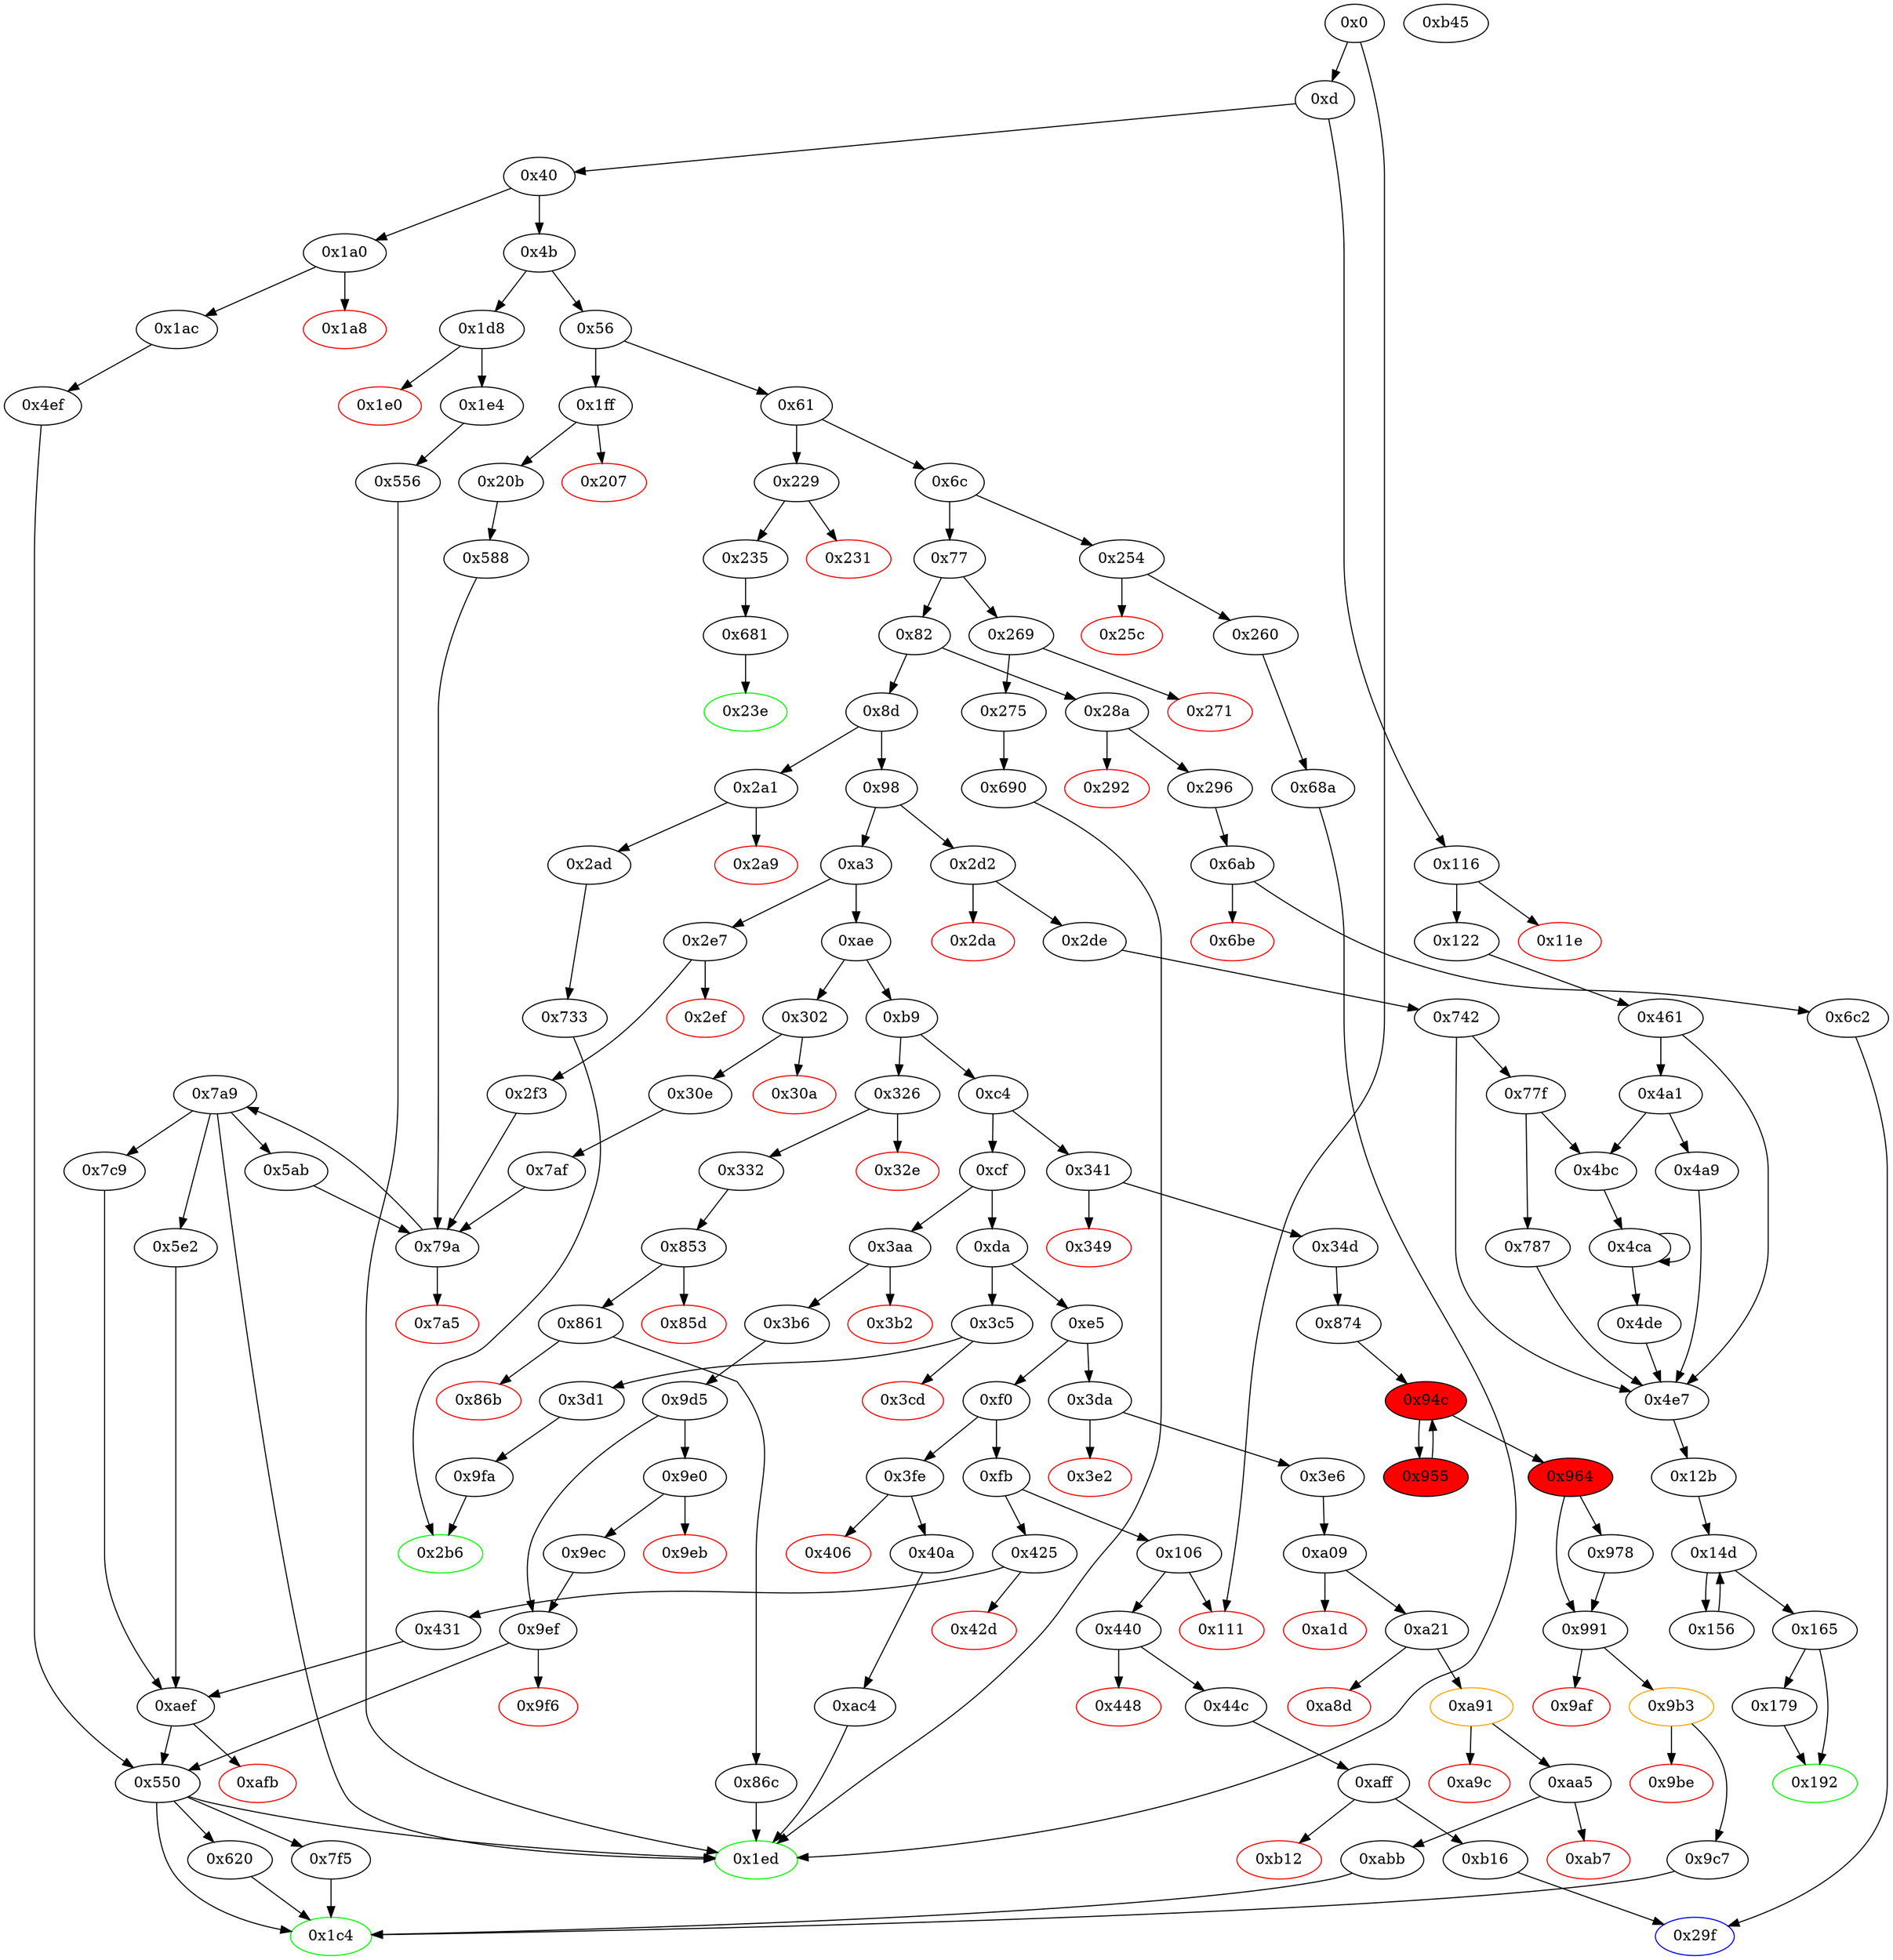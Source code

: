 digraph "" {
"0x431" [fillcolor=white, id="0x431", style=filled, tooltip="Block 0x431\n[0x431:0x43f]\n---\nPredecessors: [0x425]\nSuccessors: [0xaef]\n---\n0x431 JUMPDEST\n0x432 POP\n0x433 PUSH2 0x1ed\n0x436 PUSH1 0x4\n0x438 CALLDATALOAD\n0x439 PUSH1 0x24\n0x43b CALLDATALOAD\n0x43c PUSH2 0xaef\n0x43f JUMP\n---\n0x431: JUMPDEST \n0x433: V358 = 0x1ed\n0x436: V359 = 0x4\n0x438: V360 = CALLDATALOAD 0x4\n0x439: V361 = 0x24\n0x43b: V362 = CALLDATALOAD 0x24\n0x43c: V363 = 0xaef\n0x43f: JUMP 0xaef\n---\nEntry stack: [V11, V354]\nStack pops: 1\nStack additions: [0x1ed, V360, V362]\nExit stack: [V11, 0x1ed, V360, V362]\n\nDef sites:\nV11: {0xd.0x34}\nV354: {0x425.0x426}\n"];
"0x6be" [color=red, fillcolor=white, id="0x6be", style=filled, tooltip="Block 0x6be\n[0x6be:0x6c1]\n---\nPredecessors: [0x6ab]\nSuccessors: []\n---\n0x6be PUSH1 0x0\n0x6c0 DUP1\n0x6c1 REVERT\n---\n0x6be: V554 = 0x0\n0x6c1: REVERT 0x0 0x0\n---\nEntry stack: [V11, 0x29f]\nStack pops: 0\nStack additions: []\nExit stack: [V11, 0x29f]\n\nDef sites:\nV11: {0xd.0x34}\n0x29f: {0x296.0x298}\n"];
"0x9c7" [fillcolor=white, id="0x9c7", style=filled, tooltip="Block 0x9c7\n[0x9c7:0x9d4]\n---\nPredecessors: [0x9b3]\nSuccessors: [0x1c4]\n---\n0x9c7 JUMPDEST\n0x9c8 POP\n0x9c9 PUSH1 0x1\n0x9cb SWAP8\n0x9cc SWAP7\n0x9cd POP\n0x9ce POP\n0x9cf POP\n0x9d0 POP\n0x9d1 POP\n0x9d2 POP\n0x9d3 POP\n0x9d4 JUMP\n---\n0x9c7: JUMPDEST \n0x9c9: V776 = 0x1\n0x9d4: JUMP 0x1c4\n---\nEntry stack: [V11, 0x1c4, V297, V299, V277, 0x0, V724, 0x8f4ffcb1, S1, V769]\nStack pops: 9\nStack additions: [0x1]\nExit stack: [V11, 0x1]\n\nDef sites:\nV11: {0xd.0x34}\n0x1c4: {0x34d.0x371}\nV297: {0x34d.0x37f}\nV299: {0x34d.0x384}\nV277: {0x34d.0x352}\n0x0: {0x874.0x876}\nV724: {0x874.0x92a}\n0x8f4ffcb1: {0x874.0x92c}\nS1: {0x978.0x98e, 0x964.0x96d}\nV769: {0x9b3.0x9b7}\n"];
"0x853" [fillcolor=white, id="0x853", style=filled, tooltip="Block 0x853\n[0x853:0x85c]\n---\nPredecessors: [0x332]\nSuccessors: [0x85d, 0x861]\n---\n0x853 JUMPDEST\n0x854 PUSH1 0x0\n0x856 DUP1\n0x857 DUP3\n0x858 GT\n0x859 PUSH2 0x861\n0x85c JUMPI\n---\n0x853: JUMPDEST \n0x854: V675 = 0x0\n0x858: V676 = GT V270 0x0\n0x859: V677 = 0x861\n0x85c: JUMPI 0x861 V676\n---\nEntry stack: [V11, 0x1ed, V268, V270]\nStack pops: 1\nStack additions: [S0, 0x0]\nExit stack: [V11, 0x1ed, V268, V270, 0x0]\n\nDef sites:\nV11: {0xd.0x34}\n0x1ed: {0x332.0x334}\nV268: {0x332.0x339}\nV270: {0x332.0x33c}\n"];
"0x787" [fillcolor=white, id="0x787", style=filled, tooltip="Block 0x787\n[0x787:0x799]\n---\nPredecessors: [0x77f]\nSuccessors: [0x4e7]\n---\n0x787 PUSH2 0x100\n0x78a DUP1\n0x78b DUP4\n0x78c SLOAD\n0x78d DIV\n0x78e MUL\n0x78f DUP4\n0x790 MSTORE\n0x791 SWAP2\n0x792 PUSH1 0x20\n0x794 ADD\n0x795 SWAP2\n0x796 PUSH2 0x4e7\n0x799 JUMP\n---\n0x787: V619 = 0x100\n0x78c: V620 = S[0x2]\n0x78d: V621 = DIV V620 0x100\n0x78e: V622 = MUL V621 0x100\n0x790: M[V613] = V622\n0x792: V623 = 0x20\n0x794: V624 = ADD 0x20 V613\n0x796: V625 = 0x4e7\n0x799: JUMP 0x4e7\n---\nEntry stack: [V11, 0x12b, V595, 0x2, V606, V613, 0x2, V606]\nStack pops: 3\nStack additions: [V624, S1, S0]\nExit stack: [V11, 0x12b, V595, 0x2, V606, V624, 0x2, V606]\n\nDef sites:\nV11: {0xd.0x34}\n0x12b: {0x2de.0x2e0}\nV595: {0x742.0x74a}\n0x2: {0x742.0x743}\nV606: {0x742.0x75f}\nV613: {0x742.0x776}\n0x2: {0x742.0x743}\nV606: {0x742.0x75f}\n"];
"0x106" [fillcolor=white, id="0x106", style=filled, tooltip="Block 0x106\n[0x106:0x110]\n---\nPredecessors: [0xfb]\nSuccessors: [0x111, 0x440]\n---\n0x106 DUP1\n0x107 PUSH4 0xf2fde38b\n0x10c EQ\n0x10d PUSH2 0x440\n0x110 JUMPI\n---\n0x107: V69 = 0xf2fde38b\n0x10c: V70 = EQ 0xf2fde38b V11\n0x10d: V71 = 0x440\n0x110: JUMPI 0x440 V70\n---\nEntry stack: [V11]\nStack pops: 1\nStack additions: [S0]\nExit stack: [V11]\n\nDef sites:\nV11: {0xd.0x34}\n"];
"0x3d1" [fillcolor=white, id="0x3d1", style=filled, tooltip="Block 0x3d1\n[0x3d1:0x3d9]\n---\nPredecessors: [0x3c5]\nSuccessors: [0x9fa]\n---\n0x3d1 JUMPDEST\n0x3d2 POP\n0x3d3 PUSH2 0x2b6\n0x3d6 PUSH2 0x9fa\n0x3d9 JUMP\n---\n0x3d1: JUMPDEST \n0x3d3: V319 = 0x2b6\n0x3d6: V320 = 0x9fa\n0x3d9: JUMP 0x9fa\n---\nEntry stack: [V11, V315]\nStack pops: 1\nStack additions: [0x2b6]\nExit stack: [V11, 0x2b6]\n\nDef sites:\nV11: {0xd.0x34}\nV315: {0x3c5.0x3c6}\n"];
"0x326" [fillcolor=white, id="0x326", style=filled, tooltip="Block 0x326\n[0x326:0x32d]\n---\nPredecessors: [0xb9]\nSuccessors: [0x32e, 0x332]\n---\n0x326 JUMPDEST\n0x327 CALLVALUE\n0x328 DUP1\n0x329 ISZERO\n0x32a PUSH2 0x332\n0x32d JUMPI\n---\n0x326: JUMPDEST \n0x327: V262 = CALLVALUE\n0x329: V263 = ISZERO V262\n0x32a: V264 = 0x332\n0x32d: JUMPI 0x332 V263\n---\nEntry stack: [V11]\nStack pops: 0\nStack additions: [V262]\nExit stack: [V11, V262]\n\nDef sites:\nV11: {0xd.0x34}\n"];
"0x56" [fillcolor=white, id="0x56", style=filled, tooltip="Block 0x56\n[0x56:0x60]\n---\nPredecessors: [0x4b]\nSuccessors: [0x61, 0x1ff]\n---\n0x56 DUP1\n0x57 PUSH4 0x23b872dd\n0x5c EQ\n0x5d PUSH2 0x1ff\n0x60 JUMPI\n---\n0x57: V21 = 0x23b872dd\n0x5c: V22 = EQ 0x23b872dd V11\n0x5d: V23 = 0x1ff\n0x60: JUMPI 0x1ff V22\n---\nEntry stack: [V11]\nStack pops: 1\nStack additions: [S0]\nExit stack: [V11]\n\nDef sites:\nV11: {0xd.0x34}\n"];
"0x9e0" [fillcolor=white, id="0x9e0", style=filled, tooltip="Block 0x9e0\n[0x9e0:0x9ea]\n---\nPredecessors: [0x9d5]\nSuccessors: [0x9eb, 0x9ec]\n---\n0x9e0 POP\n0x9e1 DUP2\n0x9e2 DUP4\n0x9e3 DUP3\n0x9e4 DUP2\n0x9e5 ISZERO\n0x9e6 ISZERO\n0x9e7 PUSH2 0x9ec\n0x9ea JUMPI\n---\n0x9e5: V780 = ISZERO V311\n0x9e6: V781 = ISZERO V780\n0x9e7: V782 = 0x9ec\n0x9ea: JUMPI 0x9ec V781\n---\nEntry stack: [V11, 0x1ed, V311, V313, V777, V778]\nStack pops: 4\nStack additions: [S3, S2, S1, S2, S3, S1]\nExit stack: [V11, 0x1ed, V311, V313, V777, V313, V311, V777]\n\nDef sites:\nV11: {0xd.0x34}\n0x1ed: {0x3b6.0x3b8}\nV311: {0x3b6.0x3bd}\nV313: {0x3b6.0x3c0}\nV777: {0x9d5.0x9d8}\nV778: {0x9d5.0x9da}\n"];
"0x30e" [fillcolor=white, id="0x30e", style=filled, tooltip="Block 0x30e\n[0x30e:0x325]\n---\nPredecessors: [0x302]\nSuccessors: [0x7af]\n---\n0x30e JUMPDEST\n0x30f POP\n0x310 PUSH2 0x1c4\n0x313 PUSH1 0x1\n0x315 PUSH1 0xa0\n0x317 PUSH1 0x2\n0x319 EXP\n0x31a SUB\n0x31b PUSH1 0x4\n0x31d CALLDATALOAD\n0x31e AND\n0x31f PUSH1 0x24\n0x321 CALLDATALOAD\n0x322 PUSH2 0x7af\n0x325 JUMP\n---\n0x30e: JUMPDEST \n0x310: V250 = 0x1c4\n0x313: V251 = 0x1\n0x315: V252 = 0xa0\n0x317: V253 = 0x2\n0x319: V254 = EXP 0x2 0xa0\n0x31a: V255 = SUB 0x10000000000000000000000000000000000000000 0x1\n0x31b: V256 = 0x4\n0x31d: V257 = CALLDATALOAD 0x4\n0x31e: V258 = AND V257 0xffffffffffffffffffffffffffffffffffffffff\n0x31f: V259 = 0x24\n0x321: V260 = CALLDATALOAD 0x24\n0x322: V261 = 0x7af\n0x325: JUMP 0x7af\n---\nEntry stack: [V11, V246]\nStack pops: 1\nStack additions: [0x1c4, V258, V260]\nExit stack: [V11, 0x1c4, V258, V260]\n\nDef sites:\nV11: {0xd.0x34}\nV246: {0x302.0x303}\n"];
"0x7af" [fillcolor=white, id="0x7af", style=filled, tooltip="Block 0x7af\n[0x7af:0x7c8]\n---\nPredecessors: [0x30e]\nSuccessors: [0x79a]\n---\n0x7af JUMPDEST\n0x7b0 CALLER\n0x7b1 PUSH1 0x0\n0x7b3 SWAP1\n0x7b4 DUP2\n0x7b5 MSTORE\n0x7b6 PUSH1 0x6\n0x7b8 PUSH1 0x20\n0x7ba MSTORE\n0x7bb PUSH1 0x40\n0x7bd DUP2\n0x7be SHA3\n0x7bf SLOAD\n0x7c0 PUSH2 0x7c9\n0x7c3 SWAP1\n0x7c4 DUP4\n0x7c5 PUSH2 0x79a\n0x7c8 JUMP\n---\n0x7af: JUMPDEST \n0x7b0: V632 = CALLER\n0x7b1: V633 = 0x0\n0x7b5: M[0x0] = V632\n0x7b6: V634 = 0x6\n0x7b8: V635 = 0x20\n0x7ba: M[0x20] = 0x6\n0x7bb: V636 = 0x40\n0x7be: V637 = SHA3 0x0 0x40\n0x7bf: V638 = S[V637]\n0x7c0: V639 = 0x7c9\n0x7c5: V640 = 0x79a\n0x7c8: JUMP 0x79a\n---\nEntry stack: [V11, 0x1c4, V258, V260]\nStack pops: 1\nStack additions: [S0, 0x0, 0x7c9, V638, S0]\nExit stack: [V11, 0x1c4, V258, V260, 0x0, 0x7c9, V638, V260]\n\nDef sites:\nV11: {0xd.0x34}\n0x1c4: {0x30e.0x310}\nV258: {0x30e.0x31e}\nV260: {0x30e.0x321}\n"];
"0x9f6" [color=red, fillcolor=white, id="0x9f6", style=filled, tooltip="Block 0x9f6\n[0x9f6:0x9f9]\n---\nPredecessors: [0x9ef]\nSuccessors: []\n---\n0x9f6 PUSH1 0x0\n0x9f8 DUP1\n0x9f9 REVERT\n---\n0x9f6: V788 = 0x0\n0x9f9: REVERT 0x0 0x0\n---\nEntry stack: [V11, 0x1ed, V311, V313, V777]\nStack pops: 0\nStack additions: []\nExit stack: [V11, 0x1ed, V311, V313, V777]\n\nDef sites:\nV11: {0xd.0x34}\n0x1ed: {0x3b6.0x3b8}\nV311: {0x3b6.0x3bd}\nV313: {0x3b6.0x3c0}\nV777: {0x9d5.0x9d8}\n"];
"0x275" [fillcolor=white, id="0x275", style=filled, tooltip="Block 0x275\n[0x275:0x289]\n---\nPredecessors: [0x269]\nSuccessors: [0x690]\n---\n0x275 JUMPDEST\n0x276 POP\n0x277 PUSH2 0x1ed\n0x27a PUSH1 0x1\n0x27c PUSH1 0xa0\n0x27e PUSH1 0x2\n0x280 EXP\n0x281 SUB\n0x282 PUSH1 0x4\n0x284 CALLDATALOAD\n0x285 AND\n0x286 PUSH2 0x690\n0x289 JUMP\n---\n0x275: JUMPDEST \n0x277: V196 = 0x1ed\n0x27a: V197 = 0x1\n0x27c: V198 = 0xa0\n0x27e: V199 = 0x2\n0x280: V200 = EXP 0x2 0xa0\n0x281: V201 = SUB 0x10000000000000000000000000000000000000000 0x1\n0x282: V202 = 0x4\n0x284: V203 = CALLDATALOAD 0x4\n0x285: V204 = AND V203 0xffffffffffffffffffffffffffffffffffffffff\n0x286: V205 = 0x690\n0x289: JUMP 0x690\n---\nEntry stack: [V11, V192]\nStack pops: 1\nStack additions: [0x1ed, V204]\nExit stack: [V11, 0x1ed, V204]\n\nDef sites:\nV11: {0xd.0x34}\nV192: {0x269.0x26a}\n"];
"0x9eb" [color=red, fillcolor=white, id="0x9eb", style=filled, tooltip="Block 0x9eb\n[0x9eb:0x9eb]\n---\nPredecessors: [0x9e0]\nSuccessors: []\n---\n0x9eb INVALID\n---\n0x9eb: INVALID \n---\nEntry stack: [V11, 0x1ed, V311, V313, V777, V313, V311, V777]\nStack pops: 0\nStack additions: []\nExit stack: [V11, 0x1ed, V311, V313, V777, V313, V311, V777]\n\nDef sites:\nV11: {0xd.0x34}\n0x1ed: {0x3b6.0x3b8}\nV311: {0x3b6.0x3bd}\nV313: {0x3b6.0x3c0}\nV777: {0x9d5.0x9d8}\nV313: {0x3b6.0x3c0}\nV311: {0x3b6.0x3bd}\nV777: {0x9d5.0x9d8}\n"];
"0xa9c" [color=red, fillcolor=white, id="0xa9c", style=filled, tooltip="Block 0xa9c\n[0xa9c:0xaa4]\n---\nPredecessors: [0xa91]\nSuccessors: []\n---\n0xa9c RETURNDATASIZE\n0xa9d PUSH1 0x0\n0xa9f DUP1\n0xaa0 RETURNDATACOPY\n0xaa1 RETURNDATASIZE\n0xaa2 PUSH1 0x0\n0xaa4 REVERT\n---\n0xa9c: V842 = RETURNDATASIZE\n0xa9d: V843 = 0x0\n0xaa0: RETURNDATACOPY 0x0 0x0 V842\n0xaa1: V844 = RETURNDATASIZE\n0xaa2: V845 = 0x0\n0xaa4: REVERT 0x0 V844\n---\nEntry stack: [V11, 0x1c4, V333, V335, 0x0, V825, 0xa9059cbb, V828, V839]\nStack pops: 0\nStack additions: []\nExit stack: [V11, 0x1c4, V333, V335, 0x0, V825, 0xa9059cbb, V828, V839]\n\nDef sites:\nV11: {0xd.0x34}\n0x1c4: {0x3e6.0x3e8}\nV333: {0x3e6.0x3f6}\nV335: {0x3e6.0x3f9}\n0x0: {0xa09.0xa0a}\nV825: {0xa21.0xa68}\n0xa9059cbb: {0xa21.0xa6a}\nV828: {0xa21.0xa74}\nV839: {0xa91.0xa95}\n"];
"0x406" [color=red, fillcolor=white, id="0x406", style=filled, tooltip="Block 0x406\n[0x406:0x409]\n---\nPredecessors: [0x3fe]\nSuccessors: []\n---\n0x406 PUSH1 0x0\n0x408 DUP1\n0x409 REVERT\n---\n0x406: V340 = 0x0\n0x409: REVERT 0x0 0x0\n---\nEntry stack: [V11, V337]\nStack pops: 0\nStack additions: []\nExit stack: [V11, V337]\n\nDef sites:\nV11: {0xd.0x34}\nV337: {0x3fe.0x3ff}\n"];
"0x2de" [fillcolor=white, id="0x2de", style=filled, tooltip="Block 0x2de\n[0x2de:0x2e6]\n---\nPredecessors: [0x2d2]\nSuccessors: [0x742]\n---\n0x2de JUMPDEST\n0x2df POP\n0x2e0 PUSH2 0x12b\n0x2e3 PUSH2 0x742\n0x2e6 JUMP\n---\n0x2de: JUMPDEST \n0x2e0: V234 = 0x12b\n0x2e3: V235 = 0x742\n0x2e6: JUMP 0x742\n---\nEntry stack: [V11, V230]\nStack pops: 1\nStack additions: [0x12b]\nExit stack: [V11, 0x12b]\n\nDef sites:\nV11: {0xd.0x34}\nV230: {0x2d2.0x2d3}\n"];
"0x9be" [color=red, fillcolor=white, id="0x9be", style=filled, tooltip="Block 0x9be\n[0x9be:0x9c6]\n---\nPredecessors: [0x9b3]\nSuccessors: []\n---\n0x9be RETURNDATASIZE\n0x9bf PUSH1 0x0\n0x9c1 DUP1\n0x9c2 RETURNDATACOPY\n0x9c3 RETURNDATASIZE\n0x9c4 PUSH1 0x0\n0x9c6 REVERT\n---\n0x9be: V772 = RETURNDATASIZE\n0x9bf: V773 = 0x0\n0x9c2: RETURNDATACOPY 0x0 0x0 V772\n0x9c3: V774 = RETURNDATASIZE\n0x9c4: V775 = 0x0\n0x9c6: REVERT 0x0 V774\n---\nEntry stack: [V11, 0x1c4, V297, V299, V277, 0x0, V724, 0x8f4ffcb1, S1, V769]\nStack pops: 0\nStack additions: []\nExit stack: [V11, 0x1c4, V297, V299, V277, 0x0, V724, 0x8f4ffcb1, S1, V769]\n\nDef sites:\nV11: {0xd.0x34}\n0x1c4: {0x34d.0x371}\nV297: {0x34d.0x37f}\nV299: {0x34d.0x384}\nV277: {0x34d.0x352}\n0x0: {0x874.0x876}\nV724: {0x874.0x92a}\n0x8f4ffcb1: {0x874.0x92c}\nS1: {0x978.0x98e, 0x964.0x96d}\nV769: {0x9b3.0x9b7}\n"];
"0xd" [fillcolor=white, id="0xd", style=filled, tooltip="Block 0xd\n[0xd:0x3f]\n---\nPredecessors: [0x0]\nSuccessors: [0x40, 0x116]\n---\n0xd PUSH4 0xffffffff\n0x12 PUSH29 0x100000000000000000000000000000000000000000000000000000000\n0x30 PUSH1 0x0\n0x32 CALLDATALOAD\n0x33 DIV\n0x34 AND\n0x35 PUSH4 0x6fdde03\n0x3a DUP2\n0x3b EQ\n0x3c PUSH2 0x116\n0x3f JUMPI\n---\n0xd: V6 = 0xffffffff\n0x12: V7 = 0x100000000000000000000000000000000000000000000000000000000\n0x30: V8 = 0x0\n0x32: V9 = CALLDATALOAD 0x0\n0x33: V10 = DIV V9 0x100000000000000000000000000000000000000000000000000000000\n0x34: V11 = AND V10 0xffffffff\n0x35: V12 = 0x6fdde03\n0x3b: V13 = EQ V11 0x6fdde03\n0x3c: V14 = 0x116\n0x3f: JUMPI 0x116 V13\n---\nEntry stack: []\nStack pops: 0\nStack additions: [V11]\nExit stack: [V11]\n\nDef sites:\n"];
"0xa1d" [color=red, fillcolor=white, id="0xa1d", style=filled, tooltip="Block 0xa1d\n[0xa1d:0xa20]\n---\nPredecessors: [0xa09]\nSuccessors: []\n---\n0xa1d PUSH1 0x0\n0xa1f DUP1\n0xa20 REVERT\n---\n0xa1d: V808 = 0x0\n0xa20: REVERT 0x0 0x0\n---\nEntry stack: [V11, 0x1c4, V333, V335, 0x0]\nStack pops: 0\nStack additions: []\nExit stack: [V11, 0x1c4, V333, V335, 0x0]\n\nDef sites:\nV11: {0xd.0x34}\n0x1c4: {0x3e6.0x3e8}\nV333: {0x3e6.0x3f6}\nV335: {0x3e6.0x3f9}\n0x0: {0xa09.0xa0a}\n"];
"0x85d" [color=red, fillcolor=white, id="0x85d", style=filled, tooltip="Block 0x85d\n[0x85d:0x860]\n---\nPredecessors: [0x853]\nSuccessors: []\n---\n0x85d PUSH1 0x0\n0x85f DUP1\n0x860 REVERT\n---\n0x85d: V678 = 0x0\n0x860: REVERT 0x0 0x0\n---\nEntry stack: [V11, 0x1ed, V268, V270, 0x0]\nStack pops: 0\nStack additions: []\nExit stack: [V11, 0x1ed, V268, V270, 0x0]\n\nDef sites:\nV11: {0xd.0x34}\n0x1ed: {0x332.0x334}\nV268: {0x332.0x339}\nV270: {0x332.0x33c}\n0x0: {0x853.0x854}\n"];
"0x0" [fillcolor=white, id="0x0", style=filled, tooltip="Block 0x0\n[0x0:0xc]\n---\nPredecessors: []\nSuccessors: [0xd, 0x111]\n---\n0x0 PUSH1 0x80\n0x2 PUSH1 0x40\n0x4 MSTORE\n0x5 PUSH1 0x4\n0x7 CALLDATASIZE\n0x8 LT\n0x9 PUSH2 0x111\n0xc JUMPI\n---\n0x0: V0 = 0x80\n0x2: V1 = 0x40\n0x4: M[0x40] = 0x80\n0x5: V2 = 0x4\n0x7: V3 = CALLDATASIZE\n0x8: V4 = LT V3 0x4\n0x9: V5 = 0x111\n0xc: JUMPI 0x111 V4\n---\nEntry stack: []\nStack pops: 0\nStack additions: []\nExit stack: []\n\nDef sites:\n"];
"0x1ff" [fillcolor=white, id="0x1ff", style=filled, tooltip="Block 0x1ff\n[0x1ff:0x206]\n---\nPredecessors: [0x56]\nSuccessors: [0x207, 0x20b]\n---\n0x1ff JUMPDEST\n0x200 CALLVALUE\n0x201 DUP1\n0x202 ISZERO\n0x203 PUSH2 0x20b\n0x206 JUMPI\n---\n0x1ff: JUMPDEST \n0x200: V153 = CALLVALUE\n0x202: V154 = ISZERO V153\n0x203: V155 = 0x20b\n0x206: JUMPI 0x20b V154\n---\nEntry stack: [V11]\nStack pops: 0\nStack additions: [V153]\nExit stack: [V11, V153]\n\nDef sites:\nV11: {0xd.0x34}\n"];
"0x116" [fillcolor=white, id="0x116", style=filled, tooltip="Block 0x116\n[0x116:0x11d]\n---\nPredecessors: [0xd]\nSuccessors: [0x11e, 0x122]\n---\n0x116 JUMPDEST\n0x117 CALLVALUE\n0x118 DUP1\n0x119 ISZERO\n0x11a PUSH2 0x122\n0x11d JUMPI\n---\n0x116: JUMPDEST \n0x117: V73 = CALLVALUE\n0x119: V74 = ISZERO V73\n0x11a: V75 = 0x122\n0x11d: JUMPI 0x122 V74\n---\nEntry stack: [V11]\nStack pops: 0\nStack additions: [V73]\nExit stack: [V11, V73]\n\nDef sites:\nV11: {0xd.0x34}\n"];
"0x9fa" [fillcolor=white, id="0x9fa", style=filled, tooltip="Block 0x9fa\n[0x9fa:0xa08]\n---\nPredecessors: [0x3d1]\nSuccessors: [0x2b6]\n---\n0x9fa JUMPDEST\n0x9fb PUSH1 0x1\n0x9fd SLOAD\n0x9fe PUSH1 0x1\n0xa00 PUSH1 0xa0\n0xa02 PUSH1 0x2\n0xa04 EXP\n0xa05 SUB\n0xa06 AND\n0xa07 DUP2\n0xa08 JUMP\n---\n0x9fa: JUMPDEST \n0x9fb: V789 = 0x1\n0x9fd: V790 = S[0x1]\n0x9fe: V791 = 0x1\n0xa00: V792 = 0xa0\n0xa02: V793 = 0x2\n0xa04: V794 = EXP 0x2 0xa0\n0xa05: V795 = SUB 0x10000000000000000000000000000000000000000 0x1\n0xa06: V796 = AND 0xffffffffffffffffffffffffffffffffffffffff V790\n0xa08: JUMP 0x2b6\n---\nEntry stack: [V11, 0x2b6]\nStack pops: 1\nStack additions: [S0, V796]\nExit stack: [V11, 0x2b6, V796]\n\nDef sites:\nV11: {0xd.0x34}\n0x2b6: {0x3d1.0x3d3}\n"];
"0x1d8" [fillcolor=white, id="0x1d8", style=filled, tooltip="Block 0x1d8\n[0x1d8:0x1df]\n---\nPredecessors: [0x4b]\nSuccessors: [0x1e0, 0x1e4]\n---\n0x1d8 JUMPDEST\n0x1d9 CALLVALUE\n0x1da DUP1\n0x1db ISZERO\n0x1dc PUSH2 0x1e4\n0x1df JUMPI\n---\n0x1d8: JUMPDEST \n0x1d9: V141 = CALLVALUE\n0x1db: V142 = ISZERO V141\n0x1dc: V143 = 0x1e4\n0x1df: JUMPI 0x1e4 V142\n---\nEntry stack: [V11]\nStack pops: 0\nStack additions: [V141]\nExit stack: [V11, V141]\n\nDef sites:\nV11: {0xd.0x34}\n"];
"0x9b3" [color=orange, fillcolor=white, id="0x9b3", style=filled, tooltip="Block 0x9b3\n[0x9b3:0x9bd]\n---\nPredecessors: [0x991]\nSuccessors: [0x9be, 0x9c7]\n---\n0x9b3 JUMPDEST\n0x9b4 POP\n0x9b5 GAS\n0x9b6 CALL\n0x9b7 ISZERO\n0x9b8 DUP1\n0x9b9 ISZERO\n0x9ba PUSH2 0x9c7\n0x9bd JUMPI\n---\n0x9b3: JUMPDEST \n0x9b5: V767 = GAS\n0x9b6: V768 = CALL V767 V724 0x0 V759 V760 V759 0x0\n0x9b7: V769 = ISZERO V768\n0x9b9: V770 = ISZERO V769\n0x9ba: V771 = 0x9c7\n0x9bd: JUMPI 0x9c7 V770\n---\nEntry stack: [V11, 0x1c4, V297, V299, V277, 0x0, V724, 0x8f4ffcb1, S7, 0x0, V759, V760, V759, 0x0, V724, V763]\nStack pops: 7\nStack additions: [V769]\nExit stack: [V11, 0x1c4, V297, V299, V277, 0x0, V724, 0x8f4ffcb1, S7, V769]\n\nDef sites:\nV11: {0xd.0x34}\n0x1c4: {0x34d.0x371}\nV297: {0x34d.0x37f}\nV299: {0x34d.0x384}\nV277: {0x34d.0x352}\n0x0: {0x874.0x876}\nV724: {0x874.0x92a}\n0x8f4ffcb1: {0x874.0x92c}\nS7: {0x978.0x98e, 0x964.0x96d}\n0x0: {0x991.0x99a}\nV759: {0x991.0x99e}\nV760: {0x991.0x9a1}\nV759: {0x991.0x99e}\n0x0: {0x991.0x9a3}\nV724: {0x874.0x92a}\nV763: {0x991.0x9a8}\n"];
"0x4ca" [fillcolor=white, id="0x4ca", style=filled, tooltip="Block 0x4ca\n[0x4ca:0x4dd]\n---\nPredecessors: [0x4bc, 0x4ca]\nSuccessors: [0x4ca, 0x4de]\n---\n0x4ca JUMPDEST\n0x4cb DUP2\n0x4cc SLOAD\n0x4cd DUP2\n0x4ce MSTORE\n0x4cf SWAP1\n0x4d0 PUSH1 0x1\n0x4d2 ADD\n0x4d3 SWAP1\n0x4d4 PUSH1 0x20\n0x4d6 ADD\n0x4d7 DUP1\n0x4d8 DUP4\n0x4d9 GT\n0x4da PUSH2 0x4ca\n0x4dd JUMPI\n---\n0x4ca: JUMPDEST \n0x4cc: V418 = S[S1]\n0x4ce: M[S0] = V418\n0x4d0: V419 = 0x1\n0x4d2: V420 = ADD 0x1 S1\n0x4d4: V421 = 0x20\n0x4d6: V422 = ADD 0x20 S0\n0x4d9: V423 = GT V413 V422\n0x4da: V424 = 0x4ca\n0x4dd: JUMPI 0x4ca V423\n---\nEntry stack: [V11, 0x12b, S5, {0x2, 0x3}, S3, V413, S1, S0]\nStack pops: 3\nStack additions: [S2, V420, V422]\nExit stack: [V11, 0x12b, S5, {0x2, 0x3}, S3, V413, V420, V422]\n\nDef sites:\nV11: {0xd.0x34}\n0x12b: {0x122.0x124, 0x2de.0x2e0}\nS5: {0x461.0x469, 0x742.0x74a}\n{0x2, 0x3}: {0x461.0x462, 0x742.0x743}\nS3: {0x461.0x481, 0x742.0x75f}\nV413: {0x4bc.0x4be}\nS1: {0x4ca.0x4d2, 0x4bc.0x4c8}\nS0: {0x461.0x498, 0x742.0x776, 0x4ca.0x4d6}\n"];
"0xcf" [fillcolor=white, id="0xcf", style=filled, tooltip="Block 0xcf\n[0xcf:0xd9]\n---\nPredecessors: [0xc4]\nSuccessors: [0xda, 0x3aa]\n---\n0xcf DUP1\n0xd0 PUSH4 0xd05c78da\n0xd5 EQ\n0xd6 PUSH2 0x3aa\n0xd9 JUMPI\n---\n0xd0: V54 = 0xd05c78da\n0xd5: V55 = EQ 0xd05c78da V11\n0xd6: V56 = 0x3aa\n0xd9: JUMPI 0x3aa V55\n---\nEntry stack: [V11]\nStack pops: 1\nStack additions: [S0]\nExit stack: [V11]\n\nDef sites:\nV11: {0xd.0x34}\n"];
"0xf0" [fillcolor=white, id="0xf0", style=filled, tooltip="Block 0xf0\n[0xf0:0xfa]\n---\nPredecessors: [0xe5]\nSuccessors: [0xfb, 0x3fe]\n---\n0xf0 DUP1\n0xf1 PUSH4 0xdd62ed3e\n0xf6 EQ\n0xf7 PUSH2 0x3fe\n0xfa JUMPI\n---\n0xf1: V63 = 0xdd62ed3e\n0xf6: V64 = EQ 0xdd62ed3e V11\n0xf7: V65 = 0x3fe\n0xfa: JUMPI 0x3fe V64\n---\nEntry stack: [V11]\nStack pops: 1\nStack additions: [S0]\nExit stack: [V11]\n\nDef sites:\nV11: {0xd.0x34}\n"];
"0x3cd" [color=red, fillcolor=white, id="0x3cd", style=filled, tooltip="Block 0x3cd\n[0x3cd:0x3d0]\n---\nPredecessors: [0x3c5]\nSuccessors: []\n---\n0x3cd PUSH1 0x0\n0x3cf DUP1\n0x3d0 REVERT\n---\n0x3cd: V318 = 0x0\n0x3d0: REVERT 0x0 0x0\n---\nEntry stack: [V11, V315]\nStack pops: 0\nStack additions: []\nExit stack: [V11, V315]\n\nDef sites:\nV11: {0xd.0x34}\nV315: {0x3c5.0x3c6}\n"];
"0x231" [color=red, fillcolor=white, id="0x231", style=filled, tooltip="Block 0x231\n[0x231:0x234]\n---\nPredecessors: [0x229]\nSuccessors: []\n---\n0x231 PUSH1 0x0\n0x233 DUP1\n0x234 REVERT\n---\n0x231: V175 = 0x0\n0x234: REVERT 0x0 0x0\n---\nEntry stack: [V11, V172]\nStack pops: 0\nStack additions: []\nExit stack: [V11, V172]\n\nDef sites:\nV11: {0xd.0x34}\nV172: {0x229.0x22a}\n"];
"0x12b" [fillcolor=white, id="0x12b", style=filled, tooltip="Block 0x12b\n[0x12b:0x14c]\n---\nPredecessors: [0x4e7]\nSuccessors: [0x14d]\n---\n0x12b JUMPDEST\n0x12c PUSH1 0x40\n0x12e DUP1\n0x12f MLOAD\n0x130 PUSH1 0x20\n0x132 DUP1\n0x133 DUP3\n0x134 MSTORE\n0x135 DUP4\n0x136 MLOAD\n0x137 DUP2\n0x138 DUP4\n0x139 ADD\n0x13a MSTORE\n0x13b DUP4\n0x13c MLOAD\n0x13d SWAP2\n0x13e SWAP3\n0x13f DUP4\n0x140 SWAP3\n0x141 SWAP1\n0x142 DUP4\n0x143 ADD\n0x144 SWAP2\n0x145 DUP6\n0x146 ADD\n0x147 SWAP1\n0x148 DUP1\n0x149 DUP4\n0x14a DUP4\n0x14b PUSH1 0x0\n---\n0x12b: JUMPDEST \n0x12c: V79 = 0x40\n0x12f: V80 = M[0x40]\n0x130: V81 = 0x20\n0x134: M[V80] = 0x20\n0x136: V82 = M[S0]\n0x139: V83 = ADD V80 0x20\n0x13a: M[V83] = V82\n0x13c: V84 = M[S0]\n0x143: V85 = ADD V80 0x40\n0x146: V86 = ADD S0 0x20\n0x14b: V87 = 0x0\n---\nEntry stack: [V11, 0x12b, S0]\nStack pops: 1\nStack additions: [S0, V80, V80, V85, V86, V84, V84, V85, V86, 0x0]\nExit stack: [V11, 0x12b, S0, V80, V80, V85, V86, V84, V84, V85, V86, 0x0]\n\nDef sites:\nV11: {0xd.0x34}\n0x12b: {0x122.0x124, 0x2de.0x2e0}\nS0: {0x461.0x469, 0x742.0x74a}\n"];
"0xa21" [fillcolor=white, id="0xa21", style=filled, tooltip="Block 0xa21\n[0xa21:0xa8c]\n---\nPredecessors: [0xa09]\nSuccessors: [0xa8d, 0xa91]\n---\n0xa21 JUMPDEST\n0xa22 PUSH1 0x0\n0xa24 DUP1\n0xa25 SLOAD\n0xa26 PUSH1 0x40\n0xa28 DUP1\n0xa29 MLOAD\n0xa2a PUSH32 0xa9059cbb00000000000000000000000000000000000000000000000000000000\n0xa4b DUP2\n0xa4c MSTORE\n0xa4d PUSH1 0x1\n0xa4f PUSH1 0xa0\n0xa51 PUSH1 0x2\n0xa53 EXP\n0xa54 SUB\n0xa55 SWAP3\n0xa56 DUP4\n0xa57 AND\n0xa58 PUSH1 0x4\n0xa5a DUP3\n0xa5b ADD\n0xa5c MSTORE\n0xa5d PUSH1 0x24\n0xa5f DUP2\n0xa60 ADD\n0xa61 DUP7\n0xa62 SWAP1\n0xa63 MSTORE\n0xa64 SWAP1\n0xa65 MLOAD\n0xa66 SWAP2\n0xa67 DUP7\n0xa68 AND\n0xa69 SWAP3\n0xa6a PUSH4 0xa9059cbb\n0xa6f SWAP3\n0xa70 PUSH1 0x44\n0xa72 DUP1\n0xa73 DUP5\n0xa74 ADD\n0xa75 SWAP4\n0xa76 PUSH1 0x20\n0xa78 SWAP4\n0xa79 SWAP1\n0xa7a DUP4\n0xa7b SWAP1\n0xa7c SUB\n0xa7d SWAP1\n0xa7e SWAP2\n0xa7f ADD\n0xa80 SWAP1\n0xa81 DUP3\n0xa82 SWAP1\n0xa83 DUP8\n0xa84 DUP1\n0xa85 EXTCODESIZE\n0xa86 ISZERO\n0xa87 DUP1\n0xa88 ISZERO\n0xa89 PUSH2 0xa91\n0xa8c JUMPI\n---\n0xa21: JUMPDEST \n0xa22: V809 = 0x0\n0xa25: V810 = S[0x0]\n0xa26: V811 = 0x40\n0xa29: V812 = M[0x40]\n0xa2a: V813 = 0xa9059cbb00000000000000000000000000000000000000000000000000000000\n0xa4c: M[V812] = 0xa9059cbb00000000000000000000000000000000000000000000000000000000\n0xa4d: V814 = 0x1\n0xa4f: V815 = 0xa0\n0xa51: V816 = 0x2\n0xa53: V817 = EXP 0x2 0xa0\n0xa54: V818 = SUB 0x10000000000000000000000000000000000000000 0x1\n0xa57: V819 = AND 0xffffffffffffffffffffffffffffffffffffffff V810\n0xa58: V820 = 0x4\n0xa5b: V821 = ADD V812 0x4\n0xa5c: M[V821] = V819\n0xa5d: V822 = 0x24\n0xa60: V823 = ADD V812 0x24\n0xa63: M[V823] = V335\n0xa65: V824 = M[0x40]\n0xa68: V825 = AND V333 0xffffffffffffffffffffffffffffffffffffffff\n0xa6a: V826 = 0xa9059cbb\n0xa70: V827 = 0x44\n0xa74: V828 = ADD V812 0x44\n0xa76: V829 = 0x20\n0xa7c: V830 = SUB V812 V824\n0xa7f: V831 = ADD 0x44 V830\n0xa85: V832 = EXTCODESIZE V825\n0xa86: V833 = ISZERO V832\n0xa88: V834 = ISZERO V833\n0xa89: V835 = 0xa91\n0xa8c: JUMPI 0xa91 V834\n---\nEntry stack: [V11, 0x1c4, V333, V335, 0x0]\nStack pops: 3\nStack additions: [S2, S1, S0, V825, 0xa9059cbb, V828, 0x20, V824, V831, V824, 0x0, V825, V833]\nExit stack: [V11, 0x1c4, V333, V335, 0x0, V825, 0xa9059cbb, V828, 0x20, V824, V831, V824, 0x0, V825, V833]\n\nDef sites:\nV11: {0xd.0x34}\n0x1c4: {0x3e6.0x3e8}\nV333: {0x3e6.0x3f6}\nV335: {0x3e6.0x3f9}\n0x0: {0xa09.0xa0a}\n"];
"0x192" [color=green, fillcolor=white, id="0x192", style=filled, tooltip="Block 0x192\n[0x192:0x19f]\n---\nPredecessors: [0x165, 0x179]\nSuccessors: []\n---\n0x192 JUMPDEST\n0x193 POP\n0x194 SWAP3\n0x195 POP\n0x196 POP\n0x197 POP\n0x198 PUSH1 0x40\n0x19a MLOAD\n0x19b DUP1\n0x19c SWAP2\n0x19d SUB\n0x19e SWAP1\n0x19f RETURN\n---\n0x192: JUMPDEST \n0x198: V114 = 0x40\n0x19a: V115 = M[0x40]\n0x19d: V116 = SUB S1 V115\n0x19f: RETURN V115 V116\n---\nEntry stack: [V11, 0x12b, S4, V80, V80, S1, V99]\nStack pops: 5\nStack additions: []\nExit stack: [V11, 0x12b]\n\nDef sites:\nV11: {0xd.0x34}\n0x12b: {0x122.0x124, 0x2de.0x2e0}\nS4: {0x461.0x469, 0x742.0x74a}\nV80: {0x12b.0x12f}\nV80: {0x12b.0x12f}\nS1: {0x179.0x18f, 0x165.0x16e}\nV99: {0x165.0x172}\n"];
"0x77" [fillcolor=white, id="0x77", style=filled, tooltip="Block 0x77\n[0x77:0x81]\n---\nPredecessors: [0x6c]\nSuccessors: [0x82, 0x269]\n---\n0x77 DUP1\n0x78 PUSH4 0x70a08231\n0x7d EQ\n0x7e PUSH2 0x269\n0x81 JUMPI\n---\n0x78: V30 = 0x70a08231\n0x7d: V31 = EQ 0x70a08231 V11\n0x7e: V32 = 0x269\n0x81: JUMPI 0x269 V31\n---\nEntry stack: [V11]\nStack pops: 1\nStack additions: [S0]\nExit stack: [V11]\n\nDef sites:\nV11: {0xd.0x34}\n"];
"0x1e0" [color=red, fillcolor=white, id="0x1e0", style=filled, tooltip="Block 0x1e0\n[0x1e0:0x1e3]\n---\nPredecessors: [0x1d8]\nSuccessors: []\n---\n0x1e0 PUSH1 0x0\n0x1e2 DUP1\n0x1e3 REVERT\n---\n0x1e0: V144 = 0x0\n0x1e3: REVERT 0x0 0x0\n---\nEntry stack: [V11, V141]\nStack pops: 0\nStack additions: []\nExit stack: [V11, V141]\n\nDef sites:\nV11: {0xd.0x34}\nV141: {0x1d8.0x1d9}\n"];
"0x40a" [fillcolor=white, id="0x40a", style=filled, tooltip="Block 0x40a\n[0x40a:0x424]\n---\nPredecessors: [0x3fe]\nSuccessors: [0xac4]\n---\n0x40a JUMPDEST\n0x40b POP\n0x40c PUSH2 0x1ed\n0x40f PUSH1 0x1\n0x411 PUSH1 0xa0\n0x413 PUSH1 0x2\n0x415 EXP\n0x416 SUB\n0x417 PUSH1 0x4\n0x419 CALLDATALOAD\n0x41a DUP2\n0x41b AND\n0x41c SWAP1\n0x41d PUSH1 0x24\n0x41f CALLDATALOAD\n0x420 AND\n0x421 PUSH2 0xac4\n0x424 JUMP\n---\n0x40a: JUMPDEST \n0x40c: V341 = 0x1ed\n0x40f: V342 = 0x1\n0x411: V343 = 0xa0\n0x413: V344 = 0x2\n0x415: V345 = EXP 0x2 0xa0\n0x416: V346 = SUB 0x10000000000000000000000000000000000000000 0x1\n0x417: V347 = 0x4\n0x419: V348 = CALLDATALOAD 0x4\n0x41b: V349 = AND 0xffffffffffffffffffffffffffffffffffffffff V348\n0x41d: V350 = 0x24\n0x41f: V351 = CALLDATALOAD 0x24\n0x420: V352 = AND V351 0xffffffffffffffffffffffffffffffffffffffff\n0x421: V353 = 0xac4\n0x424: JUMP 0xac4\n---\nEntry stack: [V11, V337]\nStack pops: 1\nStack additions: [0x1ed, V349, V352]\nExit stack: [V11, 0x1ed, V349, V352]\n\nDef sites:\nV11: {0xd.0x34}\nV337: {0x3fe.0x3ff}\n"];
"0x32e" [color=red, fillcolor=white, id="0x32e", style=filled, tooltip="Block 0x32e\n[0x32e:0x331]\n---\nPredecessors: [0x326]\nSuccessors: []\n---\n0x32e PUSH1 0x0\n0x330 DUP1\n0x331 REVERT\n---\n0x32e: V265 = 0x0\n0x331: REVERT 0x0 0x0\n---\nEntry stack: [V11, V262]\nStack pops: 0\nStack additions: []\nExit stack: [V11, V262]\n\nDef sites:\nV11: {0xd.0x34}\nV262: {0x326.0x327}\n"];
"0x742" [fillcolor=white, id="0x742", style=filled, tooltip="Block 0x742\n[0x742:0x77e]\n---\nPredecessors: [0x2de]\nSuccessors: [0x4e7, 0x77f]\n---\n0x742 JUMPDEST\n0x743 PUSH1 0x2\n0x745 DUP1\n0x746 SLOAD\n0x747 PUSH1 0x40\n0x749 DUP1\n0x74a MLOAD\n0x74b PUSH1 0x20\n0x74d PUSH1 0x1\n0x74f DUP5\n0x750 AND\n0x751 ISZERO\n0x752 PUSH2 0x100\n0x755 MUL\n0x756 PUSH1 0x0\n0x758 NOT\n0x759 ADD\n0x75a SWAP1\n0x75b SWAP4\n0x75c AND\n0x75d DUP5\n0x75e SWAP1\n0x75f DIV\n0x760 PUSH1 0x1f\n0x762 DUP2\n0x763 ADD\n0x764 DUP5\n0x765 SWAP1\n0x766 DIV\n0x767 DUP5\n0x768 MUL\n0x769 DUP3\n0x76a ADD\n0x76b DUP5\n0x76c ADD\n0x76d SWAP1\n0x76e SWAP3\n0x76f MSTORE\n0x770 DUP2\n0x771 DUP2\n0x772 MSTORE\n0x773 SWAP3\n0x774 SWAP2\n0x775 DUP4\n0x776 ADD\n0x777 DUP3\n0x778 DUP3\n0x779 DUP1\n0x77a ISZERO\n0x77b PUSH2 0x4e7\n0x77e JUMPI\n---\n0x742: JUMPDEST \n0x743: V592 = 0x2\n0x746: V593 = S[0x2]\n0x747: V594 = 0x40\n0x74a: V595 = M[0x40]\n0x74b: V596 = 0x20\n0x74d: V597 = 0x1\n0x750: V598 = AND V593 0x1\n0x751: V599 = ISZERO V598\n0x752: V600 = 0x100\n0x755: V601 = MUL 0x100 V599\n0x756: V602 = 0x0\n0x758: V603 = NOT 0x0\n0x759: V604 = ADD 0xffffffffffffffffffffffffffffffffffffffffffffffffffffffffffffffff V601\n0x75c: V605 = AND V593 V604\n0x75f: V606 = DIV V605 0x2\n0x760: V607 = 0x1f\n0x763: V608 = ADD V606 0x1f\n0x766: V609 = DIV V608 0x20\n0x768: V610 = MUL 0x20 V609\n0x76a: V611 = ADD V595 V610\n0x76c: V612 = ADD 0x20 V611\n0x76f: M[0x40] = V612\n0x772: M[V595] = V606\n0x776: V613 = ADD V595 0x20\n0x77a: V614 = ISZERO V606\n0x77b: V615 = 0x4e7\n0x77e: JUMPI 0x4e7 V614\n---\nEntry stack: [V11, 0x12b]\nStack pops: 0\nStack additions: [V595, 0x2, V606, V613, 0x2, V606]\nExit stack: [V11, 0x12b, V595, 0x2, V606, V613, 0x2, V606]\n\nDef sites:\nV11: {0xd.0x34}\n0x12b: {0x2de.0x2e0}\n"];
"0x9ef" [fillcolor=white, id="0x9ef", style=filled, tooltip="Block 0x9ef\n[0x9ef:0x9f5]\n---\nPredecessors: [0x9d5, 0x9ec]\nSuccessors: [0x550, 0x9f6]\n---\n0x9ef JUMPDEST\n0x9f0 ISZERO\n0x9f1 ISZERO\n0x9f2 PUSH2 0x550\n0x9f5 JUMPI\n---\n0x9ef: JUMPDEST \n0x9f0: V785 = ISZERO S0\n0x9f1: V786 = ISZERO V785\n0x9f2: V787 = 0x550\n0x9f5: JUMPI 0x550 V786\n---\nEntry stack: [V11, 0x1ed, V311, V313, V777, S0]\nStack pops: 1\nStack additions: []\nExit stack: [V11, 0x1ed, V311, V313, V777]\n\nDef sites:\nV11: {0xd.0x34}\n0x1ed: {0x3b6.0x3b8}\nV311: {0x3b6.0x3bd}\nV313: {0x3b6.0x3c0}\nV777: {0x9d5.0x9d8}\nS0: {0x9d5.0x9da, 0x9ec.0x9ee}\n"];
"0x254" [fillcolor=white, id="0x254", style=filled, tooltip="Block 0x254\n[0x254:0x25b]\n---\nPredecessors: [0x6c]\nSuccessors: [0x25c, 0x260]\n---\n0x254 JUMPDEST\n0x255 CALLVALUE\n0x256 DUP1\n0x257 ISZERO\n0x258 PUSH2 0x260\n0x25b JUMPI\n---\n0x254: JUMPDEST \n0x255: V186 = CALLVALUE\n0x257: V187 = ISZERO V186\n0x258: V188 = 0x260\n0x25b: JUMPI 0x260 V187\n---\nEntry stack: [V11]\nStack pops: 0\nStack additions: [V186]\nExit stack: [V11, V186]\n\nDef sites:\nV11: {0xd.0x34}\n"];
"0x29f" [color=blue, fillcolor=white, id="0x29f", style=filled, tooltip="Block 0x29f\n[0x29f:0x2a0]\n---\nPredecessors: [0x6c2, 0xb16]\nSuccessors: []\n---\n0x29f JUMPDEST\n0x2a0 STOP\n---\n0x29f: JUMPDEST \n0x2a0: STOP \n---\nEntry stack: [V11]\nStack pops: 0\nStack additions: []\nExit stack: [V11]\n\nDef sites:\nV11: {0xd.0x34}\n"];
"0x620" [fillcolor=white, id="0x620", style=filled, tooltip="Block 0x620\n[0x620:0x680]\n---\nPredecessors: [0x550]\nSuccessors: [0x1c4]\n---\n0x620 JUMPDEST\n0x621 PUSH1 0x1\n0x623 PUSH1 0xa0\n0x625 PUSH1 0x2\n0x627 EXP\n0x628 SUB\n0x629 DUP1\n0x62a DUP6\n0x62b AND\n0x62c PUSH1 0x0\n0x62e DUP2\n0x62f DUP2\n0x630 MSTORE\n0x631 PUSH1 0x6\n0x633 PUSH1 0x20\n0x635 SWAP1\n0x636 DUP2\n0x637 MSTORE\n0x638 PUSH1 0x40\n0x63a SWAP2\n0x63b DUP3\n0x63c SWAP1\n0x63d SHA3\n0x63e SWAP5\n0x63f SWAP1\n0x640 SWAP5\n0x641 SSTORE\n0x642 DUP1\n0x643 MLOAD\n0x644 DUP7\n0x645 DUP2\n0x646 MSTORE\n0x647 SWAP1\n0x648 MLOAD\n0x649 SWAP2\n0x64a SWAP4\n0x64b SWAP3\n0x64c DUP9\n0x64d AND\n0x64e SWAP3\n0x64f PUSH32 0xddf252ad1be2c89b69c2b068fc378daa952ba7f163c4a11628f55a4df523b3ef\n0x670 SWAP3\n0x671 SWAP2\n0x672 DUP3\n0x673 SWAP1\n0x674 SUB\n0x675 ADD\n0x676 SWAP1\n0x677 LOG3\n0x678 POP\n0x679 PUSH1 0x1\n0x67b SWAP4\n0x67c SWAP3\n0x67d POP\n0x67e POP\n0x67f POP\n0x680 JUMP\n---\n0x620: JUMPDEST \n0x621: V507 = 0x1\n0x623: V508 = 0xa0\n0x625: V509 = 0x2\n0x627: V510 = EXP 0x2 0xa0\n0x628: V511 = SUB 0x10000000000000000000000000000000000000000 0x1\n0x62b: V512 = AND S3 0xffffffffffffffffffffffffffffffffffffffff\n0x62c: V513 = 0x0\n0x630: M[0x0] = V512\n0x631: V514 = 0x6\n0x633: V515 = 0x20\n0x637: M[0x20] = 0x6\n0x638: V516 = 0x40\n0x63d: V517 = SHA3 0x0 0x40\n0x641: S[V517] = S0\n0x643: V518 = M[0x40]\n0x646: M[V518] = S2\n0x648: V519 = M[0x40]\n0x64d: V520 = AND S4 0xffffffffffffffffffffffffffffffffffffffff\n0x64f: V521 = 0xddf252ad1be2c89b69c2b068fc378daa952ba7f163c4a11628f55a4df523b3ef\n0x674: V522 = SUB V518 V519\n0x675: V523 = ADD V522 0x20\n0x677: LOG V519 V523 0xddf252ad1be2c89b69c2b068fc378daa952ba7f163c4a11628f55a4df523b3ef V520 V512\n0x679: V524 = 0x1\n0x680: JUMP S5\n---\nEntry stack: [V11, S5, S4, S3, S2, S1, S0]\nStack pops: 6\nStack additions: [0x1]\nExit stack: [V11, 0x1]\n\nDef sites:\nV11: {0xd.0x34}\nS5: {0x20b.0x20d, 0xd.0x34}\nS4: {0x20b.0x21c, 0x30e.0x310}\nS3: {0x20b.0x221, 0x30e.0x31e}\nS2: {0x20b.0x224, 0x30e.0x321}\nS1: {0x588.0x593, 0xd.0x34, 0x7af.0x7b1}\nS0: {0xaef.0xaf2, 0x9d5.0x9d8, 0x4ef.0x54e}\n"];
"0x4bc" [fillcolor=white, id="0x4bc", style=filled, tooltip="Block 0x4bc\n[0x4bc:0x4c9]\n---\nPredecessors: [0x4a1, 0x77f]\nSuccessors: [0x4ca]\n---\n0x4bc JUMPDEST\n0x4bd DUP3\n0x4be ADD\n0x4bf SWAP2\n0x4c0 SWAP1\n0x4c1 PUSH1 0x0\n0x4c3 MSTORE\n0x4c4 PUSH1 0x20\n0x4c6 PUSH1 0x0\n0x4c8 SHA3\n0x4c9 SWAP1\n---\n0x4bc: JUMPDEST \n0x4be: V413 = ADD S2 S0\n0x4c1: V414 = 0x0\n0x4c3: M[0x0] = {0x2, 0x3}\n0x4c4: V415 = 0x20\n0x4c6: V416 = 0x0\n0x4c8: V417 = SHA3 0x0 0x20\n---\nEntry stack: [V11, 0x12b, S5, {0x2, 0x3}, S3, S2, {0x2, 0x3}, S0]\nStack pops: 3\nStack additions: [V413, V417, S2]\nExit stack: [V11, 0x12b, S5, {0x2, 0x3}, S3, V413, V417, S2]\n\nDef sites:\nV11: {0xd.0x34}\n0x12b: {0x122.0x124, 0x2de.0x2e0}\nS5: {0x461.0x469, 0x742.0x74a}\n{0x2, 0x3}: {0x461.0x462, 0x742.0x743}\nS3: {0x461.0x481, 0x742.0x75f}\nS2: {0x461.0x498, 0x742.0x776}\n{0x2, 0x3}: {0x461.0x462, 0x742.0x743}\nS0: {0x461.0x481, 0x742.0x75f}\n"];
"0x3e2" [color=red, fillcolor=white, id="0x3e2", style=filled, tooltip="Block 0x3e2\n[0x3e2:0x3e5]\n---\nPredecessors: [0x3da]\nSuccessors: []\n---\n0x3e2 PUSH1 0x0\n0x3e4 DUP1\n0x3e5 REVERT\n---\n0x3e2: V324 = 0x0\n0x3e5: REVERT 0x0 0x0\n---\nEntry stack: [V11, V321]\nStack pops: 0\nStack additions: []\nExit stack: [V11, V321]\n\nDef sites:\nV11: {0xd.0x34}\nV321: {0x3da.0x3db}\n"];
"0xaff" [fillcolor=white, id="0xaff", style=filled, tooltip="Block 0xaff\n[0xaff:0xb11]\n---\nPredecessors: [0x44c]\nSuccessors: [0xb12, 0xb16]\n---\n0xaff JUMPDEST\n0xb00 PUSH1 0x0\n0xb02 SLOAD\n0xb03 PUSH1 0x1\n0xb05 PUSH1 0xa0\n0xb07 PUSH1 0x2\n0xb09 EXP\n0xb0a SUB\n0xb0b AND\n0xb0c CALLER\n0xb0d EQ\n0xb0e PUSH2 0xb16\n0xb11 JUMPI\n---\n0xaff: JUMPDEST \n0xb00: V874 = 0x0\n0xb02: V875 = S[0x0]\n0xb03: V876 = 0x1\n0xb05: V877 = 0xa0\n0xb07: V878 = 0x2\n0xb09: V879 = EXP 0x2 0xa0\n0xb0a: V880 = SUB 0x10000000000000000000000000000000000000000 0x1\n0xb0b: V881 = AND 0xffffffffffffffffffffffffffffffffffffffff V875\n0xb0c: V882 = CALLER\n0xb0d: V883 = EQ V882 V881\n0xb0e: V884 = 0xb16\n0xb11: JUMPI 0xb16 V883\n---\nEntry stack: [V11, 0x29f, V376]\nStack pops: 0\nStack additions: []\nExit stack: [V11, 0x29f, V376]\n\nDef sites:\nV11: {0xd.0x34}\n0x29f: {0x44c.0x44e}\nV376: {0x44c.0x45c}\n"];
"0x978" [fillcolor=white, id="0x978", style=filled, tooltip="Block 0x978\n[0x978:0x990]\n---\nPredecessors: [0x964]\nSuccessors: [0x991]\n---\n0x978 DUP1\n0x979 DUP3\n0x97a SUB\n0x97b DUP1\n0x97c MLOAD\n0x97d PUSH1 0x1\n0x97f DUP4\n0x980 PUSH1 0x20\n0x982 SUB\n0x983 PUSH2 0x100\n0x986 EXP\n0x987 SUB\n0x988 NOT\n0x989 AND\n0x98a DUP2\n0x98b MSTORE\n0x98c PUSH1 0x20\n0x98e ADD\n0x98f SWAP2\n0x990 POP\n---\n0x97a: V745 = SUB V740 V742\n0x97c: V746 = M[V745]\n0x97d: V747 = 0x1\n0x980: V748 = 0x20\n0x982: V749 = SUB 0x20 V742\n0x983: V750 = 0x100\n0x986: V751 = EXP 0x100 V749\n0x987: V752 = SUB V751 0x1\n0x988: V753 = NOT V752\n0x989: V754 = AND V753 V746\n0x98b: M[V745] = V754\n0x98c: V755 = 0x20\n0x98e: V756 = ADD 0x20 V745\n---\nEntry stack: [V11, 0x1c4, V297, V299, V277, 0x0, V724, 0x8f4ffcb1, V704, V299, V709, V277, V706, V714, V740, V742]\nStack pops: 2\nStack additions: [V756, S0]\nExit stack: [V11, 0x1c4, V297, V299, V277, 0x0, V724, 0x8f4ffcb1, V704, V299, V709, V277, V706, V714, V756, V742]\n\nDef sites:\nV11: {0xd.0x34}\n0x1c4: {0x34d.0x371}\nV297: {0x34d.0x37f}\nV299: {0x34d.0x384}\nV277: {0x34d.0x352}\n0x0: {0x874.0x876}\nV724: {0x874.0x92a}\n0x8f4ffcb1: {0x874.0x92c}\nV704: {0x874.0x8f8}\nV299: {0x34d.0x384}\nV709: {0x874.0x907}\nV277: {0x34d.0x352}\nV706: {0x874.0x8fc}\nV714: {0x874.0x914}\nV740: {0x964.0x96d}\nV742: {0x964.0x971}\n"];
"0x165" [fillcolor=white, id="0x165", style=filled, tooltip="Block 0x165\n[0x165:0x178]\n---\nPredecessors: [0x14d]\nSuccessors: [0x179, 0x192]\n---\n0x165 JUMPDEST\n0x166 POP\n0x167 POP\n0x168 POP\n0x169 POP\n0x16a SWAP1\n0x16b POP\n0x16c SWAP1\n0x16d DUP2\n0x16e ADD\n0x16f SWAP1\n0x170 PUSH1 0x1f\n0x172 AND\n0x173 DUP1\n0x174 ISZERO\n0x175 PUSH2 0x192\n0x178 JUMPI\n---\n0x165: JUMPDEST \n0x16e: V97 = ADD V84 V85\n0x170: V98 = 0x1f\n0x172: V99 = AND 0x1f V84\n0x174: V100 = ISZERO V99\n0x175: V101 = 0x192\n0x178: JUMPI 0x192 V100\n---\nEntry stack: [V11, 0x12b, S9, V80, V80, V85, V86, V84, V84, V85, V86, S0]\nStack pops: 7\nStack additions: [V97, V99]\nExit stack: [V11, 0x12b, S9, V80, V80, V97, V99]\n\nDef sites:\nV11: {0xd.0x34}\n0x12b: {0x122.0x124, 0x2de.0x2e0}\nS9: {0x461.0x469, 0x742.0x74a}\nV80: {0x12b.0x12f}\nV80: {0x12b.0x12f}\nV85: {0x12b.0x143}\nV86: {0x12b.0x146}\nV84: {0x12b.0x13c}\nV84: {0x12b.0x13c}\nV85: {0x12b.0x143}\nV86: {0x12b.0x146}\nS0: {0x12b.0x14b, 0x156.0x160}\n"];
"0x9ec" [fillcolor=white, id="0x9ec", style=filled, tooltip="Block 0x9ec\n[0x9ec:0x9ee]\n---\nPredecessors: [0x9e0]\nSuccessors: [0x9ef]\n---\n0x9ec JUMPDEST\n0x9ed DIV\n0x9ee EQ\n---\n0x9ec: JUMPDEST \n0x9ed: V783 = DIV V777 V311\n0x9ee: V784 = EQ V783 V313\n---\nEntry stack: [V11, 0x1ed, V311, V313, V777, V313, V311, V777]\nStack pops: 3\nStack additions: [V784]\nExit stack: [V11, 0x1ed, V311, V313, V777, V784]\n\nDef sites:\nV11: {0xd.0x34}\n0x1ed: {0x3b6.0x3b8}\nV311: {0x3b6.0x3bd}\nV313: {0x3b6.0x3c0}\nV777: {0x9d5.0x9d8}\nV313: {0x3b6.0x3c0}\nV311: {0x3b6.0x3bd}\nV777: {0x9d5.0x9d8}\n"];
"0x8d" [fillcolor=white, id="0x8d", style=filled, tooltip="Block 0x8d\n[0x8d:0x97]\n---\nPredecessors: [0x82]\nSuccessors: [0x98, 0x2a1]\n---\n0x8d DUP1\n0x8e PUSH4 0x8da5cb5b\n0x93 EQ\n0x94 PUSH2 0x2a1\n0x97 JUMPI\n---\n0x8e: V36 = 0x8da5cb5b\n0x93: V37 = EQ 0x8da5cb5b V11\n0x94: V38 = 0x2a1\n0x97: JUMPI 0x2a1 V37\n---\nEntry stack: [V11]\nStack pops: 1\nStack additions: [S0]\nExit stack: [V11]\n\nDef sites:\nV11: {0xd.0x34}\n"];
"0x2b6" [color=green, fillcolor=white, id="0x2b6", style=filled, tooltip="Block 0x2b6\n[0x2b6:0x2d1]\n---\nPredecessors: [0x733, 0x9fa]\nSuccessors: []\n---\n0x2b6 JUMPDEST\n0x2b7 PUSH1 0x40\n0x2b9 DUP1\n0x2ba MLOAD\n0x2bb PUSH1 0x1\n0x2bd PUSH1 0xa0\n0x2bf PUSH1 0x2\n0x2c1 EXP\n0x2c2 SUB\n0x2c3 SWAP1\n0x2c4 SWAP3\n0x2c5 AND\n0x2c6 DUP3\n0x2c7 MSTORE\n0x2c8 MLOAD\n0x2c9 SWAP1\n0x2ca DUP2\n0x2cb SWAP1\n0x2cc SUB\n0x2cd PUSH1 0x20\n0x2cf ADD\n0x2d0 SWAP1\n0x2d1 RETURN\n---\n0x2b6: JUMPDEST \n0x2b7: V218 = 0x40\n0x2ba: V219 = M[0x40]\n0x2bb: V220 = 0x1\n0x2bd: V221 = 0xa0\n0x2bf: V222 = 0x2\n0x2c1: V223 = EXP 0x2 0xa0\n0x2c2: V224 = SUB 0x10000000000000000000000000000000000000000 0x1\n0x2c5: V225 = AND S0 0xffffffffffffffffffffffffffffffffffffffff\n0x2c7: M[V219] = V225\n0x2c8: V226 = M[0x40]\n0x2cc: V227 = SUB V219 V226\n0x2cd: V228 = 0x20\n0x2cf: V229 = ADD 0x20 V227\n0x2d1: RETURN V226 V229\n---\nEntry stack: [V11, 0x2b6, S0]\nStack pops: 1\nStack additions: []\nExit stack: [V11, 0x2b6]\n\nDef sites:\nV11: {0xd.0x34}\n0x2b6: {0x3d1.0x3d3, 0x2ad.0x2af}\nS0: {0x733.0x73f, 0x9fa.0xa06}\n"];
"0x1a8" [color=red, fillcolor=white, id="0x1a8", style=filled, tooltip="Block 0x1a8\n[0x1a8:0x1ab]\n---\nPredecessors: [0x1a0]\nSuccessors: []\n---\n0x1a8 PUSH1 0x0\n0x1aa DUP1\n0x1ab REVERT\n---\n0x1a8: V120 = 0x0\n0x1ab: REVERT 0x0 0x0\n---\nEntry stack: [V11, V117]\nStack pops: 0\nStack additions: []\nExit stack: [V11, V117]\n\nDef sites:\nV11: {0xd.0x34}\nV117: {0x1a0.0x1a1}\n"];
"0xae" [fillcolor=white, id="0xae", style=filled, tooltip="Block 0xae\n[0xae:0xb8]\n---\nPredecessors: [0xa3]\nSuccessors: [0xb9, 0x302]\n---\n0xae DUP1\n0xaf PUSH4 0xa9059cbb\n0xb4 EQ\n0xb5 PUSH2 0x302\n0xb8 JUMPI\n---\n0xaf: V45 = 0xa9059cbb\n0xb4: V46 = EQ 0xa9059cbb V11\n0xb5: V47 = 0x302\n0xb8: JUMPI 0x302 V46\n---\nEntry stack: [V11]\nStack pops: 1\nStack additions: [S0]\nExit stack: [V11]\n\nDef sites:\nV11: {0xd.0x34}\n"];
"0x61" [fillcolor=white, id="0x61", style=filled, tooltip="Block 0x61\n[0x61:0x6b]\n---\nPredecessors: [0x56]\nSuccessors: [0x6c, 0x229]\n---\n0x61 DUP1\n0x62 PUSH4 0x313ce567\n0x67 EQ\n0x68 PUSH2 0x229\n0x6b JUMPI\n---\n0x62: V24 = 0x313ce567\n0x67: V25 = EQ 0x313ce567 V11\n0x68: V26 = 0x229\n0x6b: JUMPI 0x229 V25\n---\nEntry stack: [V11]\nStack pops: 1\nStack additions: [S0]\nExit stack: [V11]\n\nDef sites:\nV11: {0xd.0x34}\n"];
"0x955" [fillcolor=red, id="0x955", style=filled, tooltip="Block 0x955\n[0x955:0x963]\n---\nPredecessors: [0x94c]\nSuccessors: [0x94c]\n---\n0x955 DUP2\n0x956 DUP2\n0x957 ADD\n0x958 MLOAD\n0x959 DUP4\n0x95a DUP3\n0x95b ADD\n0x95c MSTORE\n0x95d PUSH1 0x20\n0x95f ADD\n0x960 PUSH2 0x94c\n0x963 JUMP\n---\n0x957: V734 = ADD S0 V729\n0x958: V735 = M[V734]\n0x95b: V736 = ADD S0 V727\n0x95c: M[V736] = V735\n0x95d: V737 = 0x20\n0x95f: V738 = ADD 0x20 S0\n0x960: V739 = 0x94c\n0x963: JUMP 0x94c\n---\nEntry stack: [V11, 0x1c4, V297, V299, V277, 0x0, V724, 0x8f4ffcb1, V704, V299, V709, V277, V706, V714, V727, V729, V718, V718, V727, V729, S0]\nStack pops: 3\nStack additions: [S2, S1, V738]\nExit stack: [V11, 0x1c4, V297, V299, V277, 0x0, V724, 0x8f4ffcb1, V704, V299, V709, V277, V706, V714, V727, V729, V718, V718, V727, V729, V738]\n\nDef sites:\nV11: {0xd.0x34}\n0x1c4: {0x34d.0x371}\nV297: {0x34d.0x37f}\nV299: {0x34d.0x384}\nV277: {0x34d.0x352}\n0x0: {0x874.0x876}\nV724: {0x874.0x92a}\n0x8f4ffcb1: {0x874.0x92c}\nV704: {0x874.0x8f8}\nV299: {0x34d.0x384}\nV709: {0x874.0x907}\nV277: {0x34d.0x352}\nV706: {0x874.0x8fc}\nV714: {0x874.0x914}\nV727: {0x874.0x940}\nV729: {0x874.0x945}\nV718: {0x874.0x920}\nV718: {0x874.0x920}\nV727: {0x874.0x940}\nV729: {0x874.0x945}\nS0: {0x955.0x95f, 0x874.0x94a}\n"];
"0x235" [fillcolor=white, id="0x235", style=filled, tooltip="Block 0x235\n[0x235:0x23d]\n---\nPredecessors: [0x229]\nSuccessors: [0x681]\n---\n0x235 JUMPDEST\n0x236 POP\n0x237 PUSH2 0x23e\n0x23a PUSH2 0x681\n0x23d JUMP\n---\n0x235: JUMPDEST \n0x237: V176 = 0x23e\n0x23a: V177 = 0x681\n0x23d: JUMP 0x681\n---\nEntry stack: [V11, V172]\nStack pops: 1\nStack additions: [0x23e]\nExit stack: [V11, 0x23e]\n\nDef sites:\nV11: {0xd.0x34}\nV172: {0x229.0x22a}\n"];
"0xa3" [fillcolor=white, id="0xa3", style=filled, tooltip="Block 0xa3\n[0xa3:0xad]\n---\nPredecessors: [0x98]\nSuccessors: [0xae, 0x2e7]\n---\n0xa3 DUP1\n0xa4 PUSH4 0xa293d1e8\n0xa9 EQ\n0xaa PUSH2 0x2e7\n0xad JUMPI\n---\n0xa4: V42 = 0xa293d1e8\n0xa9: V43 = EQ 0xa293d1e8 V11\n0xaa: V44 = 0x2e7\n0xad: JUMPI 0x2e7 V43\n---\nEntry stack: [V11]\nStack pops: 1\nStack additions: [S0]\nExit stack: [V11]\n\nDef sites:\nV11: {0xd.0x34}\n"];
"0x964" [fillcolor=red, id="0x964", style=filled, tooltip="Block 0x964\n[0x964:0x977]\n---\nPredecessors: [0x94c]\nSuccessors: [0x978, 0x991]\n---\n0x964 JUMPDEST\n0x965 POP\n0x966 POP\n0x967 POP\n0x968 POP\n0x969 SWAP1\n0x96a POP\n0x96b SWAP1\n0x96c DUP2\n0x96d ADD\n0x96e SWAP1\n0x96f PUSH1 0x1f\n0x971 AND\n0x972 DUP1\n0x973 ISZERO\n0x974 PUSH2 0x991\n0x977 JUMPI\n---\n0x964: JUMPDEST \n0x96d: V740 = ADD V718 V727\n0x96f: V741 = 0x1f\n0x971: V742 = AND 0x1f V718\n0x973: V743 = ISZERO V742\n0x974: V744 = 0x991\n0x977: JUMPI 0x991 V743\n---\nEntry stack: [V11, 0x1c4, V297, V299, V277, 0x0, V724, 0x8f4ffcb1, V704, V299, V709, V277, V706, V714, V727, V729, V718, V718, V727, V729, S0]\nStack pops: 7\nStack additions: [V740, V742]\nExit stack: [V11, 0x1c4, V297, V299, V277, 0x0, V724, 0x8f4ffcb1, V704, V299, V709, V277, V706, V714, V740, V742]\n\nDef sites:\nV11: {0xd.0x34}\n0x1c4: {0x34d.0x371}\nV297: {0x34d.0x37f}\nV299: {0x34d.0x384}\nV277: {0x34d.0x352}\n0x0: {0x874.0x876}\nV724: {0x874.0x92a}\n0x8f4ffcb1: {0x874.0x92c}\nV704: {0x874.0x8f8}\nV299: {0x34d.0x384}\nV709: {0x874.0x907}\nV277: {0x34d.0x352}\nV706: {0x874.0x8fc}\nV714: {0x874.0x914}\nV727: {0x874.0x940}\nV729: {0x874.0x945}\nV718: {0x874.0x920}\nV718: {0x874.0x920}\nV727: {0x874.0x940}\nV729: {0x874.0x945}\nS0: {0x955.0x95f, 0x874.0x94a}\n"];
"0x7a9" [fillcolor=white, id="0x7a9", style=filled, tooltip="Block 0x7a9\n[0x7a9:0x7ae]\n---\nPredecessors: [0x79a]\nSuccessors: [0x1ed, 0x5ab, 0x5e2, 0x7c9]\n---\n0x7a9 JUMPDEST\n0x7aa POP\n0x7ab SWAP1\n0x7ac SUB\n0x7ad SWAP1\n0x7ae JUMP\n---\n0x7a9: JUMPDEST \n0x7ac: V631 = SUB S2 S1\n0x7ae: JUMP {0x1ed, 0x5ab, 0x5e2, 0x7c9}\n---\nEntry stack: [V11, S8, S7, S6, S5, S4, {0x1ed, 0x5ab, 0x5e2, 0x7c9}, S2, S1, 0x0]\nStack pops: 4\nStack additions: [V631]\nExit stack: [V11, S8, S7, S6, S5, S4, V631]\n\nDef sites:\nV11: {0xd.0x34}\nS8: {0x20b.0x20d, 0xd.0x34}\nS7: {0x20b.0x21c, 0x30e.0x310}\nS6: {0x20b.0x221, 0x30e.0x31e}\nS5: {0x20b.0x224, 0x30e.0x321}\nS4: {0x588.0x593, 0xd.0x34, 0x7af.0x7b1}\n{0x1ed, 0x5ab, 0x5e2, 0x7c9}: {0x588.0x5a2, 0x2f3.0x2f5, 0x7af.0x7c0, 0x5ab.0x5d9}\nS2: {0x588.0x5a1, 0x2f3.0x2fa, 0x7af.0x7bf, 0x5ab.0x5d8}\nS1: {0x20b.0x224, 0x2f3.0x2fd, 0x30e.0x321}\n0x0: {0x79a.0x79b}\n"];
"0x77f" [fillcolor=white, id="0x77f", style=filled, tooltip="Block 0x77f\n[0x77f:0x786]\n---\nPredecessors: [0x742]\nSuccessors: [0x4bc, 0x787]\n---\n0x77f DUP1\n0x780 PUSH1 0x1f\n0x782 LT\n0x783 PUSH2 0x4bc\n0x786 JUMPI\n---\n0x780: V616 = 0x1f\n0x782: V617 = LT 0x1f V606\n0x783: V618 = 0x4bc\n0x786: JUMPI 0x4bc V617\n---\nEntry stack: [V11, 0x12b, V595, 0x2, V606, V613, 0x2, V606]\nStack pops: 1\nStack additions: [S0]\nExit stack: [V11, 0x12b, V595, 0x2, V606, V613, 0x2, V606]\n\nDef sites:\nV11: {0xd.0x34}\n0x12b: {0x2de.0x2e0}\nV595: {0x742.0x74a}\n0x2: {0x742.0x743}\nV606: {0x742.0x75f}\nV613: {0x742.0x776}\n0x2: {0x742.0x743}\nV606: {0x742.0x75f}\n"];
"0xda" [fillcolor=white, id="0xda", style=filled, tooltip="Block 0xda\n[0xda:0xe4]\n---\nPredecessors: [0xcf]\nSuccessors: [0xe5, 0x3c5]\n---\n0xda DUP1\n0xdb PUSH4 0xd4ee1d90\n0xe0 EQ\n0xe1 PUSH2 0x3c5\n0xe4 JUMPI\n---\n0xdb: V57 = 0xd4ee1d90\n0xe0: V58 = EQ 0xd4ee1d90 V11\n0xe1: V59 = 0x3c5\n0xe4: JUMPI 0x3c5 V58\n---\nEntry stack: [V11]\nStack pops: 1\nStack additions: [S0]\nExit stack: [V11]\n\nDef sites:\nV11: {0xd.0x34}\n"];
"0x733" [fillcolor=white, id="0x733", style=filled, tooltip="Block 0x733\n[0x733:0x741]\n---\nPredecessors: [0x2ad]\nSuccessors: [0x2b6]\n---\n0x733 JUMPDEST\n0x734 PUSH1 0x0\n0x736 SLOAD\n0x737 PUSH1 0x1\n0x739 PUSH1 0xa0\n0x73b PUSH1 0x2\n0x73d EXP\n0x73e SUB\n0x73f AND\n0x740 DUP2\n0x741 JUMP\n---\n0x733: JUMPDEST \n0x734: V584 = 0x0\n0x736: V585 = S[0x0]\n0x737: V586 = 0x1\n0x739: V587 = 0xa0\n0x73b: V588 = 0x2\n0x73d: V589 = EXP 0x2 0xa0\n0x73e: V590 = SUB 0x10000000000000000000000000000000000000000 0x1\n0x73f: V591 = AND 0xffffffffffffffffffffffffffffffffffffffff V585\n0x741: JUMP 0x2b6\n---\nEntry stack: [V11, 0x2b6]\nStack pops: 1\nStack additions: [S0, V591]\nExit stack: [V11, 0x2b6, V591]\n\nDef sites:\nV11: {0xd.0x34}\n0x2b6: {0x2ad.0x2af}\n"];
"0x28a" [fillcolor=white, id="0x28a", style=filled, tooltip="Block 0x28a\n[0x28a:0x291]\n---\nPredecessors: [0x82]\nSuccessors: [0x292, 0x296]\n---\n0x28a JUMPDEST\n0x28b CALLVALUE\n0x28c DUP1\n0x28d ISZERO\n0x28e PUSH2 0x296\n0x291 JUMPI\n---\n0x28a: JUMPDEST \n0x28b: V206 = CALLVALUE\n0x28d: V207 = ISZERO V206\n0x28e: V208 = 0x296\n0x291: JUMPI 0x296 V207\n---\nEntry stack: [V11]\nStack pops: 0\nStack additions: [V206]\nExit stack: [V11, V206]\n\nDef sites:\nV11: {0xd.0x34}\n"];
"0x23e" [color=green, fillcolor=white, id="0x23e", style=filled, tooltip="Block 0x23e\n[0x23e:0x253]\n---\nPredecessors: [0x681]\nSuccessors: []\n---\n0x23e JUMPDEST\n0x23f PUSH1 0x40\n0x241 DUP1\n0x242 MLOAD\n0x243 PUSH1 0xff\n0x245 SWAP1\n0x246 SWAP3\n0x247 AND\n0x248 DUP3\n0x249 MSTORE\n0x24a MLOAD\n0x24b SWAP1\n0x24c DUP2\n0x24d SWAP1\n0x24e SUB\n0x24f PUSH1 0x20\n0x251 ADD\n0x252 SWAP1\n0x253 RETURN\n---\n0x23e: JUMPDEST \n0x23f: V178 = 0x40\n0x242: V179 = M[0x40]\n0x243: V180 = 0xff\n0x247: V181 = AND V528 0xff\n0x249: M[V179] = V181\n0x24a: V182 = M[0x40]\n0x24e: V183 = SUB V179 V182\n0x24f: V184 = 0x20\n0x251: V185 = ADD 0x20 V183\n0x253: RETURN V182 V185\n---\nEntry stack: [V11, 0x23e, V528]\nStack pops: 1\nStack additions: []\nExit stack: [V11, 0x23e]\n\nDef sites:\nV11: {0xd.0x34}\n0x23e: {0x235.0x237}\nV528: {0x681.0x687}\n"];
"0x690" [fillcolor=white, id="0x690", style=filled, tooltip="Block 0x690\n[0x690:0x6aa]\n---\nPredecessors: [0x275]\nSuccessors: [0x1ed]\n---\n0x690 JUMPDEST\n0x691 PUSH1 0x1\n0x693 PUSH1 0xa0\n0x695 PUSH1 0x2\n0x697 EXP\n0x698 SUB\n0x699 AND\n0x69a PUSH1 0x0\n0x69c SWAP1\n0x69d DUP2\n0x69e MSTORE\n0x69f PUSH1 0x6\n0x6a1 PUSH1 0x20\n0x6a3 MSTORE\n0x6a4 PUSH1 0x40\n0x6a6 SWAP1\n0x6a7 SHA3\n0x6a8 SLOAD\n0x6a9 SWAP1\n0x6aa JUMP\n---\n0x690: JUMPDEST \n0x691: V531 = 0x1\n0x693: V532 = 0xa0\n0x695: V533 = 0x2\n0x697: V534 = EXP 0x2 0xa0\n0x698: V535 = SUB 0x10000000000000000000000000000000000000000 0x1\n0x699: V536 = AND 0xffffffffffffffffffffffffffffffffffffffff V204\n0x69a: V537 = 0x0\n0x69e: M[0x0] = V536\n0x69f: V538 = 0x6\n0x6a1: V539 = 0x20\n0x6a3: M[0x20] = 0x6\n0x6a4: V540 = 0x40\n0x6a7: V541 = SHA3 0x0 0x40\n0x6a8: V542 = S[V541]\n0x6aa: JUMP 0x1ed\n---\nEntry stack: [V11, 0x1ed, V204]\nStack pops: 2\nStack additions: [V542]\nExit stack: [V11, V542]\n\nDef sites:\nV11: {0xd.0x34}\n0x1ed: {0x275.0x277}\nV204: {0x275.0x285}\n"];
"0x7f5" [fillcolor=white, id="0x7f5", style=filled, tooltip="Block 0x7f5\n[0x7f5:0x852]\n---\nPredecessors: [0x550]\nSuccessors: [0x1c4]\n---\n0x7f5 JUMPDEST\n0x7f6 PUSH1 0x1\n0x7f8 PUSH1 0xa0\n0x7fa PUSH1 0x2\n0x7fc EXP\n0x7fd SUB\n0x7fe DUP5\n0x7ff AND\n0x800 PUSH1 0x0\n0x802 DUP2\n0x803 DUP2\n0x804 MSTORE\n0x805 PUSH1 0x6\n0x807 PUSH1 0x20\n0x809 SWAP1\n0x80a DUP2\n0x80b MSTORE\n0x80c PUSH1 0x40\n0x80e SWAP2\n0x80f DUP3\n0x810 SWAP1\n0x811 SHA3\n0x812 SWAP4\n0x813 SWAP1\n0x814 SWAP4\n0x815 SSTORE\n0x816 DUP1\n0x817 MLOAD\n0x818 DUP6\n0x819 DUP2\n0x81a MSTORE\n0x81b SWAP1\n0x81c MLOAD\n0x81d SWAP2\n0x81e SWAP3\n0x81f CALLER\n0x820 SWAP3\n0x821 PUSH32 0xddf252ad1be2c89b69c2b068fc378daa952ba7f163c4a11628f55a4df523b3ef\n0x842 SWAP3\n0x843 DUP2\n0x844 SWAP1\n0x845 SUB\n0x846 SWAP1\n0x847 SWAP2\n0x848 ADD\n0x849 SWAP1\n0x84a LOG3\n0x84b POP\n0x84c PUSH1 0x1\n0x84e SWAP3\n0x84f SWAP2\n0x850 POP\n0x851 POP\n0x852 JUMP\n---\n0x7f5: JUMPDEST \n0x7f6: V657 = 0x1\n0x7f8: V658 = 0xa0\n0x7fa: V659 = 0x2\n0x7fc: V660 = EXP 0x2 0xa0\n0x7fd: V661 = SUB 0x10000000000000000000000000000000000000000 0x1\n0x7ff: V662 = AND S3 0xffffffffffffffffffffffffffffffffffffffff\n0x800: V663 = 0x0\n0x804: M[0x0] = V662\n0x805: V664 = 0x6\n0x807: V665 = 0x20\n0x80b: M[0x20] = 0x6\n0x80c: V666 = 0x40\n0x811: V667 = SHA3 0x0 0x40\n0x815: S[V667] = S0\n0x817: V668 = M[0x40]\n0x81a: M[V668] = S2\n0x81c: V669 = M[0x40]\n0x81f: V670 = CALLER\n0x821: V671 = 0xddf252ad1be2c89b69c2b068fc378daa952ba7f163c4a11628f55a4df523b3ef\n0x845: V672 = SUB V668 V669\n0x848: V673 = ADD 0x20 V672\n0x84a: LOG V669 V673 0xddf252ad1be2c89b69c2b068fc378daa952ba7f163c4a11628f55a4df523b3ef V670 V662\n0x84c: V674 = 0x1\n0x852: JUMP S4\n---\nEntry stack: [V11, S5, S4, S3, S2, S1, S0]\nStack pops: 5\nStack additions: [0x1]\nExit stack: [V11, S5, 0x1]\n\nDef sites:\nV11: {0xd.0x34}\nS5: {0x20b.0x20d, 0xd.0x34}\nS4: {0x20b.0x21c, 0x30e.0x310}\nS3: {0x20b.0x221, 0x30e.0x31e}\nS2: {0x20b.0x224, 0x30e.0x321}\nS1: {0x588.0x593, 0xd.0x34, 0x7af.0x7b1}\nS0: {0xaef_0x5e2.0xaf2, 0xaef_0x7c9.0xaf2, 0x9d5.0x9d8, 0x4ef.0x54e, 0xaef_0x431.0xaf2}\n"];
"0xb16" [fillcolor=white, id="0xb16", style=filled, tooltip="Block 0xb16\n[0xb16:0xb44]\n---\nPredecessors: [0xaff]\nSuccessors: [0x29f]\n---\n0xb16 JUMPDEST\n0xb17 PUSH1 0x1\n0xb19 DUP1\n0xb1a SLOAD\n0xb1b PUSH20 0xffffffffffffffffffffffffffffffffffffffff\n0xb30 NOT\n0xb31 AND\n0xb32 PUSH1 0x1\n0xb34 PUSH1 0xa0\n0xb36 PUSH1 0x2\n0xb38 EXP\n0xb39 SUB\n0xb3a SWAP3\n0xb3b SWAP1\n0xb3c SWAP3\n0xb3d AND\n0xb3e SWAP2\n0xb3f SWAP1\n0xb40 SWAP2\n0xb41 OR\n0xb42 SWAP1\n0xb43 SSTORE\n0xb44 JUMP\n---\n0xb16: JUMPDEST \n0xb17: V886 = 0x1\n0xb1a: V887 = S[0x1]\n0xb1b: V888 = 0xffffffffffffffffffffffffffffffffffffffff\n0xb30: V889 = NOT 0xffffffffffffffffffffffffffffffffffffffff\n0xb31: V890 = AND 0xffffffffffffffffffffffff0000000000000000000000000000000000000000 V887\n0xb32: V891 = 0x1\n0xb34: V892 = 0xa0\n0xb36: V893 = 0x2\n0xb38: V894 = EXP 0x2 0xa0\n0xb39: V895 = SUB 0x10000000000000000000000000000000000000000 0x1\n0xb3d: V896 = AND 0xffffffffffffffffffffffffffffffffffffffff V376\n0xb41: V897 = OR V896 V890\n0xb43: S[0x1] = V897\n0xb44: JUMP 0x29f\n---\nEntry stack: [V11, 0x29f, V376]\nStack pops: 2\nStack additions: []\nExit stack: [V11]\n\nDef sites:\nV11: {0xd.0x34}\n0x29f: {0x44c.0x44e}\nV376: {0x44c.0x45c}\n"];
"0x44c" [fillcolor=white, id="0x44c", style=filled, tooltip="Block 0x44c\n[0x44c:0x460]\n---\nPredecessors: [0x440]\nSuccessors: [0xaff]\n---\n0x44c JUMPDEST\n0x44d POP\n0x44e PUSH2 0x29f\n0x451 PUSH1 0x1\n0x453 PUSH1 0xa0\n0x455 PUSH1 0x2\n0x457 EXP\n0x458 SUB\n0x459 PUSH1 0x4\n0x45b CALLDATALOAD\n0x45c AND\n0x45d PUSH2 0xaff\n0x460 JUMP\n---\n0x44c: JUMPDEST \n0x44e: V368 = 0x29f\n0x451: V369 = 0x1\n0x453: V370 = 0xa0\n0x455: V371 = 0x2\n0x457: V372 = EXP 0x2 0xa0\n0x458: V373 = SUB 0x10000000000000000000000000000000000000000 0x1\n0x459: V374 = 0x4\n0x45b: V375 = CALLDATALOAD 0x4\n0x45c: V376 = AND V375 0xffffffffffffffffffffffffffffffffffffffff\n0x45d: V377 = 0xaff\n0x460: JUMP 0xaff\n---\nEntry stack: [V11, V364]\nStack pops: 1\nStack additions: [0x29f, V376]\nExit stack: [V11, 0x29f, V376]\n\nDef sites:\nV11: {0xd.0x34}\nV364: {0x440.0x441}\n"];
"0x34d" [fillcolor=white, id="0x34d", style=filled, tooltip="Block 0x34d\n[0x34d:0x3a9]\n---\nPredecessors: [0x341]\nSuccessors: [0x874]\n---\n0x34d JUMPDEST\n0x34e POP\n0x34f PUSH1 0x40\n0x351 DUP1\n0x352 MLOAD\n0x353 PUSH1 0x20\n0x355 PUSH1 0x4\n0x357 PUSH1 0x44\n0x359 CALLDATALOAD\n0x35a DUP2\n0x35b DUP2\n0x35c ADD\n0x35d CALLDATALOAD\n0x35e PUSH1 0x1f\n0x360 DUP2\n0x361 ADD\n0x362 DUP5\n0x363 SWAP1\n0x364 DIV\n0x365 DUP5\n0x366 MUL\n0x367 DUP6\n0x368 ADD\n0x369 DUP5\n0x36a ADD\n0x36b SWAP1\n0x36c SWAP6\n0x36d MSTORE\n0x36e DUP5\n0x36f DUP5\n0x370 MSTORE\n0x371 PUSH2 0x1c4\n0x374 SWAP5\n0x375 DUP3\n0x376 CALLDATALOAD\n0x377 PUSH1 0x1\n0x379 PUSH1 0xa0\n0x37b PUSH1 0x2\n0x37d EXP\n0x37e SUB\n0x37f AND\n0x380 SWAP5\n0x381 PUSH1 0x24\n0x383 DUP1\n0x384 CALLDATALOAD\n0x385 SWAP6\n0x386 CALLDATASIZE\n0x387 SWAP6\n0x388 SWAP5\n0x389 PUSH1 0x64\n0x38b SWAP5\n0x38c SWAP3\n0x38d ADD\n0x38e SWAP2\n0x38f SWAP1\n0x390 DUP2\n0x391 SWAP1\n0x392 DUP5\n0x393 ADD\n0x394 DUP4\n0x395 DUP3\n0x396 DUP1\n0x397 DUP3\n0x398 DUP5\n0x399 CALLDATACOPY\n0x39a POP\n0x39b SWAP5\n0x39c SWAP8\n0x39d POP\n0x39e PUSH2 0x874\n0x3a1 SWAP7\n0x3a2 POP\n0x3a3 POP\n0x3a4 POP\n0x3a5 POP\n0x3a6 POP\n0x3a7 POP\n0x3a8 POP\n0x3a9 JUMP\n---\n0x34d: JUMPDEST \n0x34f: V276 = 0x40\n0x352: V277 = M[0x40]\n0x353: V278 = 0x20\n0x355: V279 = 0x4\n0x357: V280 = 0x44\n0x359: V281 = CALLDATALOAD 0x44\n0x35c: V282 = ADD V281 0x4\n0x35d: V283 = CALLDATALOAD V282\n0x35e: V284 = 0x1f\n0x361: V285 = ADD V283 0x1f\n0x364: V286 = DIV V285 0x20\n0x366: V287 = MUL 0x20 V286\n0x368: V288 = ADD V277 V287\n0x36a: V289 = ADD 0x20 V288\n0x36d: M[0x40] = V289\n0x370: M[V277] = V283\n0x371: V290 = 0x1c4\n0x376: V291 = CALLDATALOAD 0x4\n0x377: V292 = 0x1\n0x379: V293 = 0xa0\n0x37b: V294 = 0x2\n0x37d: V295 = EXP 0x2 0xa0\n0x37e: V296 = SUB 0x10000000000000000000000000000000000000000 0x1\n0x37f: V297 = AND 0xffffffffffffffffffffffffffffffffffffffff V291\n0x381: V298 = 0x24\n0x384: V299 = CALLDATALOAD 0x24\n0x386: V300 = CALLDATASIZE\n0x389: V301 = 0x64\n0x38d: V302 = ADD 0x24 V281\n0x393: V303 = ADD V277 0x20\n0x399: CALLDATACOPY V303 V302 V283\n0x39e: V304 = 0x874\n0x3a9: JUMP 0x874\n---\nEntry stack: [V11, V272]\nStack pops: 1\nStack additions: [0x1c4, V297, V299, V277]\nExit stack: [V11, 0x1c4, V297, V299, V277]\n\nDef sites:\nV11: {0xd.0x34}\nV272: {0x341.0x342}\n"];
"0x4b" [fillcolor=white, id="0x4b", style=filled, tooltip="Block 0x4b\n[0x4b:0x55]\n---\nPredecessors: [0x40]\nSuccessors: [0x56, 0x1d8]\n---\n0x4b DUP1\n0x4c PUSH4 0x18160ddd\n0x51 EQ\n0x52 PUSH2 0x1d8\n0x55 JUMPI\n---\n0x4c: V18 = 0x18160ddd\n0x51: V19 = EQ 0x18160ddd V11\n0x52: V20 = 0x1d8\n0x55: JUMPI 0x1d8 V19\n---\nEntry stack: [V11]\nStack pops: 1\nStack additions: [S0]\nExit stack: [V11]\n\nDef sites:\nV11: {0xd.0x34}\n"];
"0xb12" [color=red, fillcolor=white, id="0xb12", style=filled, tooltip="Block 0xb12\n[0xb12:0xb15]\n---\nPredecessors: [0xaff]\nSuccessors: []\n---\n0xb12 PUSH1 0x0\n0xb14 DUP1\n0xb15 REVERT\n---\n0xb12: V885 = 0x0\n0xb15: REVERT 0x0 0x0\n---\nEntry stack: [V11, 0x29f, V376]\nStack pops: 0\nStack additions: []\nExit stack: [V11, 0x29f, V376]\n\nDef sites:\nV11: {0xd.0x34}\n0x29f: {0x44c.0x44e}\nV376: {0x44c.0x45c}\n"];
"0x2ad" [fillcolor=white, id="0x2ad", style=filled, tooltip="Block 0x2ad\n[0x2ad:0x2b5]\n---\nPredecessors: [0x2a1]\nSuccessors: [0x733]\n---\n0x2ad JUMPDEST\n0x2ae POP\n0x2af PUSH2 0x2b6\n0x2b2 PUSH2 0x733\n0x2b5 JUMP\n---\n0x2ad: JUMPDEST \n0x2af: V216 = 0x2b6\n0x2b2: V217 = 0x733\n0x2b5: JUMP 0x733\n---\nEntry stack: [V11, V212]\nStack pops: 1\nStack additions: [0x2b6]\nExit stack: [V11, 0x2b6]\n\nDef sites:\nV11: {0xd.0x34}\nV212: {0x2a1.0x2a2}\n"];
"0x3fe" [fillcolor=white, id="0x3fe", style=filled, tooltip="Block 0x3fe\n[0x3fe:0x405]\n---\nPredecessors: [0xf0]\nSuccessors: [0x406, 0x40a]\n---\n0x3fe JUMPDEST\n0x3ff CALLVALUE\n0x400 DUP1\n0x401 ISZERO\n0x402 PUSH2 0x40a\n0x405 JUMPI\n---\n0x3fe: JUMPDEST \n0x3ff: V337 = CALLVALUE\n0x401: V338 = ISZERO V337\n0x402: V339 = 0x40a\n0x405: JUMPI 0x40a V338\n---\nEntry stack: [V11]\nStack pops: 0\nStack additions: [V337]\nExit stack: [V11, V337]\n\nDef sites:\nV11: {0xd.0x34}\n"];
"0x86b" [color=red, fillcolor=white, id="0x86b", style=filled, tooltip="Block 0x86b\n[0x86b:0x86b]\n---\nPredecessors: [0x861]\nSuccessors: []\n---\n0x86b INVALID\n---\n0x86b: INVALID \n---\nEntry stack: [V11, 0x1ed, V268, V270, 0x0, V270, V268]\nStack pops: 0\nStack additions: []\nExit stack: [V11, 0x1ed, V268, V270, 0x0, V270, V268]\n\nDef sites:\nV11: {0xd.0x34}\n0x1ed: {0x332.0x334}\nV268: {0x332.0x339}\nV270: {0x332.0x33c}\n0x0: {0x853.0x854}\nV270: {0x332.0x33c}\nV268: {0x332.0x339}\n"];
"0x332" [fillcolor=white, id="0x332", style=filled, tooltip="Block 0x332\n[0x332:0x340]\n---\nPredecessors: [0x326]\nSuccessors: [0x853]\n---\n0x332 JUMPDEST\n0x333 POP\n0x334 PUSH2 0x1ed\n0x337 PUSH1 0x4\n0x339 CALLDATALOAD\n0x33a PUSH1 0x24\n0x33c CALLDATALOAD\n0x33d PUSH2 0x853\n0x340 JUMP\n---\n0x332: JUMPDEST \n0x334: V266 = 0x1ed\n0x337: V267 = 0x4\n0x339: V268 = CALLDATALOAD 0x4\n0x33a: V269 = 0x24\n0x33c: V270 = CALLDATALOAD 0x24\n0x33d: V271 = 0x853\n0x340: JUMP 0x853\n---\nEntry stack: [V11, V262]\nStack pops: 1\nStack additions: [0x1ed, V268, V270]\nExit stack: [V11, 0x1ed, V268, V270]\n\nDef sites:\nV11: {0xd.0x34}\nV262: {0x326.0x327}\n"];
"0x11e" [color=red, fillcolor=white, id="0x11e", style=filled, tooltip="Block 0x11e\n[0x11e:0x121]\n---\nPredecessors: [0x116]\nSuccessors: []\n---\n0x11e PUSH1 0x0\n0x120 DUP1\n0x121 REVERT\n---\n0x11e: V76 = 0x0\n0x121: REVERT 0x0 0x0\n---\nEntry stack: [V11, V73]\nStack pops: 0\nStack additions: []\nExit stack: [V11, V73]\n\nDef sites:\nV11: {0xd.0x34}\nV73: {0x116.0x117}\n"];
"0x2a9" [color=red, fillcolor=white, id="0x2a9", style=filled, tooltip="Block 0x2a9\n[0x2a9:0x2ac]\n---\nPredecessors: [0x2a1]\nSuccessors: []\n---\n0x2a9 PUSH1 0x0\n0x2ab DUP1\n0x2ac REVERT\n---\n0x2a9: V215 = 0x0\n0x2ac: REVERT 0x0 0x0\n---\nEntry stack: [V11, V212]\nStack pops: 0\nStack additions: []\nExit stack: [V11, V212]\n\nDef sites:\nV11: {0xd.0x34}\nV212: {0x2a1.0x2a2}\n"];
"0x79a" [fillcolor=white, id="0x79a", style=filled, tooltip="Block 0x79a\n[0x79a:0x7a4]\n---\nPredecessors: [0x2f3, 0x588, 0x5ab, 0x7af]\nSuccessors: [0x7a5, 0x7a9]\n---\n0x79a JUMPDEST\n0x79b PUSH1 0x0\n0x79d DUP3\n0x79e DUP3\n0x79f GT\n0x7a0 ISZERO\n0x7a1 PUSH2 0x7a9\n0x7a4 JUMPI\n---\n0x79a: JUMPDEST \n0x79b: V626 = 0x0\n0x79f: V627 = GT S0 S1\n0x7a0: V628 = ISZERO V627\n0x7a1: V629 = 0x7a9\n0x7a4: JUMPI 0x7a9 V628\n---\nEntry stack: [V11, S7, S6, S5, S4, S3, {0x1ed, 0x5ab, 0x5e2, 0x7c9}, S1, S0]\nStack pops: 2\nStack additions: [S1, S0, 0x0]\nExit stack: [V11, S7, S6, S5, S4, S3, {0x1ed, 0x5ab, 0x5e2, 0x7c9}, S1, S0, 0x0]\n\nDef sites:\nV11: {0xd.0x34}\nS7: {0x20b.0x20d, 0xd.0x34}\nS6: {0x20b.0x21c, 0x30e.0x310}\nS5: {0x20b.0x221, 0x30e.0x31e}\nS4: {0x20b.0x224, 0x30e.0x321}\nS3: {0x588.0x593, 0xd.0x34, 0x7af.0x7b1}\n{0x1ed, 0x5ab, 0x5e2, 0x7c9}: {0x588.0x5a2, 0x2f3.0x2f5, 0x7af.0x7c0, 0x5ab.0x5d9}\nS1: {0x588.0x5a1, 0x2f3.0x2fa, 0x7af.0x7bf, 0x5ab.0x5d8}\nS0: {0x20b.0x224, 0x2f3.0x2fd, 0x30e.0x321}\n"];
"0x156" [fillcolor=white, id="0x156", style=filled, tooltip="Block 0x156\n[0x156:0x164]\n---\nPredecessors: [0x14d]\nSuccessors: [0x14d]\n---\n0x156 DUP2\n0x157 DUP2\n0x158 ADD\n0x159 MLOAD\n0x15a DUP4\n0x15b DUP3\n0x15c ADD\n0x15d MSTORE\n0x15e PUSH1 0x20\n0x160 ADD\n0x161 PUSH2 0x14d\n0x164 JUMP\n---\n0x158: V91 = ADD S0 V86\n0x159: V92 = M[V91]\n0x15c: V93 = ADD S0 V85\n0x15d: M[V93] = V92\n0x15e: V94 = 0x20\n0x160: V95 = ADD 0x20 S0\n0x161: V96 = 0x14d\n0x164: JUMP 0x14d\n---\nEntry stack: [V11, 0x12b, S9, V80, V80, V85, V86, V84, V84, V85, V86, S0]\nStack pops: 3\nStack additions: [S2, S1, V95]\nExit stack: [V11, 0x12b, S9, V80, V80, V85, V86, V84, V84, V85, V86, V95]\n\nDef sites:\nV11: {0xd.0x34}\n0x12b: {0x122.0x124, 0x2de.0x2e0}\nS9: {0x461.0x469, 0x742.0x74a}\nV80: {0x12b.0x12f}\nV80: {0x12b.0x12f}\nV85: {0x12b.0x143}\nV86: {0x12b.0x146}\nV84: {0x12b.0x13c}\nV84: {0x12b.0x13c}\nV85: {0x12b.0x143}\nV86: {0x12b.0x146}\nS0: {0x12b.0x14b, 0x156.0x160}\n"];
"0x122" [fillcolor=white, id="0x122", style=filled, tooltip="Block 0x122\n[0x122:0x12a]\n---\nPredecessors: [0x116]\nSuccessors: [0x461]\n---\n0x122 JUMPDEST\n0x123 POP\n0x124 PUSH2 0x12b\n0x127 PUSH2 0x461\n0x12a JUMP\n---\n0x122: JUMPDEST \n0x124: V77 = 0x12b\n0x127: V78 = 0x461\n0x12a: JUMP 0x461\n---\nEntry stack: [V11, V73]\nStack pops: 1\nStack additions: [0x12b]\nExit stack: [V11, 0x12b]\n\nDef sites:\nV11: {0xd.0x34}\nV73: {0x116.0x117}\n"];
"0x874" [fillcolor=white, id="0x874", style=filled, tooltip="Block 0x874\n[0x874:0x94b]\n---\nPredecessors: [0x34d]\nSuccessors: [0x94c]\n---\n0x874 JUMPDEST\n0x875 CALLER\n0x876 PUSH1 0x0\n0x878 DUP2\n0x879 DUP2\n0x87a MSTORE\n0x87b PUSH1 0x7\n0x87d PUSH1 0x20\n0x87f SWAP1\n0x880 DUP2\n0x881 MSTORE\n0x882 PUSH1 0x40\n0x884 DUP1\n0x885 DUP4\n0x886 SHA3\n0x887 PUSH1 0x1\n0x889 PUSH1 0xa0\n0x88b PUSH1 0x2\n0x88d EXP\n0x88e SUB\n0x88f DUP9\n0x890 AND\n0x891 DUP1\n0x892 DUP6\n0x893 MSTORE\n0x894 SWAP1\n0x895 DUP4\n0x896 MSTORE\n0x897 DUP2\n0x898 DUP5\n0x899 SHA3\n0x89a DUP8\n0x89b SWAP1\n0x89c SSTORE\n0x89d DUP2\n0x89e MLOAD\n0x89f DUP8\n0x8a0 DUP2\n0x8a1 MSTORE\n0x8a2 SWAP2\n0x8a3 MLOAD\n0x8a4 SWAP4\n0x8a5 SWAP5\n0x8a6 SWAP1\n0x8a7 SWAP4\n0x8a8 SWAP1\n0x8a9 SWAP3\n0x8aa PUSH32 0x8c5be1e5ebec7d5bd14f71427d1e84f3dd0314c0f7b2291e5b200ac8c7c3b925\n0x8cb SWAP3\n0x8cc DUP3\n0x8cd SWAP1\n0x8ce SUB\n0x8cf ADD\n0x8d0 SWAP1\n0x8d1 LOG3\n0x8d2 PUSH1 0x40\n0x8d4 MLOAD\n0x8d5 PUSH32 0x8f4ffcb100000000000000000000000000000000000000000000000000000000\n0x8f6 DUP2\n0x8f7 MSTORE\n0x8f8 CALLER\n0x8f9 PUSH1 0x4\n0x8fb DUP3\n0x8fc ADD\n0x8fd DUP2\n0x8fe DUP2\n0x8ff MSTORE\n0x900 PUSH1 0x24\n0x902 DUP4\n0x903 ADD\n0x904 DUP7\n0x905 SWAP1\n0x906 MSTORE\n0x907 ADDRESS\n0x908 PUSH1 0x44\n0x90a DUP5\n0x90b ADD\n0x90c DUP2\n0x90d SWAP1\n0x90e MSTORE\n0x90f PUSH1 0x80\n0x911 PUSH1 0x64\n0x913 DUP6\n0x914 ADD\n0x915 SWAP1\n0x916 DUP2\n0x917 MSTORE\n0x918 DUP7\n0x919 MLOAD\n0x91a PUSH1 0x84\n0x91c DUP7\n0x91d ADD\n0x91e MSTORE\n0x91f DUP7\n0x920 MLOAD\n0x921 PUSH1 0x1\n0x923 PUSH1 0xa0\n0x925 PUSH1 0x2\n0x927 EXP\n0x928 SUB\n0x929 DUP11\n0x92a AND\n0x92b SWAP6\n0x92c PUSH4 0x8f4ffcb1\n0x931 SWAP6\n0x932 SWAP5\n0x933 DUP11\n0x934 SWAP5\n0x935 SWAP4\n0x936 DUP11\n0x937 SWAP4\n0x938 SWAP2\n0x939 SWAP3\n0x93a SWAP1\n0x93b SWAP2\n0x93c PUSH1 0xa4\n0x93e SWAP1\n0x93f SWAP2\n0x940 ADD\n0x941 SWAP1\n0x942 PUSH1 0x20\n0x944 DUP6\n0x945 ADD\n0x946 SWAP1\n0x947 DUP1\n0x948 DUP4\n0x949 DUP4\n0x94a PUSH1 0x0\n---\n0x874: JUMPDEST \n0x875: V683 = CALLER\n0x876: V684 = 0x0\n0x87a: M[0x0] = V683\n0x87b: V685 = 0x7\n0x87d: V686 = 0x20\n0x881: M[0x20] = 0x7\n0x882: V687 = 0x40\n0x886: V688 = SHA3 0x0 0x40\n0x887: V689 = 0x1\n0x889: V690 = 0xa0\n0x88b: V691 = 0x2\n0x88d: V692 = EXP 0x2 0xa0\n0x88e: V693 = SUB 0x10000000000000000000000000000000000000000 0x1\n0x890: V694 = AND V297 0xffffffffffffffffffffffffffffffffffffffff\n0x893: M[0x0] = V694\n0x896: M[0x20] = V688\n0x899: V695 = SHA3 0x0 0x40\n0x89c: S[V695] = V299\n0x89e: V696 = M[0x40]\n0x8a1: M[V696] = V299\n0x8a3: V697 = M[0x40]\n0x8aa: V698 = 0x8c5be1e5ebec7d5bd14f71427d1e84f3dd0314c0f7b2291e5b200ac8c7c3b925\n0x8ce: V699 = SUB V696 V697\n0x8cf: V700 = ADD V699 0x20\n0x8d1: LOG V697 V700 0x8c5be1e5ebec7d5bd14f71427d1e84f3dd0314c0f7b2291e5b200ac8c7c3b925 V683 V694\n0x8d2: V701 = 0x40\n0x8d4: V702 = M[0x40]\n0x8d5: V703 = 0x8f4ffcb100000000000000000000000000000000000000000000000000000000\n0x8f7: M[V702] = 0x8f4ffcb100000000000000000000000000000000000000000000000000000000\n0x8f8: V704 = CALLER\n0x8f9: V705 = 0x4\n0x8fc: V706 = ADD V702 0x4\n0x8ff: M[V706] = V704\n0x900: V707 = 0x24\n0x903: V708 = ADD V702 0x24\n0x906: M[V708] = V299\n0x907: V709 = ADDRESS\n0x908: V710 = 0x44\n0x90b: V711 = ADD V702 0x44\n0x90e: M[V711] = V709\n0x90f: V712 = 0x80\n0x911: V713 = 0x64\n0x914: V714 = ADD V702 0x64\n0x917: M[V714] = 0x80\n0x919: V715 = M[V277]\n0x91a: V716 = 0x84\n0x91d: V717 = ADD V702 0x84\n0x91e: M[V717] = V715\n0x920: V718 = M[V277]\n0x921: V719 = 0x1\n0x923: V720 = 0xa0\n0x925: V721 = 0x2\n0x927: V722 = EXP 0x2 0xa0\n0x928: V723 = SUB 0x10000000000000000000000000000000000000000 0x1\n0x92a: V724 = AND V297 0xffffffffffffffffffffffffffffffffffffffff\n0x92c: V725 = 0x8f4ffcb1\n0x93c: V726 = 0xa4\n0x940: V727 = ADD V702 0xa4\n0x942: V728 = 0x20\n0x945: V729 = ADD V277 0x20\n0x94a: V730 = 0x0\n---\nEntry stack: [V11, 0x1c4, V297, V299, V277]\nStack pops: 3\nStack additions: [S2, S1, S0, 0x0, V724, 0x8f4ffcb1, V704, S1, V709, S0, V706, V714, V727, V729, V718, V718, V727, V729, 0x0]\nExit stack: [V11, 0x1c4, V297, V299, V277, 0x0, V724, 0x8f4ffcb1, V704, V299, V709, V277, V706, V714, V727, V729, V718, V718, V727, V729, 0x0]\n\nDef sites:\nV11: {0xd.0x34}\n0x1c4: {0x34d.0x371}\nV297: {0x34d.0x37f}\nV299: {0x34d.0x384}\nV277: {0x34d.0x352}\n"];
"0x991" [fillcolor=white, id="0x991", style=filled, tooltip="Block 0x991\n[0x991:0x9ae]\n---\nPredecessors: [0x964, 0x978]\nSuccessors: [0x9af, 0x9b3]\n---\n0x991 JUMPDEST\n0x992 POP\n0x993 SWAP6\n0x994 POP\n0x995 POP\n0x996 POP\n0x997 POP\n0x998 POP\n0x999 POP\n0x99a PUSH1 0x0\n0x99c PUSH1 0x40\n0x99e MLOAD\n0x99f DUP1\n0x9a0 DUP4\n0x9a1 SUB\n0x9a2 DUP2\n0x9a3 PUSH1 0x0\n0x9a5 DUP8\n0x9a6 DUP1\n0x9a7 EXTCODESIZE\n0x9a8 ISZERO\n0x9a9 DUP1\n0x9aa ISZERO\n0x9ab PUSH2 0x9b3\n0x9ae JUMPI\n---\n0x991: JUMPDEST \n0x99a: V757 = 0x0\n0x99c: V758 = 0x40\n0x99e: V759 = M[0x40]\n0x9a1: V760 = SUB S1 V759\n0x9a3: V761 = 0x0\n0x9a7: V762 = EXTCODESIZE V724\n0x9a8: V763 = ISZERO V762\n0x9aa: V764 = ISZERO V763\n0x9ab: V765 = 0x9b3\n0x9ae: JUMPI 0x9b3 V764\n---\nEntry stack: [V11, 0x1c4, V297, V299, V277, 0x0, V724, 0x8f4ffcb1, V704, V299, V709, V277, V706, V714, S1, V742]\nStack pops: 10\nStack additions: [S9, S8, S1, 0x0, V759, V760, V759, 0x0, S9, V763]\nExit stack: [V11, 0x1c4, V297, V299, V277, 0x0, V724, 0x8f4ffcb1, S1, 0x0, V759, V760, V759, 0x0, V724, V763]\n\nDef sites:\nV11: {0xd.0x34}\n0x1c4: {0x34d.0x371}\nV297: {0x34d.0x37f}\nV299: {0x34d.0x384}\nV277: {0x34d.0x352}\n0x0: {0x874.0x876}\nV724: {0x874.0x92a}\n0x8f4ffcb1: {0x874.0x92c}\nV704: {0x874.0x8f8}\nV299: {0x34d.0x384}\nV709: {0x874.0x907}\nV277: {0x34d.0x352}\nV706: {0x874.0x8fc}\nV714: {0x874.0x914}\nS1: {0x978.0x98e, 0x964.0x96d}\nV742: {0x964.0x971}\n"];
"0x550" [fillcolor=white, id="0x550", style=filled, tooltip="Block 0x550\n[0x550:0x555]\n---\nPredecessors: [0x4ef, 0x9ef, 0xaef]\nSuccessors: [0x1c4, 0x1ed, 0x620, 0x7f5]\n---\n0x550 JUMPDEST\n0x551 SWAP3\n0x552 SWAP2\n0x553 POP\n0x554 POP\n0x555 JUMP\n---\n0x550: JUMPDEST \n0x555: JUMP {0x1c4, 0x1ed, 0x620, 0x7f5}\n---\nEntry stack: [V11, S8, S7, S6, S5, S4, {0x1c4, 0x1ed, 0x620, 0x7f5}, S2, S1, S0]\nStack pops: 4\nStack additions: [S0]\nExit stack: [V11, S8, S7, S6, S5, S4, S0]\n\nDef sites:\nV11: {0xd.0x34}\nS8: {0x20b.0x20d, 0xd.0x34}\nS7: {0x20b.0x21c, 0x30e.0x310}\nS6: {0x20b.0x221, 0x30e.0x31e}\nS5: {0x20b.0x224, 0x30e.0x321}\nS4: {0x588.0x593, 0xd.0x34, 0x7af.0x7b1}\n{0x1c4, 0x1ed, 0x620, 0x7f5}: {0x431.0x433, 0x7c9.0x7ec, 0x5e2.0x617, 0x1ac.0x1ae, 0x3b6.0x3b8}\nS2: {0x431.0x438, 0x7c9.0x7eb, 0x5e2.0x616, 0x1ac.0x1bc, 0x3b6.0x3bd}\nS1: {0x431.0x43b, 0x20b.0x224, 0x30e.0x321, 0x1ac.0x1bf, 0x3b6.0x3c0}\nS0: {0xaef.0xaf2, 0x9d5.0x9d8, 0x4ef.0x54e}\n"];
"0x3aa" [fillcolor=white, id="0x3aa", style=filled, tooltip="Block 0x3aa\n[0x3aa:0x3b1]\n---\nPredecessors: [0xcf]\nSuccessors: [0x3b2, 0x3b6]\n---\n0x3aa JUMPDEST\n0x3ab CALLVALUE\n0x3ac DUP1\n0x3ad ISZERO\n0x3ae PUSH2 0x3b6\n0x3b1 JUMPI\n---\n0x3aa: JUMPDEST \n0x3ab: V305 = CALLVALUE\n0x3ad: V306 = ISZERO V305\n0x3ae: V307 = 0x3b6\n0x3b1: JUMPI 0x3b6 V306\n---\nEntry stack: [V11]\nStack pops: 0\nStack additions: [V305]\nExit stack: [V11, V305]\n\nDef sites:\nV11: {0xd.0x34}\n"];
"0x461" [fillcolor=white, id="0x461", style=filled, tooltip="Block 0x461\n[0x461:0x4a0]\n---\nPredecessors: [0x122]\nSuccessors: [0x4a1, 0x4e7]\n---\n0x461 JUMPDEST\n0x462 PUSH1 0x3\n0x464 DUP1\n0x465 SLOAD\n0x466 PUSH1 0x40\n0x468 DUP1\n0x469 MLOAD\n0x46a PUSH1 0x20\n0x46c PUSH1 0x2\n0x46e PUSH1 0x1\n0x470 DUP6\n0x471 AND\n0x472 ISZERO\n0x473 PUSH2 0x100\n0x476 MUL\n0x477 PUSH1 0x0\n0x479 NOT\n0x47a ADD\n0x47b SWAP1\n0x47c SWAP5\n0x47d AND\n0x47e SWAP4\n0x47f SWAP1\n0x480 SWAP4\n0x481 DIV\n0x482 PUSH1 0x1f\n0x484 DUP2\n0x485 ADD\n0x486 DUP5\n0x487 SWAP1\n0x488 DIV\n0x489 DUP5\n0x48a MUL\n0x48b DUP3\n0x48c ADD\n0x48d DUP5\n0x48e ADD\n0x48f SWAP1\n0x490 SWAP3\n0x491 MSTORE\n0x492 DUP2\n0x493 DUP2\n0x494 MSTORE\n0x495 SWAP3\n0x496 SWAP2\n0x497 DUP4\n0x498 ADD\n0x499 DUP3\n0x49a DUP3\n0x49b DUP1\n0x49c ISZERO\n0x49d PUSH2 0x4e7\n0x4a0 JUMPI\n---\n0x461: JUMPDEST \n0x462: V378 = 0x3\n0x465: V379 = S[0x3]\n0x466: V380 = 0x40\n0x469: V381 = M[0x40]\n0x46a: V382 = 0x20\n0x46c: V383 = 0x2\n0x46e: V384 = 0x1\n0x471: V385 = AND V379 0x1\n0x472: V386 = ISZERO V385\n0x473: V387 = 0x100\n0x476: V388 = MUL 0x100 V386\n0x477: V389 = 0x0\n0x479: V390 = NOT 0x0\n0x47a: V391 = ADD 0xffffffffffffffffffffffffffffffffffffffffffffffffffffffffffffffff V388\n0x47d: V392 = AND V379 V391\n0x481: V393 = DIV V392 0x2\n0x482: V394 = 0x1f\n0x485: V395 = ADD V393 0x1f\n0x488: V396 = DIV V395 0x20\n0x48a: V397 = MUL 0x20 V396\n0x48c: V398 = ADD V381 V397\n0x48e: V399 = ADD 0x20 V398\n0x491: M[0x40] = V399\n0x494: M[V381] = V393\n0x498: V400 = ADD V381 0x20\n0x49c: V401 = ISZERO V393\n0x49d: V402 = 0x4e7\n0x4a0: JUMPI 0x4e7 V401\n---\nEntry stack: [V11, 0x12b]\nStack pops: 0\nStack additions: [V381, 0x3, V393, V400, 0x3, V393]\nExit stack: [V11, 0x12b, V381, 0x3, V393, V400, 0x3, V393]\n\nDef sites:\nV11: {0xd.0x34}\n0x12b: {0x122.0x124}\n"];
"0x1a0" [fillcolor=white, id="0x1a0", style=filled, tooltip="Block 0x1a0\n[0x1a0:0x1a7]\n---\nPredecessors: [0x40]\nSuccessors: [0x1a8, 0x1ac]\n---\n0x1a0 JUMPDEST\n0x1a1 CALLVALUE\n0x1a2 DUP1\n0x1a3 ISZERO\n0x1a4 PUSH2 0x1ac\n0x1a7 JUMPI\n---\n0x1a0: JUMPDEST \n0x1a1: V117 = CALLVALUE\n0x1a3: V118 = ISZERO V117\n0x1a4: V119 = 0x1ac\n0x1a7: JUMPI 0x1ac V118\n---\nEntry stack: [V11]\nStack pops: 0\nStack additions: [V117]\nExit stack: [V11, V117]\n\nDef sites:\nV11: {0xd.0x34}\n"];
"0x111" [color=red, fillcolor=white, id="0x111", style=filled, tooltip="Block 0x111\n[0x111:0x115]\n---\nPredecessors: [0x0, 0x106]\nSuccessors: []\n---\n0x111 JUMPDEST\n0x112 PUSH1 0x0\n0x114 DUP1\n0x115 REVERT\n---\n0x111: JUMPDEST \n0x112: V72 = 0x0\n0x115: REVERT 0x0 0x0\n---\nEntry stack: [V11]\nStack pops: 0\nStack additions: []\nExit stack: [V11]\n\nDef sites:\nV11: {0xd.0x34}\n"];
"0x448" [color=red, fillcolor=white, id="0x448", style=filled, tooltip="Block 0x448\n[0x448:0x44b]\n---\nPredecessors: [0x440]\nSuccessors: []\n---\n0x448 PUSH1 0x0\n0x44a DUP1\n0x44b REVERT\n---\n0x448: V367 = 0x0\n0x44b: REVERT 0x0 0x0\n---\nEntry stack: [V11, V364]\nStack pops: 0\nStack additions: []\nExit stack: [V11, V364]\n\nDef sites:\nV11: {0xd.0x34}\nV364: {0x440.0x441}\n"];
"0x681" [fillcolor=white, id="0x681", style=filled, tooltip="Block 0x681\n[0x681:0x689]\n---\nPredecessors: [0x235]\nSuccessors: [0x23e]\n---\n0x681 JUMPDEST\n0x682 PUSH1 0x4\n0x684 SLOAD\n0x685 PUSH1 0xff\n0x687 AND\n0x688 DUP2\n0x689 JUMP\n---\n0x681: JUMPDEST \n0x682: V525 = 0x4\n0x684: V526 = S[0x4]\n0x685: V527 = 0xff\n0x687: V528 = AND 0xff V526\n0x689: JUMP 0x23e\n---\nEntry stack: [V11, 0x23e]\nStack pops: 1\nStack additions: [S0, V528]\nExit stack: [V11, 0x23e, V528]\n\nDef sites:\nV11: {0xd.0x34}\n0x23e: {0x235.0x237}\n"];
"0x2a1" [fillcolor=white, id="0x2a1", style=filled, tooltip="Block 0x2a1\n[0x2a1:0x2a8]\n---\nPredecessors: [0x8d]\nSuccessors: [0x2a9, 0x2ad]\n---\n0x2a1 JUMPDEST\n0x2a2 CALLVALUE\n0x2a3 DUP1\n0x2a4 ISZERO\n0x2a5 PUSH2 0x2ad\n0x2a8 JUMPI\n---\n0x2a1: JUMPDEST \n0x2a2: V212 = CALLVALUE\n0x2a4: V213 = ISZERO V212\n0x2a5: V214 = 0x2ad\n0x2a8: JUMPI 0x2ad V213\n---\nEntry stack: [V11]\nStack pops: 0\nStack additions: [V212]\nExit stack: [V11, V212]\n\nDef sites:\nV11: {0xd.0x34}\n"];
"0xaef" [fillcolor=white, id="0xaef", style=filled, tooltip="Block 0xaef\n[0xaef:0xafa]\n---\nPredecessors: [0x431, 0x5e2, 0x7c9]\nSuccessors: [0x550, 0xafb]\n---\n0xaef JUMPDEST\n0xaf0 DUP2\n0xaf1 DUP2\n0xaf2 ADD\n0xaf3 DUP3\n0xaf4 DUP2\n0xaf5 LT\n0xaf6 ISZERO\n0xaf7 PUSH2 0x550\n0xafa JUMPI\n---\n0xaef: JUMPDEST \n0xaf2: V869 = ADD S0 S1\n0xaf5: V870 = LT V869 S1\n0xaf6: V871 = ISZERO V870\n0xaf7: V872 = 0x550\n0xafa: JUMPI 0x550 V871\n---\nEntry stack: [V11, S7, S6, S5, S4, S3, {0x1ed, 0x620, 0x7f5}, S1, S0]\nStack pops: 2\nStack additions: [S1, S0, V869]\nExit stack: [V11, S7, S6, S5, S4, S3, {0x1ed, 0x620, 0x7f5}, S1, S0, V869]\n\nDef sites:\nV11: {0xd.0x34}\nS7: {0x20b.0x20d, 0xd.0x34}\nS6: {0x20b.0x21c, 0x30e.0x310}\nS5: {0x20b.0x221, 0x30e.0x31e}\nS4: {0x20b.0x224, 0x30e.0x321}\nS3: {0x588.0x593, 0xd.0x34, 0x7af.0x7b1}\n{0x1ed, 0x620, 0x7f5}: {0x431.0x433, 0x7c9.0x7ec, 0x5e2.0x617}\nS1: {0x431.0x438, 0x7c9.0x7eb, 0x5e2.0x616}\nS0: {0x431.0x43b, 0x20b.0x224, 0x30e.0x321}\n"];
"0xa09" [fillcolor=white, id="0xa09", style=filled, tooltip="Block 0xa09\n[0xa09:0xa1c]\n---\nPredecessors: [0x3e6]\nSuccessors: [0xa1d, 0xa21]\n---\n0xa09 JUMPDEST\n0xa0a PUSH1 0x0\n0xa0c DUP1\n0xa0d SLOAD\n0xa0e PUSH1 0x1\n0xa10 PUSH1 0xa0\n0xa12 PUSH1 0x2\n0xa14 EXP\n0xa15 SUB\n0xa16 AND\n0xa17 CALLER\n0xa18 EQ\n0xa19 PUSH2 0xa21\n0xa1c JUMPI\n---\n0xa09: JUMPDEST \n0xa0a: V797 = 0x0\n0xa0d: V798 = S[0x0]\n0xa0e: V799 = 0x1\n0xa10: V800 = 0xa0\n0xa12: V801 = 0x2\n0xa14: V802 = EXP 0x2 0xa0\n0xa15: V803 = SUB 0x10000000000000000000000000000000000000000 0x1\n0xa16: V804 = AND 0xffffffffffffffffffffffffffffffffffffffff V798\n0xa17: V805 = CALLER\n0xa18: V806 = EQ V805 V804\n0xa19: V807 = 0xa21\n0xa1c: JUMPI 0xa21 V806\n---\nEntry stack: [V11, 0x1c4, V333, V335]\nStack pops: 0\nStack additions: [0x0]\nExit stack: [V11, 0x1c4, V333, V335, 0x0]\n\nDef sites:\nV11: {0xd.0x34}\n0x1c4: {0x3e6.0x3e8}\nV333: {0x3e6.0x3f6}\nV335: {0x3e6.0x3f9}\n"];
"0x341" [fillcolor=white, id="0x341", style=filled, tooltip="Block 0x341\n[0x341:0x348]\n---\nPredecessors: [0xc4]\nSuccessors: [0x349, 0x34d]\n---\n0x341 JUMPDEST\n0x342 CALLVALUE\n0x343 DUP1\n0x344 ISZERO\n0x345 PUSH2 0x34d\n0x348 JUMPI\n---\n0x341: JUMPDEST \n0x342: V272 = CALLVALUE\n0x344: V273 = ISZERO V272\n0x345: V274 = 0x34d\n0x348: JUMPI 0x34d V273\n---\nEntry stack: [V11]\nStack pops: 0\nStack additions: [V272]\nExit stack: [V11, V272]\n\nDef sites:\nV11: {0xd.0x34}\n"];
"0x292" [color=red, fillcolor=white, id="0x292", style=filled, tooltip="Block 0x292\n[0x292:0x295]\n---\nPredecessors: [0x28a]\nSuccessors: []\n---\n0x292 PUSH1 0x0\n0x294 DUP1\n0x295 REVERT\n---\n0x292: V209 = 0x0\n0x295: REVERT 0x0 0x0\n---\nEntry stack: [V11, V206]\nStack pops: 0\nStack additions: []\nExit stack: [V11, V206]\n\nDef sites:\nV11: {0xd.0x34}\nV206: {0x28a.0x28b}\n"];
"0x2ef" [color=red, fillcolor=white, id="0x2ef", style=filled, tooltip="Block 0x2ef\n[0x2ef:0x2f2]\n---\nPredecessors: [0x2e7]\nSuccessors: []\n---\n0x2ef PUSH1 0x0\n0x2f1 DUP1\n0x2f2 REVERT\n---\n0x2ef: V239 = 0x0\n0x2f2: REVERT 0x0 0x0\n---\nEntry stack: [V11, V236]\nStack pops: 0\nStack additions: []\nExit stack: [V11, V236]\n\nDef sites:\nV11: {0xd.0x34}\nV236: {0x2e7.0x2e8}\n"];
"0x25c" [color=red, fillcolor=white, id="0x25c", style=filled, tooltip="Block 0x25c\n[0x25c:0x25f]\n---\nPredecessors: [0x254]\nSuccessors: []\n---\n0x25c PUSH1 0x0\n0x25e DUP1\n0x25f REVERT\n---\n0x25c: V189 = 0x0\n0x25f: REVERT 0x0 0x0\n---\nEntry stack: [V11, V186]\nStack pops: 0\nStack additions: []\nExit stack: [V11, V186]\n\nDef sites:\nV11: {0xd.0x34}\nV186: {0x254.0x255}\n"];
"0xabb" [fillcolor=white, id="0xabb", style=filled, tooltip="Block 0xabb\n[0xabb:0xac3]\n---\nPredecessors: [0xaa5]\nSuccessors: [0x1c4]\n---\n0xabb JUMPDEST\n0xabc POP\n0xabd MLOAD\n0xabe SWAP4\n0xabf SWAP3\n0xac0 POP\n0xac1 POP\n0xac2 POP\n0xac3 JUMP\n---\n0xabb: JUMPDEST \n0xabd: V854 = M[V847]\n0xac3: JUMP 0x1c4\n---\nEntry stack: [V11, 0x1c4, V333, V335, 0x0, V847, V848]\nStack pops: 6\nStack additions: [V854]\nExit stack: [V11, V854]\n\nDef sites:\nV11: {0xd.0x34}\n0x1c4: {0x3e6.0x3e8}\nV333: {0x3e6.0x3f6}\nV335: {0x3e6.0x3f9}\n0x0: {0xa09.0xa0a}\nV847: {0xaa5.0xaac}\nV848: {0xaa5.0xaad}\n"];
"0x440" [fillcolor=white, id="0x440", style=filled, tooltip="Block 0x440\n[0x440:0x447]\n---\nPredecessors: [0x106]\nSuccessors: [0x448, 0x44c]\n---\n0x440 JUMPDEST\n0x441 CALLVALUE\n0x442 DUP1\n0x443 ISZERO\n0x444 PUSH2 0x44c\n0x447 JUMPI\n---\n0x440: JUMPDEST \n0x441: V364 = CALLVALUE\n0x443: V365 = ISZERO V364\n0x444: V366 = 0x44c\n0x447: JUMPI 0x44c V365\n---\nEntry stack: [V11]\nStack pops: 0\nStack additions: [V364]\nExit stack: [V11, V364]\n\nDef sites:\nV11: {0xd.0x34}\n"];
"0x3da" [fillcolor=white, id="0x3da", style=filled, tooltip="Block 0x3da\n[0x3da:0x3e1]\n---\nPredecessors: [0xe5]\nSuccessors: [0x3e2, 0x3e6]\n---\n0x3da JUMPDEST\n0x3db CALLVALUE\n0x3dc DUP1\n0x3dd ISZERO\n0x3de PUSH2 0x3e6\n0x3e1 JUMPI\n---\n0x3da: JUMPDEST \n0x3db: V321 = CALLVALUE\n0x3dd: V322 = ISZERO V321\n0x3de: V323 = 0x3e6\n0x3e1: JUMPI 0x3e6 V322\n---\nEntry stack: [V11]\nStack pops: 0\nStack additions: [V321]\nExit stack: [V11, V321]\n\nDef sites:\nV11: {0xd.0x34}\n"];
"0xb45" [fillcolor=white, id="0xb45", style=filled, tooltip="Block 0xb45\n[0xb45:0xb83]\n---\nPredecessors: []\nSuccessors: []\n---\n0xb45 STOP\n0xb46 LOG1\n0xb47 PUSH6 0x627a7a723058\n0xb4e SHA3\n0xb4f MISSING 0xab\n0xb50 PUSH18 0x5e532666ba741db3f14ef8443f23b194c78d\n0xb63 DUP14\n0xb64 EXTCODESIZE\n0xb65 PUSH2 0xf529\n0xb68 SWAP6\n0xb69 MISSING 0x5e\n0xb6a MSIZE\n0xb6b MISSING 0xbb\n0xb6c MISSING 0x2f\n0xb6d MISSING 0xe3\n0xb6e PUSH21 0x29\n---\n0xb45: STOP \n0xb46: LOG S0 S1 S2\n0xb47: V898 = 0x627a7a723058\n0xb4e: V899 = SHA3 0x627a7a723058 S3\n0xb4f: MISSING 0xab\n0xb50: V900 = 0x5e532666ba741db3f14ef8443f23b194c78d\n0xb64: V901 = EXTCODESIZE S12\n0xb65: V902 = 0xf529\n0xb69: MISSING 0x5e\n0xb6a: V903 = MSIZE\n0xb6b: MISSING 0xbb\n0xb6c: MISSING 0x2f\n0xb6d: MISSING 0xe3\n0xb6e: V904 = 0x29\n---\nEntry stack: []\nStack pops: 0\nStack additions: [V899, S3, V901, 0x5e532666ba741db3f14ef8443f23b194c78d, S0, S1, S2, 0xf529, S4, S5, S6, S7, S8, S9, S10, S11, S12, V903, 0x29]\nExit stack: []\n\nDef sites:\n"];
"0x7a5" [color=red, fillcolor=white, id="0x7a5", style=filled, tooltip="Block 0x7a5\n[0x7a5:0x7a8]\n---\nPredecessors: [0x79a]\nSuccessors: []\n---\n0x7a5 PUSH1 0x0\n0x7a7 DUP1\n0x7a8 REVERT\n---\n0x7a5: V630 = 0x0\n0x7a8: REVERT 0x0 0x0\n---\nEntry stack: [V11, S8, S7, S6, S5, S4, {0x1ed, 0x5ab, 0x5e2, 0x7c9}, S2, S1, 0x0]\nStack pops: 0\nStack additions: []\nExit stack: [V11, S8, S7, S6, S5, S4, {0x1ed, 0x5ab, 0x5e2, 0x7c9}, S2, S1, 0x0]\n\nDef sites:\nV11: {0xd.0x34}\nS8: {0x20b.0x20d, 0xd.0x34}\nS7: {0x20b.0x21c, 0x30e.0x310}\nS6: {0x20b.0x221, 0x30e.0x31e}\nS5: {0x20b.0x224, 0x30e.0x321}\nS4: {0x588.0x593, 0xd.0x34, 0x7af.0x7b1}\n{0x1ed, 0x5ab, 0x5e2, 0x7c9}: {0x588.0x5a2, 0x2f3.0x2f5, 0x7af.0x7c0, 0x5ab.0x5d9}\nS2: {0x588.0x5a1, 0x2f3.0x2fa, 0x7af.0x7bf, 0x5ab.0x5d8}\nS1: {0x20b.0x224, 0x2f3.0x2fd, 0x30e.0x321}\n0x0: {0x79a.0x79b}\n"];
"0x296" [fillcolor=white, id="0x296", style=filled, tooltip="Block 0x296\n[0x296:0x29e]\n---\nPredecessors: [0x28a]\nSuccessors: [0x6ab]\n---\n0x296 JUMPDEST\n0x297 POP\n0x298 PUSH2 0x29f\n0x29b PUSH2 0x6ab\n0x29e JUMP\n---\n0x296: JUMPDEST \n0x298: V210 = 0x29f\n0x29b: V211 = 0x6ab\n0x29e: JUMP 0x6ab\n---\nEntry stack: [V11, V206]\nStack pops: 1\nStack additions: [0x29f]\nExit stack: [V11, 0x29f]\n\nDef sites:\nV11: {0xd.0x34}\nV206: {0x28a.0x28b}\n"];
"0x2e7" [fillcolor=white, id="0x2e7", style=filled, tooltip="Block 0x2e7\n[0x2e7:0x2ee]\n---\nPredecessors: [0xa3]\nSuccessors: [0x2ef, 0x2f3]\n---\n0x2e7 JUMPDEST\n0x2e8 CALLVALUE\n0x2e9 DUP1\n0x2ea ISZERO\n0x2eb PUSH2 0x2f3\n0x2ee JUMPI\n---\n0x2e7: JUMPDEST \n0x2e8: V236 = CALLVALUE\n0x2ea: V237 = ISZERO V236\n0x2eb: V238 = 0x2f3\n0x2ee: JUMPI 0x2f3 V237\n---\nEntry stack: [V11]\nStack pops: 0\nStack additions: [V236]\nExit stack: [V11, V236]\n\nDef sites:\nV11: {0xd.0x34}\n"];
"0x5e2" [fillcolor=white, id="0x5e2", style=filled, tooltip="Block 0x5e2\n[0x5e2:0x61f]\n---\nPredecessors: [0x7a9]\nSuccessors: [0xaef]\n---\n0x5e2 JUMPDEST\n0x5e3 PUSH1 0x1\n0x5e5 PUSH1 0xa0\n0x5e7 PUSH1 0x2\n0x5e9 EXP\n0x5ea SUB\n0x5eb DUP1\n0x5ec DUP7\n0x5ed AND\n0x5ee PUSH1 0x0\n0x5f0 SWAP1\n0x5f1 DUP2\n0x5f2 MSTORE\n0x5f3 PUSH1 0x7\n0x5f5 PUSH1 0x20\n0x5f7 SWAP1\n0x5f8 DUP2\n0x5f9 MSTORE\n0x5fa PUSH1 0x40\n0x5fc DUP1\n0x5fd DUP4\n0x5fe SHA3\n0x5ff CALLER\n0x600 DUP5\n0x601 MSTORE\n0x602 DUP3\n0x603 MSTORE\n0x604 DUP1\n0x605 DUP4\n0x606 SHA3\n0x607 SWAP5\n0x608 SWAP1\n0x609 SWAP5\n0x60a SSTORE\n0x60b SWAP2\n0x60c DUP7\n0x60d AND\n0x60e DUP2\n0x60f MSTORE\n0x610 PUSH1 0x6\n0x612 SWAP1\n0x613 SWAP2\n0x614 MSTORE\n0x615 SHA3\n0x616 SLOAD\n0x617 PUSH2 0x620\n0x61a SWAP1\n0x61b DUP4\n0x61c PUSH2 0xaef\n0x61f JUMP\n---\n0x5e2: JUMPDEST \n0x5e3: V488 = 0x1\n0x5e5: V489 = 0xa0\n0x5e7: V490 = 0x2\n0x5e9: V491 = EXP 0x2 0xa0\n0x5ea: V492 = SUB 0x10000000000000000000000000000000000000000 0x1\n0x5ed: V493 = AND S4 0xffffffffffffffffffffffffffffffffffffffff\n0x5ee: V494 = 0x0\n0x5f2: M[0x0] = V493\n0x5f3: V495 = 0x7\n0x5f5: V496 = 0x20\n0x5f9: M[0x20] = 0x7\n0x5fa: V497 = 0x40\n0x5fe: V498 = SHA3 0x0 0x40\n0x5ff: V499 = CALLER\n0x601: M[0x0] = V499\n0x603: M[0x20] = V498\n0x606: V500 = SHA3 0x0 0x40\n0x60a: S[V500] = V631\n0x60d: V501 = AND S3 0xffffffffffffffffffffffffffffffffffffffff\n0x60f: M[0x0] = V501\n0x610: V502 = 0x6\n0x614: M[0x20] = 0x6\n0x615: V503 = SHA3 0x0 0x40\n0x616: V504 = S[V503]\n0x617: V505 = 0x620\n0x61c: V506 = 0xaef\n0x61f: JUMP 0xaef\n---\nEntry stack: [V11, S5, S4, S3, S2, S1, V631]\nStack pops: 5\nStack additions: [S4, S3, S2, S1, 0x620, V504, S2]\nExit stack: [V11, S5, S4, S3, S2, S1, 0x620, V504, S2]\n\nDef sites:\nV11: {0xd.0x34}\nS5: {0x20b.0x20d, 0xd.0x34}\nS4: {0x20b.0x21c, 0x30e.0x310}\nS3: {0x20b.0x221, 0x30e.0x31e}\nS2: {0x20b.0x224, 0x30e.0x321}\nS1: {0x588.0x593, 0xd.0x34, 0x7af.0x7b1}\nV631: {0x7a9.0x7ac}\n"];
"0x861" [fillcolor=white, id="0x861", style=filled, tooltip="Block 0x861\n[0x861:0x86a]\n---\nPredecessors: [0x853]\nSuccessors: [0x86b, 0x86c]\n---\n0x861 JUMPDEST\n0x862 DUP2\n0x863 DUP4\n0x864 DUP2\n0x865 ISZERO\n0x866 ISZERO\n0x867 PUSH2 0x86c\n0x86a JUMPI\n---\n0x861: JUMPDEST \n0x865: V679 = ISZERO V270\n0x866: V680 = ISZERO V679\n0x867: V681 = 0x86c\n0x86a: JUMPI 0x86c V680\n---\nEntry stack: [V11, 0x1ed, V268, V270, 0x0]\nStack pops: 3\nStack additions: [S2, S1, S0, S1, S2]\nExit stack: [V11, 0x1ed, V268, V270, 0x0, V270, V268]\n\nDef sites:\nV11: {0xd.0x34}\n0x1ed: {0x332.0x334}\nV268: {0x332.0x339}\nV270: {0x332.0x33c}\n0x0: {0x853.0x854}\n"];
"0xab7" [color=red, fillcolor=white, id="0xab7", style=filled, tooltip="Block 0xab7\n[0xab7:0xaba]\n---\nPredecessors: [0xaa5]\nSuccessors: []\n---\n0xab7 PUSH1 0x0\n0xab9 DUP1\n0xaba REVERT\n---\n0xab7: V853 = 0x0\n0xaba: REVERT 0x0 0x0\n---\nEntry stack: [V11, 0x1c4, V333, V335, 0x0, V847, V848]\nStack pops: 0\nStack additions: []\nExit stack: [V11, 0x1c4, V333, V335, 0x0, V847, V848]\n\nDef sites:\nV11: {0xd.0x34}\n0x1c4: {0x3e6.0x3e8}\nV333: {0x3e6.0x3f6}\nV335: {0x3e6.0x3f9}\n0x0: {0xa09.0xa0a}\nV847: {0xaa5.0xaac}\nV848: {0xaa5.0xaad}\n"];
"0x179" [fillcolor=white, id="0x179", style=filled, tooltip="Block 0x179\n[0x179:0x191]\n---\nPredecessors: [0x165]\nSuccessors: [0x192]\n---\n0x179 DUP1\n0x17a DUP3\n0x17b SUB\n0x17c DUP1\n0x17d MLOAD\n0x17e PUSH1 0x1\n0x180 DUP4\n0x181 PUSH1 0x20\n0x183 SUB\n0x184 PUSH2 0x100\n0x187 EXP\n0x188 SUB\n0x189 NOT\n0x18a AND\n0x18b DUP2\n0x18c MSTORE\n0x18d PUSH1 0x20\n0x18f ADD\n0x190 SWAP2\n0x191 POP\n---\n0x17b: V102 = SUB V97 V99\n0x17d: V103 = M[V102]\n0x17e: V104 = 0x1\n0x181: V105 = 0x20\n0x183: V106 = SUB 0x20 V99\n0x184: V107 = 0x100\n0x187: V108 = EXP 0x100 V106\n0x188: V109 = SUB V108 0x1\n0x189: V110 = NOT V109\n0x18a: V111 = AND V110 V103\n0x18c: M[V102] = V111\n0x18d: V112 = 0x20\n0x18f: V113 = ADD 0x20 V102\n---\nEntry stack: [V11, 0x12b, S4, V80, V80, V97, V99]\nStack pops: 2\nStack additions: [V113, S0]\nExit stack: [V11, 0x12b, S4, V80, V80, V113, V99]\n\nDef sites:\nV11: {0xd.0x34}\n0x12b: {0x122.0x124, 0x2de.0x2e0}\nS4: {0x461.0x469, 0x742.0x74a}\nV80: {0x12b.0x12f}\nV80: {0x12b.0x12f}\nV97: {0x165.0x16e}\nV99: {0x165.0x172}\n"];
"0xe5" [fillcolor=white, id="0xe5", style=filled, tooltip="Block 0xe5\n[0xe5:0xef]\n---\nPredecessors: [0xda]\nSuccessors: [0xf0, 0x3da]\n---\n0xe5 DUP1\n0xe6 PUSH4 0xdc39d06d\n0xeb EQ\n0xec PUSH2 0x3da\n0xef JUMPI\n---\n0xe6: V60 = 0xdc39d06d\n0xeb: V61 = EQ 0xdc39d06d V11\n0xec: V62 = 0x3da\n0xef: JUMPI 0x3da V61\n---\nEntry stack: [V11]\nStack pops: 1\nStack additions: [S0]\nExit stack: [V11]\n\nDef sites:\nV11: {0xd.0x34}\n"];
"0xaa5" [fillcolor=white, id="0xaa5", style=filled, tooltip="Block 0xaa5\n[0xaa5:0xab6]\n---\nPredecessors: [0xa91]\nSuccessors: [0xab7, 0xabb]\n---\n0xaa5 JUMPDEST\n0xaa6 POP\n0xaa7 POP\n0xaa8 POP\n0xaa9 POP\n0xaaa PUSH1 0x40\n0xaac MLOAD\n0xaad RETURNDATASIZE\n0xaae PUSH1 0x20\n0xab0 DUP2\n0xab1 LT\n0xab2 ISZERO\n0xab3 PUSH2 0xabb\n0xab6 JUMPI\n---\n0xaa5: JUMPDEST \n0xaaa: V846 = 0x40\n0xaac: V847 = M[0x40]\n0xaad: V848 = RETURNDATASIZE\n0xaae: V849 = 0x20\n0xab1: V850 = LT V848 0x20\n0xab2: V851 = ISZERO V850\n0xab3: V852 = 0xabb\n0xab6: JUMPI 0xabb V851\n---\nEntry stack: [V11, 0x1c4, V333, V335, 0x0, V825, 0xa9059cbb, V828, V839]\nStack pops: 4\nStack additions: [V847, V848]\nExit stack: [V11, 0x1c4, V333, V335, 0x0, V847, V848]\n\nDef sites:\nV11: {0xd.0x34}\n0x1c4: {0x3e6.0x3e8}\nV333: {0x3e6.0x3f6}\nV335: {0x3e6.0x3f9}\n0x0: {0xa09.0xa0a}\nV825: {0xa21.0xa68}\n0xa9059cbb: {0xa21.0xa6a}\nV828: {0xa21.0xa74}\nV839: {0xa91.0xa95}\n"];
"0x271" [color=red, fillcolor=white, id="0x271", style=filled, tooltip="Block 0x271\n[0x271:0x274]\n---\nPredecessors: [0x269]\nSuccessors: []\n---\n0x271 PUSH1 0x0\n0x273 DUP1\n0x274 REVERT\n---\n0x271: V195 = 0x0\n0x274: REVERT 0x0 0x0\n---\nEntry stack: [V11, V192]\nStack pops: 0\nStack additions: []\nExit stack: [V11, V192]\n\nDef sites:\nV11: {0xd.0x34}\nV192: {0x269.0x26a}\n"];
"0x30a" [color=red, fillcolor=white, id="0x30a", style=filled, tooltip="Block 0x30a\n[0x30a:0x30d]\n---\nPredecessors: [0x302]\nSuccessors: []\n---\n0x30a PUSH1 0x0\n0x30c DUP1\n0x30d REVERT\n---\n0x30a: V249 = 0x0\n0x30d: REVERT 0x0 0x0\n---\nEntry stack: [V11, V246]\nStack pops: 0\nStack additions: []\nExit stack: [V11, V246]\n\nDef sites:\nV11: {0xd.0x34}\nV246: {0x302.0x303}\n"];
"0x2f3" [fillcolor=white, id="0x2f3", style=filled, tooltip="Block 0x2f3\n[0x2f3:0x301]\n---\nPredecessors: [0x2e7]\nSuccessors: [0x79a]\n---\n0x2f3 JUMPDEST\n0x2f4 POP\n0x2f5 PUSH2 0x1ed\n0x2f8 PUSH1 0x4\n0x2fa CALLDATALOAD\n0x2fb PUSH1 0x24\n0x2fd CALLDATALOAD\n0x2fe PUSH2 0x79a\n0x301 JUMP\n---\n0x2f3: JUMPDEST \n0x2f5: V240 = 0x1ed\n0x2f8: V241 = 0x4\n0x2fa: V242 = CALLDATALOAD 0x4\n0x2fb: V243 = 0x24\n0x2fd: V244 = CALLDATALOAD 0x24\n0x2fe: V245 = 0x79a\n0x301: JUMP 0x79a\n---\nEntry stack: [V11, V236]\nStack pops: 1\nStack additions: [0x1ed, V242, V244]\nExit stack: [V11, 0x1ed, V242, V244]\n\nDef sites:\nV11: {0xd.0x34}\nV236: {0x2e7.0x2e8}\n"];
"0x42d" [color=red, fillcolor=white, id="0x42d", style=filled, tooltip="Block 0x42d\n[0x42d:0x430]\n---\nPredecessors: [0x425]\nSuccessors: []\n---\n0x42d PUSH1 0x0\n0x42f DUP1\n0x430 REVERT\n---\n0x42d: V357 = 0x0\n0x430: REVERT 0x0 0x0\n---\nEntry stack: [V11, V354]\nStack pops: 0\nStack additions: []\nExit stack: [V11, V354]\n\nDef sites:\nV11: {0xd.0x34}\nV354: {0x425.0x426}\n"];
"0x3e6" [fillcolor=white, id="0x3e6", style=filled, tooltip="Block 0x3e6\n[0x3e6:0x3fd]\n---\nPredecessors: [0x3da]\nSuccessors: [0xa09]\n---\n0x3e6 JUMPDEST\n0x3e7 POP\n0x3e8 PUSH2 0x1c4\n0x3eb PUSH1 0x1\n0x3ed PUSH1 0xa0\n0x3ef PUSH1 0x2\n0x3f1 EXP\n0x3f2 SUB\n0x3f3 PUSH1 0x4\n0x3f5 CALLDATALOAD\n0x3f6 AND\n0x3f7 PUSH1 0x24\n0x3f9 CALLDATALOAD\n0x3fa PUSH2 0xa09\n0x3fd JUMP\n---\n0x3e6: JUMPDEST \n0x3e8: V325 = 0x1c4\n0x3eb: V326 = 0x1\n0x3ed: V327 = 0xa0\n0x3ef: V328 = 0x2\n0x3f1: V329 = EXP 0x2 0xa0\n0x3f2: V330 = SUB 0x10000000000000000000000000000000000000000 0x1\n0x3f3: V331 = 0x4\n0x3f5: V332 = CALLDATALOAD 0x4\n0x3f6: V333 = AND V332 0xffffffffffffffffffffffffffffffffffffffff\n0x3f7: V334 = 0x24\n0x3f9: V335 = CALLDATALOAD 0x24\n0x3fa: V336 = 0xa09\n0x3fd: JUMP 0xa09\n---\nEntry stack: [V11, V321]\nStack pops: 1\nStack additions: [0x1c4, V333, V335]\nExit stack: [V11, 0x1c4, V333, V335]\n\nDef sites:\nV11: {0xd.0x34}\nV321: {0x3da.0x3db}\n"];
"0xfb" [fillcolor=white, id="0xfb", style=filled, tooltip="Block 0xfb\n[0xfb:0x105]\n---\nPredecessors: [0xf0]\nSuccessors: [0x106, 0x425]\n---\n0xfb DUP1\n0xfc PUSH4 0xe6cb9013\n0x101 EQ\n0x102 PUSH2 0x425\n0x105 JUMPI\n---\n0xfc: V66 = 0xe6cb9013\n0x101: V67 = EQ 0xe6cb9013 V11\n0x102: V68 = 0x425\n0x105: JUMPI 0x425 V67\n---\nEntry stack: [V11]\nStack pops: 1\nStack additions: [S0]\nExit stack: [V11]\n\nDef sites:\nV11: {0xd.0x34}\n"];
"0x4a1" [fillcolor=white, id="0x4a1", style=filled, tooltip="Block 0x4a1\n[0x4a1:0x4a8]\n---\nPredecessors: [0x461]\nSuccessors: [0x4a9, 0x4bc]\n---\n0x4a1 DUP1\n0x4a2 PUSH1 0x1f\n0x4a4 LT\n0x4a5 PUSH2 0x4bc\n0x4a8 JUMPI\n---\n0x4a2: V403 = 0x1f\n0x4a4: V404 = LT 0x1f V393\n0x4a5: V405 = 0x4bc\n0x4a8: JUMPI 0x4bc V404\n---\nEntry stack: [V11, 0x12b, V381, 0x3, V393, V400, 0x3, V393]\nStack pops: 1\nStack additions: [S0]\nExit stack: [V11, 0x12b, V381, 0x3, V393, V400, 0x3, V393]\n\nDef sites:\nV11: {0xd.0x34}\n0x12b: {0x122.0x124}\nV381: {0x461.0x469}\n0x3: {0x461.0x462}\nV393: {0x461.0x481}\nV400: {0x461.0x498}\n0x3: {0x461.0x462}\nV393: {0x461.0x481}\n"];
"0x207" [color=red, fillcolor=white, id="0x207", style=filled, tooltip="Block 0x207\n[0x207:0x20a]\n---\nPredecessors: [0x1ff]\nSuccessors: []\n---\n0x207 PUSH1 0x0\n0x209 DUP1\n0x20a REVERT\n---\n0x207: V156 = 0x0\n0x20a: REVERT 0x0 0x0\n---\nEntry stack: [V11, V153]\nStack pops: 0\nStack additions: []\nExit stack: [V11, V153]\n\nDef sites:\nV11: {0xd.0x34}\nV153: {0x1ff.0x200}\n"];
"0xb9" [fillcolor=white, id="0xb9", style=filled, tooltip="Block 0xb9\n[0xb9:0xc3]\n---\nPredecessors: [0xae]\nSuccessors: [0xc4, 0x326]\n---\n0xb9 DUP1\n0xba PUSH4 0xb5931f7c\n0xbf EQ\n0xc0 PUSH2 0x326\n0xc3 JUMPI\n---\n0xba: V48 = 0xb5931f7c\n0xbf: V49 = EQ 0xb5931f7c V11\n0xc0: V50 = 0x326\n0xc3: JUMPI 0x326 V49\n---\nEntry stack: [V11]\nStack pops: 1\nStack additions: [S0]\nExit stack: [V11]\n\nDef sites:\nV11: {0xd.0x34}\n"];
"0x68a" [fillcolor=white, id="0x68a", style=filled, tooltip="Block 0x68a\n[0x68a:0x68f]\n---\nPredecessors: [0x260]\nSuccessors: [0x1ed]\n---\n0x68a JUMPDEST\n0x68b PUSH1 0x5\n0x68d SLOAD\n0x68e DUP2\n0x68f JUMP\n---\n0x68a: JUMPDEST \n0x68b: V529 = 0x5\n0x68d: V530 = S[0x5]\n0x68f: JUMP 0x1ed\n---\nEntry stack: [V11, 0x1ed]\nStack pops: 1\nStack additions: [S0, V530]\nExit stack: [V11, 0x1ed, V530]\n\nDef sites:\nV11: {0xd.0x34}\n0x1ed: {0x260.0x262}\n"];
"0x4de" [fillcolor=white, id="0x4de", style=filled, tooltip="Block 0x4de\n[0x4de:0x4e6]\n---\nPredecessors: [0x4ca]\nSuccessors: [0x4e7]\n---\n0x4de DUP3\n0x4df SWAP1\n0x4e0 SUB\n0x4e1 PUSH1 0x1f\n0x4e3 AND\n0x4e4 DUP3\n0x4e5 ADD\n0x4e6 SWAP2\n---\n0x4e0: V425 = SUB V422 V413\n0x4e1: V426 = 0x1f\n0x4e3: V427 = AND 0x1f V425\n0x4e5: V428 = ADD V413 V427\n---\nEntry stack: [V11, 0x12b, S5, {0x2, 0x3}, S3, V413, V420, V422]\nStack pops: 3\nStack additions: [V428, S1, S2]\nExit stack: [V11, 0x12b, S5, {0x2, 0x3}, S3, V428, V420, V413]\n\nDef sites:\nV11: {0xd.0x34}\n0x12b: {0x122.0x124, 0x2de.0x2e0}\nS5: {0x461.0x469, 0x742.0x74a}\n{0x2, 0x3}: {0x461.0x462, 0x742.0x743}\nS3: {0x461.0x481, 0x742.0x75f}\nV413: {0x4bc.0x4be}\nV420: {0x4ca.0x4d2}\nV422: {0x4ca.0x4d6}\n"];
"0x40" [fillcolor=white, id="0x40", style=filled, tooltip="Block 0x40\n[0x40:0x4a]\n---\nPredecessors: [0xd]\nSuccessors: [0x4b, 0x1a0]\n---\n0x40 DUP1\n0x41 PUSH4 0x95ea7b3\n0x46 EQ\n0x47 PUSH2 0x1a0\n0x4a JUMPI\n---\n0x41: V15 = 0x95ea7b3\n0x46: V16 = EQ 0x95ea7b3 V11\n0x47: V17 = 0x1a0\n0x4a: JUMPI 0x1a0 V16\n---\nEntry stack: [V11]\nStack pops: 1\nStack additions: [S0]\nExit stack: [V11]\n\nDef sites:\nV11: {0xd.0x34}\n"];
"0x14d" [fillcolor=white, id="0x14d", style=filled, tooltip="Block 0x14d\n[0x14d:0x155]\n---\nPredecessors: [0x12b, 0x156]\nSuccessors: [0x156, 0x165]\n---\n0x14d JUMPDEST\n0x14e DUP4\n0x14f DUP2\n0x150 LT\n0x151 ISZERO\n0x152 PUSH2 0x165\n0x155 JUMPI\n---\n0x14d: JUMPDEST \n0x150: V88 = LT S0 V84\n0x151: V89 = ISZERO V88\n0x152: V90 = 0x165\n0x155: JUMPI 0x165 V89\n---\nEntry stack: [V11, 0x12b, S9, V80, V80, V85, V86, V84, V84, V85, V86, S0]\nStack pops: 4\nStack additions: [S3, S2, S1, S0]\nExit stack: [V11, 0x12b, S9, V80, V80, V85, V86, V84, V84, V85, V86, S0]\n\nDef sites:\nV11: {0xd.0x34}\n0x12b: {0x122.0x124, 0x2de.0x2e0}\nS9: {0x461.0x469, 0x742.0x74a}\nV80: {0x12b.0x12f}\nV80: {0x12b.0x12f}\nV85: {0x12b.0x143}\nV86: {0x12b.0x146}\nV84: {0x12b.0x13c}\nV84: {0x12b.0x13c}\nV85: {0x12b.0x143}\nV86: {0x12b.0x146}\nS0: {0x12b.0x14b, 0x156.0x160}\n"];
"0x3b2" [color=red, fillcolor=white, id="0x3b2", style=filled, tooltip="Block 0x3b2\n[0x3b2:0x3b5]\n---\nPredecessors: [0x3aa]\nSuccessors: []\n---\n0x3b2 PUSH1 0x0\n0x3b4 DUP1\n0x3b5 REVERT\n---\n0x3b2: V308 = 0x0\n0x3b5: REVERT 0x0 0x0\n---\nEntry stack: [V11, V305]\nStack pops: 0\nStack additions: []\nExit stack: [V11, V305]\n\nDef sites:\nV11: {0xd.0x34}\nV305: {0x3aa.0x3ab}\n"];
"0x20b" [fillcolor=white, id="0x20b", style=filled, tooltip="Block 0x20b\n[0x20b:0x228]\n---\nPredecessors: [0x1ff]\nSuccessors: [0x588]\n---\n0x20b JUMPDEST\n0x20c POP\n0x20d PUSH2 0x1c4\n0x210 PUSH1 0x1\n0x212 PUSH1 0xa0\n0x214 PUSH1 0x2\n0x216 EXP\n0x217 SUB\n0x218 PUSH1 0x4\n0x21a CALLDATALOAD\n0x21b DUP2\n0x21c AND\n0x21d SWAP1\n0x21e PUSH1 0x24\n0x220 CALLDATALOAD\n0x221 AND\n0x222 PUSH1 0x44\n0x224 CALLDATALOAD\n0x225 PUSH2 0x588\n0x228 JUMP\n---\n0x20b: JUMPDEST \n0x20d: V157 = 0x1c4\n0x210: V158 = 0x1\n0x212: V159 = 0xa0\n0x214: V160 = 0x2\n0x216: V161 = EXP 0x2 0xa0\n0x217: V162 = SUB 0x10000000000000000000000000000000000000000 0x1\n0x218: V163 = 0x4\n0x21a: V164 = CALLDATALOAD 0x4\n0x21c: V165 = AND 0xffffffffffffffffffffffffffffffffffffffff V164\n0x21e: V166 = 0x24\n0x220: V167 = CALLDATALOAD 0x24\n0x221: V168 = AND V167 0xffffffffffffffffffffffffffffffffffffffff\n0x222: V169 = 0x44\n0x224: V170 = CALLDATALOAD 0x44\n0x225: V171 = 0x588\n0x228: JUMP 0x588\n---\nEntry stack: [V11, V153]\nStack pops: 1\nStack additions: [0x1c4, V165, V168, V170]\nExit stack: [V11, 0x1c4, V165, V168, V170]\n\nDef sites:\nV11: {0xd.0x34}\nV153: {0x1ff.0x200}\n"];
"0x4a9" [fillcolor=white, id="0x4a9", style=filled, tooltip="Block 0x4a9\n[0x4a9:0x4bb]\n---\nPredecessors: [0x4a1]\nSuccessors: [0x4e7]\n---\n0x4a9 PUSH2 0x100\n0x4ac DUP1\n0x4ad DUP4\n0x4ae SLOAD\n0x4af DIV\n0x4b0 MUL\n0x4b1 DUP4\n0x4b2 MSTORE\n0x4b3 SWAP2\n0x4b4 PUSH1 0x20\n0x4b6 ADD\n0x4b7 SWAP2\n0x4b8 PUSH2 0x4e7\n0x4bb JUMP\n---\n0x4a9: V406 = 0x100\n0x4ae: V407 = S[0x3]\n0x4af: V408 = DIV V407 0x100\n0x4b0: V409 = MUL V408 0x100\n0x4b2: M[V400] = V409\n0x4b4: V410 = 0x20\n0x4b6: V411 = ADD 0x20 V400\n0x4b8: V412 = 0x4e7\n0x4bb: JUMP 0x4e7\n---\nEntry stack: [V11, 0x12b, V381, 0x3, V393, V400, 0x3, V393]\nStack pops: 3\nStack additions: [V411, S1, S0]\nExit stack: [V11, 0x12b, V381, 0x3, V393, V411, 0x3, V393]\n\nDef sites:\nV11: {0xd.0x34}\n0x12b: {0x122.0x124}\nV381: {0x461.0x469}\n0x3: {0x461.0x462}\nV393: {0x461.0x481}\nV400: {0x461.0x498}\n0x3: {0x461.0x462}\nV393: {0x461.0x481}\n"];
"0x6ab" [fillcolor=white, id="0x6ab", style=filled, tooltip="Block 0x6ab\n[0x6ab:0x6bd]\n---\nPredecessors: [0x296]\nSuccessors: [0x6be, 0x6c2]\n---\n0x6ab JUMPDEST\n0x6ac PUSH1 0x1\n0x6ae SLOAD\n0x6af PUSH1 0x1\n0x6b1 PUSH1 0xa0\n0x6b3 PUSH1 0x2\n0x6b5 EXP\n0x6b6 SUB\n0x6b7 AND\n0x6b8 CALLER\n0x6b9 EQ\n0x6ba PUSH2 0x6c2\n0x6bd JUMPI\n---\n0x6ab: JUMPDEST \n0x6ac: V543 = 0x1\n0x6ae: V544 = S[0x1]\n0x6af: V545 = 0x1\n0x6b1: V546 = 0xa0\n0x6b3: V547 = 0x2\n0x6b5: V548 = EXP 0x2 0xa0\n0x6b6: V549 = SUB 0x10000000000000000000000000000000000000000 0x1\n0x6b7: V550 = AND 0xffffffffffffffffffffffffffffffffffffffff V544\n0x6b8: V551 = CALLER\n0x6b9: V552 = EQ V551 V550\n0x6ba: V553 = 0x6c2\n0x6bd: JUMPI 0x6c2 V552\n---\nEntry stack: [V11, 0x29f]\nStack pops: 0\nStack additions: []\nExit stack: [V11, 0x29f]\n\nDef sites:\nV11: {0xd.0x34}\n0x29f: {0x296.0x298}\n"];
"0x82" [fillcolor=white, id="0x82", style=filled, tooltip="Block 0x82\n[0x82:0x8c]\n---\nPredecessors: [0x77]\nSuccessors: [0x8d, 0x28a]\n---\n0x82 DUP1\n0x83 PUSH4 0x79ba5097\n0x88 EQ\n0x89 PUSH2 0x28a\n0x8c JUMPI\n---\n0x83: V33 = 0x79ba5097\n0x88: V34 = EQ 0x79ba5097 V11\n0x89: V35 = 0x28a\n0x8c: JUMPI 0x28a V34\n---\nEntry stack: [V11]\nStack pops: 1\nStack additions: [S0]\nExit stack: [V11]\n\nDef sites:\nV11: {0xd.0x34}\n"];
"0xa8d" [color=red, fillcolor=white, id="0xa8d", style=filled, tooltip="Block 0xa8d\n[0xa8d:0xa90]\n---\nPredecessors: [0xa21]\nSuccessors: []\n---\n0xa8d PUSH1 0x0\n0xa8f DUP1\n0xa90 REVERT\n---\n0xa8d: V836 = 0x0\n0xa90: REVERT 0x0 0x0\n---\nEntry stack: [V11, 0x1c4, V333, V335, 0x0, V825, 0xa9059cbb, V828, 0x20, V824, V831, V824, 0x0, V825, V833]\nStack pops: 0\nStack additions: []\nExit stack: [V11, 0x1c4, V333, V335, 0x0, V825, 0xa9059cbb, V828, 0x20, V824, V831, V824, 0x0, V825, V833]\n\nDef sites:\nV11: {0xd.0x34}\n0x1c4: {0x3e6.0x3e8}\nV333: {0x3e6.0x3f6}\nV335: {0x3e6.0x3f9}\n0x0: {0xa09.0xa0a}\nV825: {0xa21.0xa68}\n0xa9059cbb: {0xa21.0xa6a}\nV828: {0xa21.0xa74}\n0x20: {0xa21.0xa76}\nV824: {0xa21.0xa65}\nV831: {0xa21.0xa7f}\nV824: {0xa21.0xa65}\n0x0: {0xa21.0xa22}\nV825: {0xa21.0xa68}\nV833: {0xa21.0xa86}\n"];
"0x2da" [color=red, fillcolor=white, id="0x2da", style=filled, tooltip="Block 0x2da\n[0x2da:0x2dd]\n---\nPredecessors: [0x2d2]\nSuccessors: []\n---\n0x2da PUSH1 0x0\n0x2dc DUP1\n0x2dd REVERT\n---\n0x2da: V233 = 0x0\n0x2dd: REVERT 0x0 0x0\n---\nEntry stack: [V11, V230]\nStack pops: 0\nStack additions: []\nExit stack: [V11, V230]\n\nDef sites:\nV11: {0xd.0x34}\nV230: {0x2d2.0x2d3}\n"];
"0x4e7" [fillcolor=white, id="0x4e7", style=filled, tooltip="Block 0x4e7\n[0x4e7:0x4ee]\n---\nPredecessors: [0x461, 0x4a9, 0x4de, 0x742, 0x787]\nSuccessors: [0x12b]\n---\n0x4e7 JUMPDEST\n0x4e8 POP\n0x4e9 POP\n0x4ea POP\n0x4eb POP\n0x4ec POP\n0x4ed DUP2\n0x4ee JUMP\n---\n0x4e7: JUMPDEST \n0x4ee: JUMP 0x12b\n---\nEntry stack: [V11, 0x12b, S5, {0x2, 0x3}, S3, S2, S1, S0]\nStack pops: 7\nStack additions: [S6, S5]\nExit stack: [V11, 0x12b, S5]\n\nDef sites:\nV11: {0xd.0x34}\n0x12b: {0x122.0x124, 0x2de.0x2e0}\nS5: {0x461.0x469, 0x742.0x74a}\n{0x2, 0x3}: {0x461.0x462, 0x742.0x743}\nS3: {0x461.0x481, 0x742.0x75f}\nS2: {0x461.0x498, 0x742.0x776, 0x4a9.0x4b6, 0x787.0x794, 0x4de.0x4e5}\nS1: {0x461.0x462, 0x4ca.0x4d2, 0x742.0x743}\nS0: {0x461.0x481, 0x742.0x75f, 0x4bc.0x4be}\n"];
"0xc4" [fillcolor=white, id="0xc4", style=filled, tooltip="Block 0xc4\n[0xc4:0xce]\n---\nPredecessors: [0xb9]\nSuccessors: [0xcf, 0x341]\n---\n0xc4 DUP1\n0xc5 PUSH4 0xcae9ca51\n0xca EQ\n0xcb PUSH2 0x341\n0xce JUMPI\n---\n0xc5: V51 = 0xcae9ca51\n0xca: V52 = EQ 0xcae9ca51 V11\n0xcb: V53 = 0x341\n0xce: JUMPI 0x341 V52\n---\nEntry stack: [V11]\nStack pops: 1\nStack additions: [S0]\nExit stack: [V11]\n\nDef sites:\nV11: {0xd.0x34}\n"];
"0x425" [fillcolor=white, id="0x425", style=filled, tooltip="Block 0x425\n[0x425:0x42c]\n---\nPredecessors: [0xfb]\nSuccessors: [0x42d, 0x431]\n---\n0x425 JUMPDEST\n0x426 CALLVALUE\n0x427 DUP1\n0x428 ISZERO\n0x429 PUSH2 0x431\n0x42c JUMPI\n---\n0x425: JUMPDEST \n0x426: V354 = CALLVALUE\n0x428: V355 = ISZERO V354\n0x429: V356 = 0x431\n0x42c: JUMPI 0x431 V355\n---\nEntry stack: [V11]\nStack pops: 0\nStack additions: [V354]\nExit stack: [V11, V354]\n\nDef sites:\nV11: {0xd.0x34}\n"];
"0x4ef" [fillcolor=white, id="0x4ef", style=filled, tooltip="Block 0x4ef\n[0x4ef:0x54f]\n---\nPredecessors: [0x1ac]\nSuccessors: [0x550]\n---\n0x4ef JUMPDEST\n0x4f0 CALLER\n0x4f1 PUSH1 0x0\n0x4f3 DUP2\n0x4f4 DUP2\n0x4f5 MSTORE\n0x4f6 PUSH1 0x7\n0x4f8 PUSH1 0x20\n0x4fa SWAP1\n0x4fb DUP2\n0x4fc MSTORE\n0x4fd PUSH1 0x40\n0x4ff DUP1\n0x500 DUP4\n0x501 SHA3\n0x502 PUSH1 0x1\n0x504 PUSH1 0xa0\n0x506 PUSH1 0x2\n0x508 EXP\n0x509 SUB\n0x50a DUP8\n0x50b AND\n0x50c DUP1\n0x50d DUP6\n0x50e MSTORE\n0x50f SWAP1\n0x510 DUP4\n0x511 MSTORE\n0x512 DUP2\n0x513 DUP5\n0x514 SHA3\n0x515 DUP7\n0x516 SWAP1\n0x517 SSTORE\n0x518 DUP2\n0x519 MLOAD\n0x51a DUP7\n0x51b DUP2\n0x51c MSTORE\n0x51d SWAP2\n0x51e MLOAD\n0x51f SWAP4\n0x520 SWAP5\n0x521 SWAP1\n0x522 SWAP4\n0x523 SWAP1\n0x524 SWAP3\n0x525 PUSH32 0x8c5be1e5ebec7d5bd14f71427d1e84f3dd0314c0f7b2291e5b200ac8c7c3b925\n0x546 SWAP3\n0x547 DUP3\n0x548 SWAP1\n0x549 SUB\n0x54a ADD\n0x54b SWAP1\n0x54c LOG3\n0x54d POP\n0x54e PUSH1 0x1\n---\n0x4ef: JUMPDEST \n0x4f0: V429 = CALLER\n0x4f1: V430 = 0x0\n0x4f5: M[0x0] = V429\n0x4f6: V431 = 0x7\n0x4f8: V432 = 0x20\n0x4fc: M[0x20] = 0x7\n0x4fd: V433 = 0x40\n0x501: V434 = SHA3 0x0 0x40\n0x502: V435 = 0x1\n0x504: V436 = 0xa0\n0x506: V437 = 0x2\n0x508: V438 = EXP 0x2 0xa0\n0x509: V439 = SUB 0x10000000000000000000000000000000000000000 0x1\n0x50b: V440 = AND V129 0xffffffffffffffffffffffffffffffffffffffff\n0x50e: M[0x0] = V440\n0x511: M[0x20] = V434\n0x514: V441 = SHA3 0x0 0x40\n0x517: S[V441] = V131\n0x519: V442 = M[0x40]\n0x51c: M[V442] = V131\n0x51e: V443 = M[0x40]\n0x525: V444 = 0x8c5be1e5ebec7d5bd14f71427d1e84f3dd0314c0f7b2291e5b200ac8c7c3b925\n0x549: V445 = SUB V442 V443\n0x54a: V446 = ADD V445 0x20\n0x54c: LOG V443 V446 0x8c5be1e5ebec7d5bd14f71427d1e84f3dd0314c0f7b2291e5b200ac8c7c3b925 V429 V440\n0x54e: V447 = 0x1\n---\nEntry stack: [V11, 0x1c4, V129, V131]\nStack pops: 2\nStack additions: [S1, S0, 0x1]\nExit stack: [V11, 0x1c4, V129, V131, 0x1]\n\nDef sites:\nV11: {0xd.0x34}\n0x1c4: {0x1ac.0x1ae}\nV129: {0x1ac.0x1bc}\nV131: {0x1ac.0x1bf}\n"];
"0xac4" [fillcolor=white, id="0xac4", style=filled, tooltip="Block 0xac4\n[0xac4:0xaee]\n---\nPredecessors: [0x40a]\nSuccessors: [0x1ed]\n---\n0xac4 JUMPDEST\n0xac5 PUSH1 0x1\n0xac7 PUSH1 0xa0\n0xac9 PUSH1 0x2\n0xacb EXP\n0xacc SUB\n0xacd SWAP2\n0xace DUP3\n0xacf AND\n0xad0 PUSH1 0x0\n0xad2 SWAP1\n0xad3 DUP2\n0xad4 MSTORE\n0xad5 PUSH1 0x7\n0xad7 PUSH1 0x20\n0xad9 SWAP1\n0xada DUP2\n0xadb MSTORE\n0xadc PUSH1 0x40\n0xade DUP1\n0xadf DUP4\n0xae0 SHA3\n0xae1 SWAP4\n0xae2 SWAP1\n0xae3 SWAP5\n0xae4 AND\n0xae5 DUP3\n0xae6 MSTORE\n0xae7 SWAP2\n0xae8 SWAP1\n0xae9 SWAP2\n0xaea MSTORE\n0xaeb SHA3\n0xaec SLOAD\n0xaed SWAP1\n0xaee JUMP\n---\n0xac4: JUMPDEST \n0xac5: V855 = 0x1\n0xac7: V856 = 0xa0\n0xac9: V857 = 0x2\n0xacb: V858 = EXP 0x2 0xa0\n0xacc: V859 = SUB 0x10000000000000000000000000000000000000000 0x1\n0xacf: V860 = AND 0xffffffffffffffffffffffffffffffffffffffff V349\n0xad0: V861 = 0x0\n0xad4: M[0x0] = V860\n0xad5: V862 = 0x7\n0xad7: V863 = 0x20\n0xadb: M[0x20] = 0x7\n0xadc: V864 = 0x40\n0xae0: V865 = SHA3 0x0 0x40\n0xae4: V866 = AND 0xffffffffffffffffffffffffffffffffffffffff V352\n0xae6: M[0x0] = V866\n0xaea: M[0x20] = V865\n0xaeb: V867 = SHA3 0x0 0x40\n0xaec: V868 = S[V867]\n0xaee: JUMP 0x1ed\n---\nEntry stack: [V11, 0x1ed, V349, V352]\nStack pops: 3\nStack additions: [V868]\nExit stack: [V11, V868]\n\nDef sites:\nV11: {0xd.0x34}\n0x1ed: {0x40a.0x40c}\nV349: {0x40a.0x41b}\nV352: {0x40a.0x420}\n"];
"0x1ed" [color=green, fillcolor=white, id="0x1ed", style=filled, tooltip="Block 0x1ed\n[0x1ed:0x1fe]\n---\nPredecessors: [0x550, 0x556, 0x68a, 0x690, 0x7a9, 0x86c, 0xac4]\nSuccessors: []\n---\n0x1ed JUMPDEST\n0x1ee PUSH1 0x40\n0x1f0 DUP1\n0x1f1 MLOAD\n0x1f2 SWAP2\n0x1f3 DUP3\n0x1f4 MSTORE\n0x1f5 MLOAD\n0x1f6 SWAP1\n0x1f7 DUP2\n0x1f8 SWAP1\n0x1f9 SUB\n0x1fa PUSH1 0x20\n0x1fc ADD\n0x1fd SWAP1\n0x1fe RETURN\n---\n0x1ed: JUMPDEST \n0x1ee: V147 = 0x40\n0x1f1: V148 = M[0x40]\n0x1f4: M[V148] = S0\n0x1f5: V149 = M[0x40]\n0x1f9: V150 = SUB V148 V149\n0x1fa: V151 = 0x20\n0x1fc: V152 = ADD 0x20 V150\n0x1fe: RETURN V149 V152\n---\nEntry stack: [V11, S5, S4, S3, S2, S1, S0]\nStack pops: 1\nStack additions: []\nExit stack: [V11, S5, S4, S3, S2, S1]\n\nDef sites:\nV11: {0xd.0x34}\nS5: {0x20b.0x20d, 0xd.0x34}\nS4: {0x20b.0x21c, 0x30e.0x310}\nS3: {0x20b.0x221, 0x30e.0x31e}\nS2: {0x20b.0x224, 0xd.0x34, 0x30e.0x321}\nS1: {0x588.0x593, 0x260.0x262, 0xd.0x34, 0x7af.0x7b1}\nS0: {0x7a9.0x7ac, 0x690.0x6a8, 0x9d5.0x9d8, 0x556.0x585, 0x68a.0x68d, 0xaef_0x5e2.0xaf2, 0x86c.0x86d, 0xaef_0x7c9.0xaf2, 0x4ef.0x54e, 0xaef_0x431.0xaf2, 0xac4.0xaec}\n"];
"0x86c" [fillcolor=white, id="0x86c", style=filled, tooltip="Block 0x86c\n[0x86c:0x873]\n---\nPredecessors: [0x861]\nSuccessors: [0x1ed]\n---\n0x86c JUMPDEST\n0x86d DIV\n0x86e SWAP4\n0x86f SWAP3\n0x870 POP\n0x871 POP\n0x872 POP\n0x873 JUMP\n---\n0x86c: JUMPDEST \n0x86d: V682 = DIV V268 V270\n0x873: JUMP 0x1ed\n---\nEntry stack: [V11, 0x1ed, V268, V270, 0x0, V270, V268]\nStack pops: 6\nStack additions: [V682]\nExit stack: [V11, V682]\n\nDef sites:\nV11: {0xd.0x34}\n0x1ed: {0x332.0x334}\nV268: {0x332.0x339}\nV270: {0x332.0x33c}\n0x0: {0x853.0x854}\nV270: {0x332.0x33c}\nV268: {0x332.0x339}\n"];
"0x260" [fillcolor=white, id="0x260", style=filled, tooltip="Block 0x260\n[0x260:0x268]\n---\nPredecessors: [0x254]\nSuccessors: [0x68a]\n---\n0x260 JUMPDEST\n0x261 POP\n0x262 PUSH2 0x1ed\n0x265 PUSH2 0x68a\n0x268 JUMP\n---\n0x260: JUMPDEST \n0x262: V190 = 0x1ed\n0x265: V191 = 0x68a\n0x268: JUMP 0x68a\n---\nEntry stack: [V11, V186]\nStack pops: 1\nStack additions: [0x1ed]\nExit stack: [V11, 0x1ed]\n\nDef sites:\nV11: {0xd.0x34}\nV186: {0x254.0x255}\n"];
"0xafb" [color=red, fillcolor=white, id="0xafb", style=filled, tooltip="Block 0xafb\n[0xafb:0xafe]\n---\nPredecessors: [0xaef]\nSuccessors: []\n---\n0xafb PUSH1 0x0\n0xafd DUP1\n0xafe REVERT\n---\n0xafb: V873 = 0x0\n0xafe: REVERT 0x0 0x0\n---\nEntry stack: [V11, S8, S7, S6, S5, S4, {0x1ed, 0x620, 0x7f5}, S2, S1, V869]\nStack pops: 0\nStack additions: []\nExit stack: [V11, S8, S7, S6, S5, S4, {0x1ed, 0x620, 0x7f5}, S2, S1, V869]\n\nDef sites:\nV11: {0xd.0x34}\nS8: {0x20b.0x20d, 0xd.0x34}\nS7: {0x20b.0x21c, 0x30e.0x310}\nS6: {0x20b.0x221, 0x30e.0x31e}\nS5: {0x20b.0x224, 0x30e.0x321}\nS4: {0x588.0x593, 0xd.0x34, 0x7af.0x7b1}\n{0x1ed, 0x620, 0x7f5}: {0x431.0x433, 0x7c9.0x7ec, 0x5e2.0x617}\nS2: {0x431.0x438, 0x7c9.0x7eb, 0x5e2.0x616}\nS1: {0x431.0x43b, 0x20b.0x224, 0x30e.0x321}\nV869: {0xaef.0xaf2}\n"];
"0xa91" [color=orange, fillcolor=white, id="0xa91", style=filled, tooltip="Block 0xa91\n[0xa91:0xa9b]\n---\nPredecessors: [0xa21]\nSuccessors: [0xa9c, 0xaa5]\n---\n0xa91 JUMPDEST\n0xa92 POP\n0xa93 GAS\n0xa94 CALL\n0xa95 ISZERO\n0xa96 DUP1\n0xa97 ISZERO\n0xa98 PUSH2 0xaa5\n0xa9b JUMPI\n---\n0xa91: JUMPDEST \n0xa93: V837 = GAS\n0xa94: V838 = CALL V837 V825 0x0 V824 V831 V824 0x20\n0xa95: V839 = ISZERO V838\n0xa97: V840 = ISZERO V839\n0xa98: V841 = 0xaa5\n0xa9b: JUMPI 0xaa5 V840\n---\nEntry stack: [V11, 0x1c4, V333, V335, 0x0, V825, 0xa9059cbb, V828, 0x20, V824, V831, V824, 0x0, V825, V833]\nStack pops: 7\nStack additions: [V839]\nExit stack: [V11, 0x1c4, V333, V335, 0x0, V825, 0xa9059cbb, V828, V839]\n\nDef sites:\nV11: {0xd.0x34}\n0x1c4: {0x3e6.0x3e8}\nV333: {0x3e6.0x3f6}\nV335: {0x3e6.0x3f9}\n0x0: {0xa09.0xa0a}\nV825: {0xa21.0xa68}\n0xa9059cbb: {0xa21.0xa6a}\nV828: {0xa21.0xa74}\n0x20: {0xa21.0xa76}\nV824: {0xa21.0xa65}\nV831: {0xa21.0xa7f}\nV824: {0xa21.0xa65}\n0x0: {0xa21.0xa22}\nV825: {0xa21.0xa68}\nV833: {0xa21.0xa86}\n"];
"0x1c4" [color=green, fillcolor=white, id="0x1c4", style=filled, tooltip="Block 0x1c4\n[0x1c4:0x1d7]\n---\nPredecessors: [0x550, 0x620, 0x7f5, 0x9c7, 0xabb]\nSuccessors: []\n---\n0x1c4 JUMPDEST\n0x1c5 PUSH1 0x40\n0x1c7 DUP1\n0x1c8 MLOAD\n0x1c9 SWAP2\n0x1ca ISZERO\n0x1cb ISZERO\n0x1cc DUP3\n0x1cd MSTORE\n0x1ce MLOAD\n0x1cf SWAP1\n0x1d0 DUP2\n0x1d1 SWAP1\n0x1d2 SUB\n0x1d3 PUSH1 0x20\n0x1d5 ADD\n0x1d6 SWAP1\n0x1d7 RETURN\n---\n0x1c4: JUMPDEST \n0x1c5: V133 = 0x40\n0x1c8: V134 = M[0x40]\n0x1ca: V135 = ISZERO S0\n0x1cb: V136 = ISZERO V135\n0x1cd: M[V134] = V136\n0x1ce: V137 = M[0x40]\n0x1d2: V138 = SUB V134 V137\n0x1d3: V139 = 0x20\n0x1d5: V140 = ADD 0x20 V138\n0x1d7: RETURN V137 V140\n---\nEntry stack: [V11, S5, S4, S3, S2, S1, S0]\nStack pops: 1\nStack additions: []\nExit stack: [V11, S5, S4, S3, S2, S1]\n\nDef sites:\nV11: {0xd.0x34}\nS5: {0x20b.0x20d, 0xd.0x34}\nS4: {0x20b.0x21c, 0x30e.0x310}\nS3: {0x20b.0x221, 0x30e.0x31e}\nS2: {0x20b.0x224, 0xd.0x34, 0x30e.0x321}\nS1: {0x588.0x593, 0x20b.0x20d, 0xd.0x34, 0x7af.0x7b1}\nS0: {0xabb.0xabd, 0x620.0x679, 0x7f5.0x84c, 0x9d5.0x9d8, 0xaef_0x5e2.0xaf2, 0xaef_0x7c9.0xaf2, 0x4ef.0x54e, 0xaef_0x431.0xaf2, 0x9c7.0x9c9}\n"];
"0x6c2" [fillcolor=white, id="0x6c2", style=filled, tooltip="Block 0x6c2\n[0x6c2:0x732]\n---\nPredecessors: [0x6ab]\nSuccessors: [0x29f]\n---\n0x6c2 JUMPDEST\n0x6c3 PUSH1 0x1\n0x6c5 SLOAD\n0x6c6 PUSH1 0x0\n0x6c8 DUP1\n0x6c9 SLOAD\n0x6ca PUSH1 0x40\n0x6cc MLOAD\n0x6cd PUSH1 0x1\n0x6cf PUSH1 0xa0\n0x6d1 PUSH1 0x2\n0x6d3 EXP\n0x6d4 SUB\n0x6d5 SWAP4\n0x6d6 DUP5\n0x6d7 AND\n0x6d8 SWAP4\n0x6d9 SWAP1\n0x6da SWAP2\n0x6db AND\n0x6dc SWAP2\n0x6dd PUSH32 0x8be0079c531659141344cd1fd0a4f28419497f9722a3daafe3b4186f6b6457e0\n0x6fe SWAP2\n0x6ff LOG3\n0x700 PUSH1 0x1\n0x702 DUP1\n0x703 SLOAD\n0x704 PUSH1 0x0\n0x706 DUP1\n0x707 SLOAD\n0x708 PUSH20 0xffffffffffffffffffffffffffffffffffffffff\n0x71d NOT\n0x71e SWAP1\n0x71f DUP2\n0x720 AND\n0x721 PUSH1 0x1\n0x723 PUSH1 0xa0\n0x725 PUSH1 0x2\n0x727 EXP\n0x728 SUB\n0x729 DUP5\n0x72a AND\n0x72b OR\n0x72c SWAP1\n0x72d SWAP2\n0x72e SSTORE\n0x72f AND\n0x730 SWAP1\n0x731 SSTORE\n0x732 JUMP\n---\n0x6c2: JUMPDEST \n0x6c3: V555 = 0x1\n0x6c5: V556 = S[0x1]\n0x6c6: V557 = 0x0\n0x6c9: V558 = S[0x0]\n0x6ca: V559 = 0x40\n0x6cc: V560 = M[0x40]\n0x6cd: V561 = 0x1\n0x6cf: V562 = 0xa0\n0x6d1: V563 = 0x2\n0x6d3: V564 = EXP 0x2 0xa0\n0x6d4: V565 = SUB 0x10000000000000000000000000000000000000000 0x1\n0x6d7: V566 = AND 0xffffffffffffffffffffffffffffffffffffffff V556\n0x6db: V567 = AND V558 0xffffffffffffffffffffffffffffffffffffffff\n0x6dd: V568 = 0x8be0079c531659141344cd1fd0a4f28419497f9722a3daafe3b4186f6b6457e0\n0x6ff: LOG V560 0x0 0x8be0079c531659141344cd1fd0a4f28419497f9722a3daafe3b4186f6b6457e0 V567 V566\n0x700: V569 = 0x1\n0x703: V570 = S[0x1]\n0x704: V571 = 0x0\n0x707: V572 = S[0x0]\n0x708: V573 = 0xffffffffffffffffffffffffffffffffffffffff\n0x71d: V574 = NOT 0xffffffffffffffffffffffffffffffffffffffff\n0x720: V575 = AND 0xffffffffffffffffffffffff0000000000000000000000000000000000000000 V572\n0x721: V576 = 0x1\n0x723: V577 = 0xa0\n0x725: V578 = 0x2\n0x727: V579 = EXP 0x2 0xa0\n0x728: V580 = SUB 0x10000000000000000000000000000000000000000 0x1\n0x72a: V581 = AND V570 0xffffffffffffffffffffffffffffffffffffffff\n0x72b: V582 = OR V581 V575\n0x72e: S[0x0] = V582\n0x72f: V583 = AND 0xffffffffffffffffffffffff0000000000000000000000000000000000000000 V570\n0x731: S[0x1] = V583\n0x732: JUMP 0x29f\n---\nEntry stack: [V11, 0x29f]\nStack pops: 1\nStack additions: []\nExit stack: [V11]\n\nDef sites:\nV11: {0xd.0x34}\n0x29f: {0x296.0x298}\n"];
"0x9af" [color=red, fillcolor=white, id="0x9af", style=filled, tooltip="Block 0x9af\n[0x9af:0x9b2]\n---\nPredecessors: [0x991]\nSuccessors: []\n---\n0x9af PUSH1 0x0\n0x9b1 DUP1\n0x9b2 REVERT\n---\n0x9af: V766 = 0x0\n0x9b2: REVERT 0x0 0x0\n---\nEntry stack: [V11, 0x1c4, V297, V299, V277, 0x0, V724, 0x8f4ffcb1, S7, 0x0, V759, V760, V759, 0x0, V724, V763]\nStack pops: 0\nStack additions: []\nExit stack: [V11, 0x1c4, V297, V299, V277, 0x0, V724, 0x8f4ffcb1, S7, 0x0, V759, V760, V759, 0x0, V724, V763]\n\nDef sites:\nV11: {0xd.0x34}\n0x1c4: {0x34d.0x371}\nV297: {0x34d.0x37f}\nV299: {0x34d.0x384}\nV277: {0x34d.0x352}\n0x0: {0x874.0x876}\nV724: {0x874.0x92a}\n0x8f4ffcb1: {0x874.0x92c}\nS7: {0x978.0x98e, 0x964.0x96d}\n0x0: {0x991.0x99a}\nV759: {0x991.0x99e}\nV760: {0x991.0x9a1}\nV759: {0x991.0x99e}\n0x0: {0x991.0x9a3}\nV724: {0x874.0x92a}\nV763: {0x991.0x9a8}\n"];
"0x588" [fillcolor=white, id="0x588", style=filled, tooltip="Block 0x588\n[0x588:0x5aa]\n---\nPredecessors: [0x20b]\nSuccessors: [0x79a]\n---\n0x588 JUMPDEST\n0x589 PUSH1 0x1\n0x58b PUSH1 0xa0\n0x58d PUSH1 0x2\n0x58f EXP\n0x590 SUB\n0x591 DUP4\n0x592 AND\n0x593 PUSH1 0x0\n0x595 SWAP1\n0x596 DUP2\n0x597 MSTORE\n0x598 PUSH1 0x6\n0x59a PUSH1 0x20\n0x59c MSTORE\n0x59d PUSH1 0x40\n0x59f DUP2\n0x5a0 SHA3\n0x5a1 SLOAD\n0x5a2 PUSH2 0x5ab\n0x5a5 SWAP1\n0x5a6 DUP4\n0x5a7 PUSH2 0x79a\n0x5aa JUMP\n---\n0x588: JUMPDEST \n0x589: V456 = 0x1\n0x58b: V457 = 0xa0\n0x58d: V458 = 0x2\n0x58f: V459 = EXP 0x2 0xa0\n0x590: V460 = SUB 0x10000000000000000000000000000000000000000 0x1\n0x592: V461 = AND V165 0xffffffffffffffffffffffffffffffffffffffff\n0x593: V462 = 0x0\n0x597: M[0x0] = V461\n0x598: V463 = 0x6\n0x59a: V464 = 0x20\n0x59c: M[0x20] = 0x6\n0x59d: V465 = 0x40\n0x5a0: V466 = SHA3 0x0 0x40\n0x5a1: V467 = S[V466]\n0x5a2: V468 = 0x5ab\n0x5a7: V469 = 0x79a\n0x5aa: JUMP 0x79a\n---\nEntry stack: [V11, 0x1c4, V165, V168, V170]\nStack pops: 3\nStack additions: [S2, S1, S0, 0x0, 0x5ab, V467, S0]\nExit stack: [V11, 0x1c4, V165, V168, V170, 0x0, 0x5ab, V467, V170]\n\nDef sites:\nV11: {0xd.0x34}\n0x1c4: {0x20b.0x20d}\nV165: {0x20b.0x21c}\nV168: {0x20b.0x221}\nV170: {0x20b.0x224}\n"];
"0x6c" [fillcolor=white, id="0x6c", style=filled, tooltip="Block 0x6c\n[0x6c:0x76]\n---\nPredecessors: [0x61]\nSuccessors: [0x77, 0x254]\n---\n0x6c DUP1\n0x6d PUSH4 0x3eaaf86b\n0x72 EQ\n0x73 PUSH2 0x254\n0x76 JUMPI\n---\n0x6d: V27 = 0x3eaaf86b\n0x72: V28 = EQ 0x3eaaf86b V11\n0x73: V29 = 0x254\n0x76: JUMPI 0x254 V28\n---\nEntry stack: [V11]\nStack pops: 1\nStack additions: [S0]\nExit stack: [V11]\n\nDef sites:\nV11: {0xd.0x34}\n"];
"0x94c" [fillcolor=red, id="0x94c", style=filled, tooltip="Block 0x94c\n[0x94c:0x954]\n---\nPredecessors: [0x874, 0x955]\nSuccessors: [0x955, 0x964]\n---\n0x94c JUMPDEST\n0x94d DUP4\n0x94e DUP2\n0x94f LT\n0x950 ISZERO\n0x951 PUSH2 0x964\n0x954 JUMPI\n---\n0x94c: JUMPDEST \n0x94f: V731 = LT S0 V718\n0x950: V732 = ISZERO V731\n0x951: V733 = 0x964\n0x954: JUMPI 0x964 V732\n---\nEntry stack: [V11, 0x1c4, V297, V299, V277, 0x0, V724, 0x8f4ffcb1, V704, V299, V709, V277, V706, V714, V727, V729, V718, V718, V727, V729, S0]\nStack pops: 4\nStack additions: [S3, S2, S1, S0]\nExit stack: [V11, 0x1c4, V297, V299, V277, 0x0, V724, 0x8f4ffcb1, V704, V299, V709, V277, V706, V714, V727, V729, V718, V718, V727, V729, S0]\n\nDef sites:\nV11: {0xd.0x34}\n0x1c4: {0x34d.0x371}\nV297: {0x34d.0x37f}\nV299: {0x34d.0x384}\nV277: {0x34d.0x352}\n0x0: {0x874.0x876}\nV724: {0x874.0x92a}\n0x8f4ffcb1: {0x874.0x92c}\nV704: {0x874.0x8f8}\nV299: {0x34d.0x384}\nV709: {0x874.0x907}\nV277: {0x34d.0x352}\nV706: {0x874.0x8fc}\nV714: {0x874.0x914}\nV727: {0x874.0x940}\nV729: {0x874.0x945}\nV718: {0x874.0x920}\nV718: {0x874.0x920}\nV727: {0x874.0x940}\nV729: {0x874.0x945}\nS0: {0x955.0x95f, 0x874.0x94a}\n"];
"0x556" [fillcolor=white, id="0x556", style=filled, tooltip="Block 0x556\n[0x556:0x587]\n---\nPredecessors: [0x1e4]\nSuccessors: [0x1ed]\n---\n0x556 JUMPDEST\n0x557 PUSH1 0x0\n0x559 DUP1\n0x55a MSTORE\n0x55b PUSH1 0x6\n0x55d PUSH1 0x20\n0x55f MSTORE\n0x560 PUSH32 0x54cdd369e4e8a8515e52ca72ec816c2101831ad1f18bf44102ed171459c9b4f8\n0x581 SLOAD\n0x582 PUSH1 0x5\n0x584 SLOAD\n0x585 SUB\n0x586 SWAP1\n0x587 JUMP\n---\n0x556: JUMPDEST \n0x557: V448 = 0x0\n0x55a: M[0x0] = 0x0\n0x55b: V449 = 0x6\n0x55d: V450 = 0x20\n0x55f: M[0x20] = 0x6\n0x560: V451 = 0x54cdd369e4e8a8515e52ca72ec816c2101831ad1f18bf44102ed171459c9b4f8\n0x581: V452 = S[0x54cdd369e4e8a8515e52ca72ec816c2101831ad1f18bf44102ed171459c9b4f8]\n0x582: V453 = 0x5\n0x584: V454 = S[0x5]\n0x585: V455 = SUB V454 V452\n0x587: JUMP 0x1ed\n---\nEntry stack: [V11, 0x1ed]\nStack pops: 1\nStack additions: [V455]\nExit stack: [V11, V455]\n\nDef sites:\nV11: {0xd.0x34}\n0x1ed: {0x1e4.0x1e6}\n"];
"0x229" [fillcolor=white, id="0x229", style=filled, tooltip="Block 0x229\n[0x229:0x230]\n---\nPredecessors: [0x61]\nSuccessors: [0x231, 0x235]\n---\n0x229 JUMPDEST\n0x22a CALLVALUE\n0x22b DUP1\n0x22c ISZERO\n0x22d PUSH2 0x235\n0x230 JUMPI\n---\n0x229: JUMPDEST \n0x22a: V172 = CALLVALUE\n0x22c: V173 = ISZERO V172\n0x22d: V174 = 0x235\n0x230: JUMPI 0x235 V173\n---\nEntry stack: [V11]\nStack pops: 0\nStack additions: [V172]\nExit stack: [V11, V172]\n\nDef sites:\nV11: {0xd.0x34}\n"];
"0x3b6" [fillcolor=white, id="0x3b6", style=filled, tooltip="Block 0x3b6\n[0x3b6:0x3c4]\n---\nPredecessors: [0x3aa]\nSuccessors: [0x9d5]\n---\n0x3b6 JUMPDEST\n0x3b7 POP\n0x3b8 PUSH2 0x1ed\n0x3bb PUSH1 0x4\n0x3bd CALLDATALOAD\n0x3be PUSH1 0x24\n0x3c0 CALLDATALOAD\n0x3c1 PUSH2 0x9d5\n0x3c4 JUMP\n---\n0x3b6: JUMPDEST \n0x3b8: V309 = 0x1ed\n0x3bb: V310 = 0x4\n0x3bd: V311 = CALLDATALOAD 0x4\n0x3be: V312 = 0x24\n0x3c0: V313 = CALLDATALOAD 0x24\n0x3c1: V314 = 0x9d5\n0x3c4: JUMP 0x9d5\n---\nEntry stack: [V11, V305]\nStack pops: 1\nStack additions: [0x1ed, V311, V313]\nExit stack: [V11, 0x1ed, V311, V313]\n\nDef sites:\nV11: {0xd.0x34}\nV305: {0x3aa.0x3ab}\n"];
"0x3c5" [fillcolor=white, id="0x3c5", style=filled, tooltip="Block 0x3c5\n[0x3c5:0x3cc]\n---\nPredecessors: [0xda]\nSuccessors: [0x3cd, 0x3d1]\n---\n0x3c5 JUMPDEST\n0x3c6 CALLVALUE\n0x3c7 DUP1\n0x3c8 ISZERO\n0x3c9 PUSH2 0x3d1\n0x3cc JUMPI\n---\n0x3c5: JUMPDEST \n0x3c6: V315 = CALLVALUE\n0x3c8: V316 = ISZERO V315\n0x3c9: V317 = 0x3d1\n0x3cc: JUMPI 0x3d1 V316\n---\nEntry stack: [V11]\nStack pops: 0\nStack additions: [V315]\nExit stack: [V11, V315]\n\nDef sites:\nV11: {0xd.0x34}\n"];
"0x302" [fillcolor=white, id="0x302", style=filled, tooltip="Block 0x302\n[0x302:0x309]\n---\nPredecessors: [0xae]\nSuccessors: [0x30a, 0x30e]\n---\n0x302 JUMPDEST\n0x303 CALLVALUE\n0x304 DUP1\n0x305 ISZERO\n0x306 PUSH2 0x30e\n0x309 JUMPI\n---\n0x302: JUMPDEST \n0x303: V246 = CALLVALUE\n0x305: V247 = ISZERO V246\n0x306: V248 = 0x30e\n0x309: JUMPI 0x30e V247\n---\nEntry stack: [V11]\nStack pops: 0\nStack additions: [V246]\nExit stack: [V11, V246]\n\nDef sites:\nV11: {0xd.0x34}\n"];
"0x5ab" [fillcolor=white, id="0x5ab", style=filled, tooltip="Block 0x5ab\n[0x5ab:0x5e1]\n---\nPredecessors: [0x7a9]\nSuccessors: [0x79a]\n---\n0x5ab JUMPDEST\n0x5ac PUSH1 0x1\n0x5ae PUSH1 0xa0\n0x5b0 PUSH1 0x2\n0x5b2 EXP\n0x5b3 SUB\n0x5b4 DUP6\n0x5b5 AND\n0x5b6 PUSH1 0x0\n0x5b8 SWAP1\n0x5b9 DUP2\n0x5ba MSTORE\n0x5bb PUSH1 0x6\n0x5bd PUSH1 0x20\n0x5bf SWAP1\n0x5c0 DUP2\n0x5c1 MSTORE\n0x5c2 PUSH1 0x40\n0x5c4 DUP1\n0x5c5 DUP4\n0x5c6 SHA3\n0x5c7 SWAP4\n0x5c8 SWAP1\n0x5c9 SWAP4\n0x5ca SSTORE\n0x5cb PUSH1 0x7\n0x5cd DUP2\n0x5ce MSTORE\n0x5cf DUP3\n0x5d0 DUP3\n0x5d1 SHA3\n0x5d2 CALLER\n0x5d3 DUP4\n0x5d4 MSTORE\n0x5d5 SWAP1\n0x5d6 MSTORE\n0x5d7 SHA3\n0x5d8 SLOAD\n0x5d9 PUSH2 0x5e2\n0x5dc SWAP1\n0x5dd DUP4\n0x5de PUSH2 0x79a\n0x5e1 JUMP\n---\n0x5ab: JUMPDEST \n0x5ac: V470 = 0x1\n0x5ae: V471 = 0xa0\n0x5b0: V472 = 0x2\n0x5b2: V473 = EXP 0x2 0xa0\n0x5b3: V474 = SUB 0x10000000000000000000000000000000000000000 0x1\n0x5b5: V475 = AND S4 0xffffffffffffffffffffffffffffffffffffffff\n0x5b6: V476 = 0x0\n0x5ba: M[0x0] = V475\n0x5bb: V477 = 0x6\n0x5bd: V478 = 0x20\n0x5c1: M[0x20] = 0x6\n0x5c2: V479 = 0x40\n0x5c6: V480 = SHA3 0x0 0x40\n0x5ca: S[V480] = V631\n0x5cb: V481 = 0x7\n0x5ce: M[0x20] = 0x7\n0x5d1: V482 = SHA3 0x0 0x40\n0x5d2: V483 = CALLER\n0x5d4: M[0x0] = V483\n0x5d6: M[0x20] = V482\n0x5d7: V484 = SHA3 0x0 0x40\n0x5d8: V485 = S[V484]\n0x5d9: V486 = 0x5e2\n0x5de: V487 = 0x79a\n0x5e1: JUMP 0x79a\n---\nEntry stack: [V11, S5, S4, S3, S2, S1, V631]\nStack pops: 5\nStack additions: [S4, S3, S2, S1, 0x5e2, V485, S2]\nExit stack: [V11, S5, S4, S3, S2, S1, 0x5e2, V485, S2]\n\nDef sites:\nV11: {0xd.0x34}\nS5: {0x20b.0x20d, 0xd.0x34}\nS4: {0x20b.0x21c, 0x30e.0x310}\nS3: {0x20b.0x221, 0x30e.0x31e}\nS2: {0x20b.0x224, 0x30e.0x321}\nS1: {0x588.0x593, 0xd.0x34, 0x7af.0x7b1}\nV631: {0x7a9.0x7ac}\n"];
"0x9d5" [fillcolor=white, id="0x9d5", style=filled, tooltip="Block 0x9d5\n[0x9d5:0x9df]\n---\nPredecessors: [0x3b6]\nSuccessors: [0x9e0, 0x9ef]\n---\n0x9d5 JUMPDEST\n0x9d6 DUP2\n0x9d7 DUP2\n0x9d8 MUL\n0x9d9 DUP3\n0x9da ISZERO\n0x9db DUP1\n0x9dc PUSH2 0x9ef\n0x9df JUMPI\n---\n0x9d5: JUMPDEST \n0x9d8: V777 = MUL V313 V311\n0x9da: V778 = ISZERO V311\n0x9dc: V779 = 0x9ef\n0x9df: JUMPI 0x9ef V778\n---\nEntry stack: [V11, 0x1ed, V311, V313]\nStack pops: 2\nStack additions: [S1, S0, V777, V778]\nExit stack: [V11, 0x1ed, V311, V313, V777, V778]\n\nDef sites:\nV11: {0xd.0x34}\n0x1ed: {0x3b6.0x3b8}\nV311: {0x3b6.0x3bd}\nV313: {0x3b6.0x3c0}\n"];
"0x98" [fillcolor=white, id="0x98", style=filled, tooltip="Block 0x98\n[0x98:0xa2]\n---\nPredecessors: [0x8d]\nSuccessors: [0xa3, 0x2d2]\n---\n0x98 DUP1\n0x99 PUSH4 0x95d89b41\n0x9e EQ\n0x9f PUSH2 0x2d2\n0xa2 JUMPI\n---\n0x99: V39 = 0x95d89b41\n0x9e: V40 = EQ 0x95d89b41 V11\n0x9f: V41 = 0x2d2\n0xa2: JUMPI 0x2d2 V40\n---\nEntry stack: [V11]\nStack pops: 1\nStack additions: [S0]\nExit stack: [V11]\n\nDef sites:\nV11: {0xd.0x34}\n"];
"0x269" [fillcolor=white, id="0x269", style=filled, tooltip="Block 0x269\n[0x269:0x270]\n---\nPredecessors: [0x77]\nSuccessors: [0x271, 0x275]\n---\n0x269 JUMPDEST\n0x26a CALLVALUE\n0x26b DUP1\n0x26c ISZERO\n0x26d PUSH2 0x275\n0x270 JUMPI\n---\n0x269: JUMPDEST \n0x26a: V192 = CALLVALUE\n0x26c: V193 = ISZERO V192\n0x26d: V194 = 0x275\n0x270: JUMPI 0x275 V193\n---\nEntry stack: [V11]\nStack pops: 0\nStack additions: [V192]\nExit stack: [V11, V192]\n\nDef sites:\nV11: {0xd.0x34}\n"];
"0x7c9" [fillcolor=white, id="0x7c9", style=filled, tooltip="Block 0x7c9\n[0x7c9:0x7f4]\n---\nPredecessors: [0x7a9]\nSuccessors: [0xaef]\n---\n0x7c9 JUMPDEST\n0x7ca CALLER\n0x7cb PUSH1 0x0\n0x7cd SWAP1\n0x7ce DUP2\n0x7cf MSTORE\n0x7d0 PUSH1 0x6\n0x7d2 PUSH1 0x20\n0x7d4 MSTORE\n0x7d5 PUSH1 0x40\n0x7d7 DUP1\n0x7d8 DUP3\n0x7d9 SHA3\n0x7da SWAP3\n0x7db SWAP1\n0x7dc SWAP3\n0x7dd SSTORE\n0x7de PUSH1 0x1\n0x7e0 PUSH1 0xa0\n0x7e2 PUSH1 0x2\n0x7e4 EXP\n0x7e5 SUB\n0x7e6 DUP6\n0x7e7 AND\n0x7e8 DUP2\n0x7e9 MSTORE\n0x7ea SHA3\n0x7eb SLOAD\n0x7ec PUSH2 0x7f5\n0x7ef SWAP1\n0x7f0 DUP4\n0x7f1 PUSH2 0xaef\n0x7f4 JUMP\n---\n0x7c9: JUMPDEST \n0x7ca: V641 = CALLER\n0x7cb: V642 = 0x0\n0x7cf: M[0x0] = V641\n0x7d0: V643 = 0x6\n0x7d2: V644 = 0x20\n0x7d4: M[0x20] = 0x6\n0x7d5: V645 = 0x40\n0x7d9: V646 = SHA3 0x0 0x40\n0x7dd: S[V646] = V631\n0x7de: V647 = 0x1\n0x7e0: V648 = 0xa0\n0x7e2: V649 = 0x2\n0x7e4: V650 = EXP 0x2 0xa0\n0x7e5: V651 = SUB 0x10000000000000000000000000000000000000000 0x1\n0x7e7: V652 = AND S3 0xffffffffffffffffffffffffffffffffffffffff\n0x7e9: M[0x0] = V652\n0x7ea: V653 = SHA3 0x0 0x40\n0x7eb: V654 = S[V653]\n0x7ec: V655 = 0x7f5\n0x7f1: V656 = 0xaef\n0x7f4: JUMP 0xaef\n---\nEntry stack: [V11, S5, S4, S3, S2, S1, V631]\nStack pops: 4\nStack additions: [S3, S2, S1, 0x7f5, V654, S2]\nExit stack: [V11, S5, S4, S3, S2, S1, 0x7f5, V654, S2]\n\nDef sites:\nV11: {0xd.0x34}\nS5: {0x20b.0x20d, 0xd.0x34}\nS4: {0x20b.0x21c, 0x30e.0x310}\nS3: {0x20b.0x221, 0x30e.0x31e}\nS2: {0x20b.0x224, 0x30e.0x321}\nS1: {0x588.0x593, 0xd.0x34, 0x7af.0x7b1}\nV631: {0x7a9.0x7ac}\n"];
"0x1ac" [fillcolor=white, id="0x1ac", style=filled, tooltip="Block 0x1ac\n[0x1ac:0x1c3]\n---\nPredecessors: [0x1a0]\nSuccessors: [0x4ef]\n---\n0x1ac JUMPDEST\n0x1ad POP\n0x1ae PUSH2 0x1c4\n0x1b1 PUSH1 0x1\n0x1b3 PUSH1 0xa0\n0x1b5 PUSH1 0x2\n0x1b7 EXP\n0x1b8 SUB\n0x1b9 PUSH1 0x4\n0x1bb CALLDATALOAD\n0x1bc AND\n0x1bd PUSH1 0x24\n0x1bf CALLDATALOAD\n0x1c0 PUSH2 0x4ef\n0x1c3 JUMP\n---\n0x1ac: JUMPDEST \n0x1ae: V121 = 0x1c4\n0x1b1: V122 = 0x1\n0x1b3: V123 = 0xa0\n0x1b5: V124 = 0x2\n0x1b7: V125 = EXP 0x2 0xa0\n0x1b8: V126 = SUB 0x10000000000000000000000000000000000000000 0x1\n0x1b9: V127 = 0x4\n0x1bb: V128 = CALLDATALOAD 0x4\n0x1bc: V129 = AND V128 0xffffffffffffffffffffffffffffffffffffffff\n0x1bd: V130 = 0x24\n0x1bf: V131 = CALLDATALOAD 0x24\n0x1c0: V132 = 0x4ef\n0x1c3: JUMP 0x4ef\n---\nEntry stack: [V11, V117]\nStack pops: 1\nStack additions: [0x1c4, V129, V131]\nExit stack: [V11, 0x1c4, V129, V131]\n\nDef sites:\nV11: {0xd.0x34}\nV117: {0x1a0.0x1a1}\n"];
"0x1e4" [fillcolor=white, id="0x1e4", style=filled, tooltip="Block 0x1e4\n[0x1e4:0x1ec]\n---\nPredecessors: [0x1d8]\nSuccessors: [0x556]\n---\n0x1e4 JUMPDEST\n0x1e5 POP\n0x1e6 PUSH2 0x1ed\n0x1e9 PUSH2 0x556\n0x1ec JUMP\n---\n0x1e4: JUMPDEST \n0x1e6: V145 = 0x1ed\n0x1e9: V146 = 0x556\n0x1ec: JUMP 0x556\n---\nEntry stack: [V11, V141]\nStack pops: 1\nStack additions: [0x1ed]\nExit stack: [V11, 0x1ed]\n\nDef sites:\nV11: {0xd.0x34}\nV141: {0x1d8.0x1d9}\n"];
"0x349" [color=red, fillcolor=white, id="0x349", style=filled, tooltip="Block 0x349\n[0x349:0x34c]\n---\nPredecessors: [0x341]\nSuccessors: []\n---\n0x349 PUSH1 0x0\n0x34b DUP1\n0x34c REVERT\n---\n0x349: V275 = 0x0\n0x34c: REVERT 0x0 0x0\n---\nEntry stack: [V11, V272]\nStack pops: 0\nStack additions: []\nExit stack: [V11, V272]\n\nDef sites:\nV11: {0xd.0x34}\nV272: {0x341.0x342}\n"];
"0x2d2" [fillcolor=white, id="0x2d2", style=filled, tooltip="Block 0x2d2\n[0x2d2:0x2d9]\n---\nPredecessors: [0x98]\nSuccessors: [0x2da, 0x2de]\n---\n0x2d2 JUMPDEST\n0x2d3 CALLVALUE\n0x2d4 DUP1\n0x2d5 ISZERO\n0x2d6 PUSH2 0x2de\n0x2d9 JUMPI\n---\n0x2d2: JUMPDEST \n0x2d3: V230 = CALLVALUE\n0x2d5: V231 = ISZERO V230\n0x2d6: V232 = 0x2de\n0x2d9: JUMPI 0x2de V231\n---\nEntry stack: [V11]\nStack pops: 0\nStack additions: [V230]\nExit stack: [V11, V230]\n\nDef sites:\nV11: {0xd.0x34}\n"];
"0x431" -> "0xaef";
"0x9c7" -> "0x1c4";
"0x853" -> "0x85d";
"0x853" -> "0x861";
"0x787" -> "0x4e7";
"0x106" -> "0x440";
"0x106" -> "0x111";
"0x3d1" -> "0x9fa";
"0x326" -> "0x32e";
"0x326" -> "0x332";
"0x56" -> "0x1ff";
"0x56" -> "0x61";
"0x9e0" -> "0x9eb";
"0x9e0" -> "0x9ec";
"0x30e" -> "0x7af";
"0x7af" -> "0x79a";
"0x275" -> "0x690";
"0x2de" -> "0x742";
"0xd" -> "0x40";
"0xd" -> "0x116";
"0x0" -> "0x111";
"0x0" -> "0xd";
"0x1ff" -> "0x20b";
"0x1ff" -> "0x207";
"0x116" -> "0x11e";
"0x116" -> "0x122";
"0x9fa" -> "0x2b6";
"0x1d8" -> "0x1e4";
"0x1d8" -> "0x1e0";
"0x9b3" -> "0x9c7";
"0x9b3" -> "0x9be";
"0x4ca" -> "0x4de";
"0x4ca" -> "0x4ca";
"0xcf" -> "0xda";
"0xcf" -> "0x3aa";
"0xf0" -> "0x3fe";
"0xf0" -> "0xfb";
"0x12b" -> "0x14d";
"0xa21" -> "0xa91";
"0xa21" -> "0xa8d";
"0x77" -> "0x269";
"0x77" -> "0x82";
"0x40a" -> "0xac4";
"0x742" -> "0x77f";
"0x742" -> "0x4e7";
"0x9ef" -> "0x550";
"0x9ef" -> "0x9f6";
"0x254" -> "0x260";
"0x254" -> "0x25c";
"0x620" -> "0x1c4";
"0x4bc" -> "0x4ca";
"0xaff" -> "0xb12";
"0xaff" -> "0xb16";
"0x978" -> "0x991";
"0x165" -> "0x192";
"0x165" -> "0x179";
"0x9ec" -> "0x9ef";
"0x8d" -> "0x98";
"0x8d" -> "0x2a1";
"0xae" -> "0x302";
"0xae" -> "0xb9";
"0x61" -> "0x229";
"0x61" -> "0x6c";
"0x955" -> "0x94c";
"0x235" -> "0x681";
"0xa3" -> "0x2e7";
"0xa3" -> "0xae";
"0x964" -> "0x991";
"0x964" -> "0x978";
"0x7a9" -> "0x5e2";
"0x7a9" -> "0x1ed";
"0x7a9" -> "0x5ab";
"0x7a9" -> "0x7c9";
"0x77f" -> "0x4bc";
"0x77f" -> "0x787";
"0xda" -> "0xe5";
"0xda" -> "0x3c5";
"0x733" -> "0x2b6";
"0x28a" -> "0x292";
"0x28a" -> "0x296";
"0x690" -> "0x1ed";
"0x7f5" -> "0x1c4";
"0xb16" -> "0x29f";
"0x44c" -> "0xaff";
"0x34d" -> "0x874";
"0x4b" -> "0x56";
"0x4b" -> "0x1d8";
"0x2ad" -> "0x733";
"0x3fe" -> "0x406";
"0x3fe" -> "0x40a";
"0x332" -> "0x853";
"0x79a" -> "0x7a9";
"0x79a" -> "0x7a5";
"0x156" -> "0x14d";
"0x122" -> "0x461";
"0x874" -> "0x94c";
"0x991" -> "0x9af";
"0x991" -> "0x9b3";
"0x550" -> "0x620";
"0x550" -> "0x1ed";
"0x550" -> "0x1c4";
"0x550" -> "0x7f5";
"0x3aa" -> "0x3b6";
"0x3aa" -> "0x3b2";
"0x461" -> "0x4e7";
"0x461" -> "0x4a1";
"0x1a0" -> "0x1ac";
"0x1a0" -> "0x1a8";
"0x681" -> "0x23e";
"0x2a1" -> "0x2a9";
"0x2a1" -> "0x2ad";
"0xaef" -> "0x550";
"0xaef" -> "0xafb";
"0xa09" -> "0xa1d";
"0xa09" -> "0xa21";
"0x341" -> "0x349";
"0x341" -> "0x34d";
"0xabb" -> "0x1c4";
"0x440" -> "0x44c";
"0x440" -> "0x448";
"0x3da" -> "0x3e2";
"0x3da" -> "0x3e6";
"0x296" -> "0x6ab";
"0x2e7" -> "0x2f3";
"0x2e7" -> "0x2ef";
"0x5e2" -> "0xaef";
"0x861" -> "0x86b";
"0x861" -> "0x86c";
"0x179" -> "0x192";
"0xe5" -> "0x3da";
"0xe5" -> "0xf0";
"0xaa5" -> "0xabb";
"0xaa5" -> "0xab7";
"0x2f3" -> "0x79a";
"0x3e6" -> "0xa09";
"0xfb" -> "0x106";
"0xfb" -> "0x425";
"0x4a1" -> "0x4bc";
"0x4a1" -> "0x4a9";
"0xb9" -> "0x326";
"0xb9" -> "0xc4";
"0x68a" -> "0x1ed";
"0x4de" -> "0x4e7";
"0x40" -> "0x4b";
"0x40" -> "0x1a0";
"0x14d" -> "0x156";
"0x14d" -> "0x165";
"0x20b" -> "0x588";
"0x4a9" -> "0x4e7";
"0x6ab" -> "0x6be";
"0x6ab" -> "0x6c2";
"0x82" -> "0x8d";
"0x82" -> "0x28a";
"0x4e7" -> "0x12b";
"0xc4" -> "0xcf";
"0xc4" -> "0x341";
"0x425" -> "0x431";
"0x425" -> "0x42d";
"0x4ef" -> "0x550";
"0xac4" -> "0x1ed";
"0x86c" -> "0x1ed";
"0x260" -> "0x68a";
"0xa91" -> "0xa9c";
"0xa91" -> "0xaa5";
"0x6c2" -> "0x29f";
"0x588" -> "0x79a";
"0x6c" -> "0x254";
"0x6c" -> "0x77";
"0x94c" -> "0x955";
"0x94c" -> "0x964";
"0x556" -> "0x1ed";
"0x229" -> "0x235";
"0x229" -> "0x231";
"0x3b6" -> "0x9d5";
"0x3c5" -> "0x3d1";
"0x3c5" -> "0x3cd";
"0x302" -> "0x30e";
"0x302" -> "0x30a";
"0x5ab" -> "0x79a";
"0x9d5" -> "0x9ef";
"0x9d5" -> "0x9e0";
"0x98" -> "0xa3";
"0x98" -> "0x2d2";
"0x269" -> "0x275";
"0x269" -> "0x271";
"0x7c9" -> "0xaef";
"0x1ac" -> "0x4ef";
"0x1e4" -> "0x556";
"0x2d2" -> "0x2da";
"0x2d2" -> "0x2de";
}
